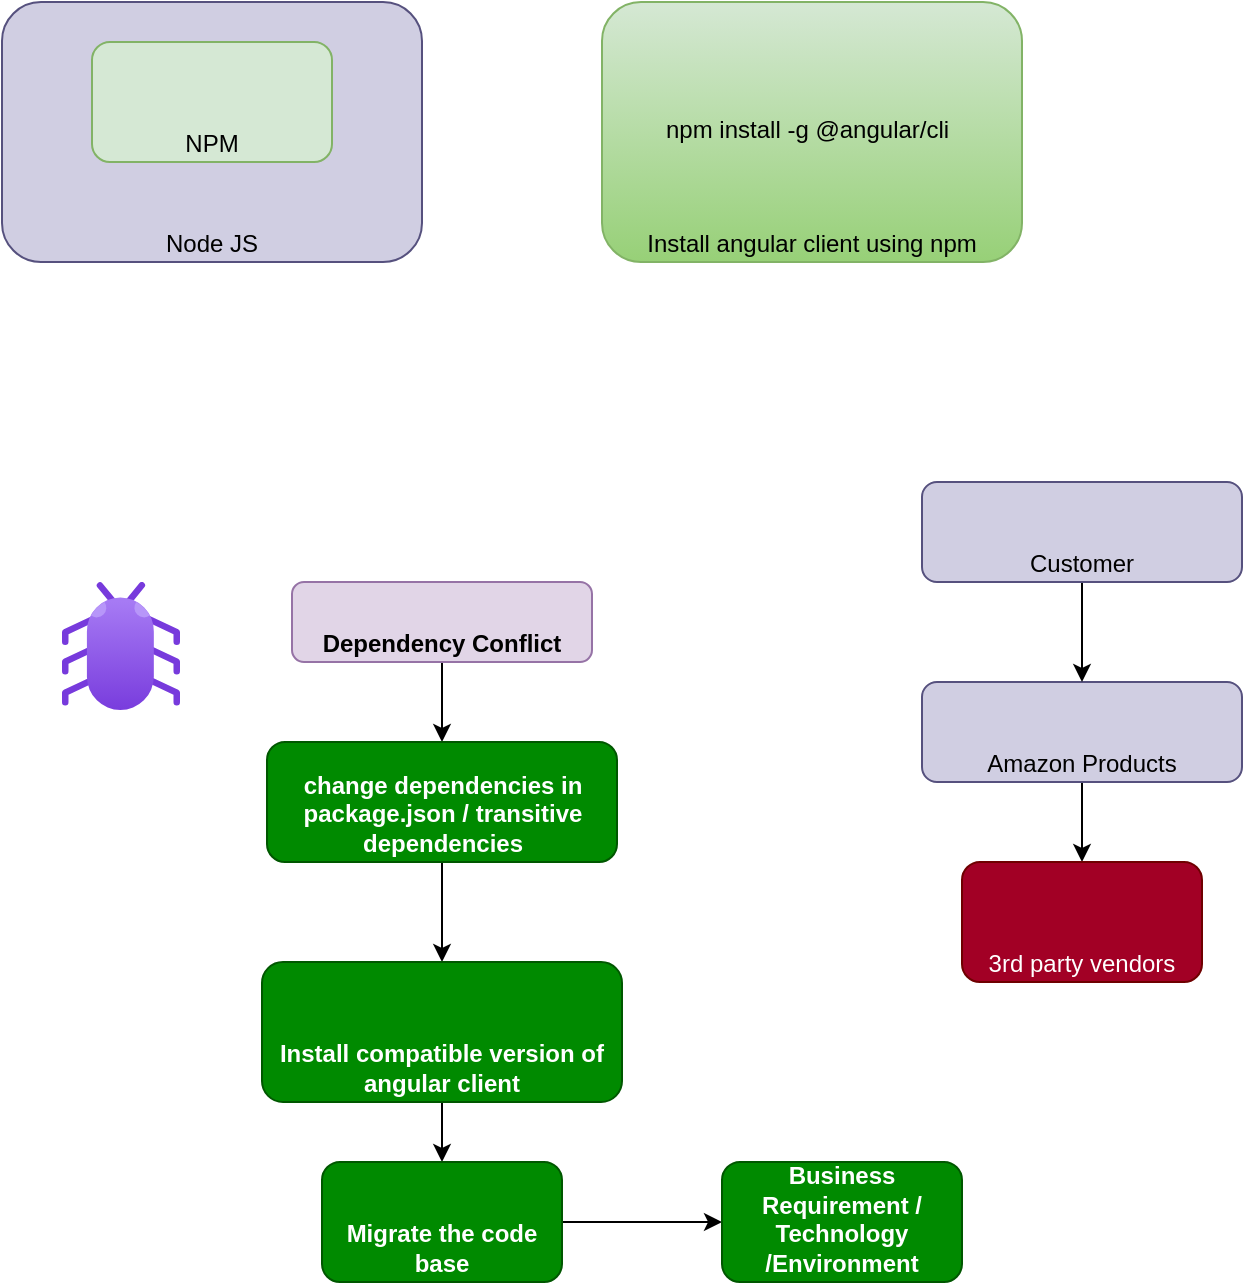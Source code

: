 <mxfile version="15.2.7" type="device" pages="8"><diagram id="ECL6Y8hFy5azcJ-I3JJg" name="Setup"><mxGraphModel dx="1024" dy="584" grid="1" gridSize="10" guides="1" tooltips="1" connect="1" arrows="1" fold="1" page="1" pageScale="1" pageWidth="850" pageHeight="1100" math="0" shadow="0"><root><mxCell id="TSGKtJsrxGFib6ttLvjB-0"/><mxCell id="TSGKtJsrxGFib6ttLvjB-1" parent="TSGKtJsrxGFib6ttLvjB-0"/><mxCell id="TSGKtJsrxGFib6ttLvjB-2" value="Node JS" style="rounded=1;whiteSpace=wrap;html=1;fillColor=#d0cee2;strokeColor=#56517e;verticalAlign=bottom;" parent="TSGKtJsrxGFib6ttLvjB-1" vertex="1"><mxGeometry x="130" y="80" width="210" height="130" as="geometry"/></mxCell><mxCell id="TSGKtJsrxGFib6ttLvjB-3" value="NPM" style="rounded=1;whiteSpace=wrap;html=1;fillColor=#d5e8d4;strokeColor=#82b366;verticalAlign=bottom;" parent="TSGKtJsrxGFib6ttLvjB-1" vertex="1"><mxGeometry x="175" y="100" width="120" height="60" as="geometry"/></mxCell><mxCell id="TSGKtJsrxGFib6ttLvjB-7" value="" style="group" parent="TSGKtJsrxGFib6ttLvjB-1" vertex="1" connectable="0"><mxGeometry x="430" y="80" width="210" height="130" as="geometry"/></mxCell><mxCell id="TSGKtJsrxGFib6ttLvjB-6" value="Install angular client using npm" style="rounded=1;whiteSpace=wrap;html=1;fillColor=#d5e8d4;strokeColor=#82b366;verticalAlign=bottom;gradientColor=#97d077;" parent="TSGKtJsrxGFib6ttLvjB-7" vertex="1"><mxGeometry width="210" height="130" as="geometry"/></mxCell><mxCell id="TSGKtJsrxGFib6ttLvjB-5" value="npm install -g @angular/cli" style="text;whiteSpace=wrap;html=1;" parent="TSGKtJsrxGFib6ttLvjB-7" vertex="1"><mxGeometry x="30" y="50" width="170" height="30" as="geometry"/></mxCell><mxCell id="TSGKtJsrxGFib6ttLvjB-9" value="" style="aspect=fixed;html=1;points=[];align=center;image;fontSize=12;image=img/lib/azure2/general/Bug.svg;" parent="TSGKtJsrxGFib6ttLvjB-1" vertex="1"><mxGeometry x="160" y="370" width="59" height="64" as="geometry"/></mxCell><mxCell id="TSGKtJsrxGFib6ttLvjB-12" value="" style="edgeStyle=orthogonalEdgeStyle;rounded=0;orthogonalLoop=1;jettySize=auto;html=1;" parent="TSGKtJsrxGFib6ttLvjB-1" source="TSGKtJsrxGFib6ttLvjB-10" target="TSGKtJsrxGFib6ttLvjB-11" edge="1"><mxGeometry relative="1" as="geometry"/></mxCell><mxCell id="TSGKtJsrxGFib6ttLvjB-10" value="Dependency Conflict" style="rounded=1;whiteSpace=wrap;html=1;fillColor=#e1d5e7;strokeColor=#9673a6;fontStyle=1;verticalAlign=bottom;" parent="TSGKtJsrxGFib6ttLvjB-1" vertex="1"><mxGeometry x="275" y="370" width="150" height="40" as="geometry"/></mxCell><mxCell id="TSGKtJsrxGFib6ttLvjB-14" value="" style="edgeStyle=orthogonalEdgeStyle;rounded=0;orthogonalLoop=1;jettySize=auto;html=1;" parent="TSGKtJsrxGFib6ttLvjB-1" source="TSGKtJsrxGFib6ttLvjB-11" target="TSGKtJsrxGFib6ttLvjB-13" edge="1"><mxGeometry relative="1" as="geometry"/></mxCell><mxCell id="TSGKtJsrxGFib6ttLvjB-11" value="change dependencies in package.json / transitive dependencies" style="rounded=1;whiteSpace=wrap;html=1;fillColor=#008a00;strokeColor=#005700;fontStyle=1;verticalAlign=bottom;fontColor=#ffffff;" parent="TSGKtJsrxGFib6ttLvjB-1" vertex="1"><mxGeometry x="262.5" y="450" width="175" height="60" as="geometry"/></mxCell><mxCell id="TSGKtJsrxGFib6ttLvjB-16" value="" style="edgeStyle=orthogonalEdgeStyle;rounded=0;orthogonalLoop=1;jettySize=auto;html=1;" parent="TSGKtJsrxGFib6ttLvjB-1" source="TSGKtJsrxGFib6ttLvjB-13" target="TSGKtJsrxGFib6ttLvjB-15" edge="1"><mxGeometry relative="1" as="geometry"/></mxCell><mxCell id="TSGKtJsrxGFib6ttLvjB-13" value="Install compatible version of angular client" style="whiteSpace=wrap;html=1;rounded=1;fontStyle=1;verticalAlign=bottom;strokeColor=#005700;fillColor=#008a00;fontColor=#ffffff;" parent="TSGKtJsrxGFib6ttLvjB-1" vertex="1"><mxGeometry x="260" y="560" width="180" height="70" as="geometry"/></mxCell><mxCell id="TSGKtJsrxGFib6ttLvjB-23" value="" style="edgeStyle=orthogonalEdgeStyle;rounded=0;orthogonalLoop=1;jettySize=auto;html=1;" parent="TSGKtJsrxGFib6ttLvjB-1" source="TSGKtJsrxGFib6ttLvjB-15" target="TSGKtJsrxGFib6ttLvjB-22" edge="1"><mxGeometry relative="1" as="geometry"/></mxCell><mxCell id="TSGKtJsrxGFib6ttLvjB-15" value="Migrate the code base" style="rounded=1;whiteSpace=wrap;html=1;fontStyle=1;verticalAlign=bottom;strokeColor=#005700;fillColor=#008a00;fontColor=#ffffff;" parent="TSGKtJsrxGFib6ttLvjB-1" vertex="1"><mxGeometry x="290" y="660" width="120" height="60" as="geometry"/></mxCell><mxCell id="TSGKtJsrxGFib6ttLvjB-19" value="" style="edgeStyle=orthogonalEdgeStyle;rounded=0;orthogonalLoop=1;jettySize=auto;html=1;" parent="TSGKtJsrxGFib6ttLvjB-1" source="TSGKtJsrxGFib6ttLvjB-17" target="TSGKtJsrxGFib6ttLvjB-18" edge="1"><mxGeometry relative="1" as="geometry"/></mxCell><mxCell id="TSGKtJsrxGFib6ttLvjB-17" value="Amazon Products" style="rounded=1;whiteSpace=wrap;html=1;fillColor=#d0cee2;strokeColor=#56517e;verticalAlign=bottom;" parent="TSGKtJsrxGFib6ttLvjB-1" vertex="1"><mxGeometry x="590" y="420" width="160" height="50" as="geometry"/></mxCell><mxCell id="TSGKtJsrxGFib6ttLvjB-18" value="3rd party vendors" style="whiteSpace=wrap;html=1;rounded=1;verticalAlign=bottom;strokeColor=#6F0000;fillColor=#a20025;fontColor=#ffffff;" parent="TSGKtJsrxGFib6ttLvjB-1" vertex="1"><mxGeometry x="610" y="510" width="120" height="60" as="geometry"/></mxCell><mxCell id="TSGKtJsrxGFib6ttLvjB-21" value="" style="edgeStyle=orthogonalEdgeStyle;rounded=0;orthogonalLoop=1;jettySize=auto;html=1;" parent="TSGKtJsrxGFib6ttLvjB-1" source="TSGKtJsrxGFib6ttLvjB-20" target="TSGKtJsrxGFib6ttLvjB-17" edge="1"><mxGeometry relative="1" as="geometry"/></mxCell><mxCell id="TSGKtJsrxGFib6ttLvjB-20" value="Customer" style="rounded=1;whiteSpace=wrap;html=1;fillColor=#d0cee2;strokeColor=#56517e;verticalAlign=bottom;" parent="TSGKtJsrxGFib6ttLvjB-1" vertex="1"><mxGeometry x="590" y="320" width="160" height="50" as="geometry"/></mxCell><mxCell id="TSGKtJsrxGFib6ttLvjB-22" value="Business Requirement /&lt;br&gt;Technology&lt;br&gt;/Environment" style="rounded=1;whiteSpace=wrap;html=1;fontStyle=1;verticalAlign=bottom;strokeColor=#005700;fillColor=#008a00;fontColor=#ffffff;" parent="TSGKtJsrxGFib6ttLvjB-1" vertex="1"><mxGeometry x="490" y="660" width="120" height="60" as="geometry"/></mxCell></root></mxGraphModel></diagram><diagram id="kFtKAqgRSh3in7YFzel1" name="Angular Getting Started"><mxGraphModel dx="1105" dy="599" grid="1" gridSize="10" guides="1" tooltips="1" connect="1" arrows="1" fold="1" page="1" pageScale="1" pageWidth="850" pageHeight="1100" math="0" shadow="0"><root><mxCell id="0"/><mxCell id="1" parent="0"/><mxCell id="-S-THaxqwn9rpoOWcoXR-6" value="Twitter Bootstrao" style="rounded=1;whiteSpace=wrap;html=1;fillColor=#d0cee2;strokeColor=#56517e;verticalAlign=bottom;" vertex="1" parent="1"><mxGeometry x="362.5" y="2310" width="240" height="190" as="geometry"/></mxCell><mxCell id="-S-THaxqwn9rpoOWcoXR-4" value="Angular Component" style="rounded=1;whiteSpace=wrap;html=1;fillColor=#d0cee2;strokeColor=#56517e;verticalAlign=bottom;" vertex="1" parent="1"><mxGeometry x="90" y="2310" width="240" height="190" as="geometry"/></mxCell><mxCell id="bpKG7R2R_m_0lgbTcFol-4" value="Typescript" style="rounded=1;whiteSpace=wrap;html=1;fillColor=#008a00;strokeColor=#005700;verticalAlign=bottom;fontColor=#ffffff;" vertex="1" parent="1"><mxGeometry x="860" y="1380" width="280" height="190" as="geometry"/></mxCell><mxCell id="Kfaghccks9fV44hovi7k-60" value="Web App" style="rounded=1;whiteSpace=wrap;html=1;fillColor=#d0cee2;strokeColor=#56517e;verticalAlign=bottom;" vertex="1" parent="1"><mxGeometry x="352.5" y="1960" width="327.5" height="280" as="geometry"/></mxCell><mxCell id="Kfaghccks9fV44hovi7k-1" value="Enterprise App Development" style="rounded=1;whiteSpace=wrap;html=1;fillColor=#d0cee2;strokeColor=#56517e;verticalAlign=middle;align=center;fontStyle=1" vertex="1" parent="1"><mxGeometry x="240" y="60" width="380" height="60" as="geometry"/></mxCell><mxCell id="Kfaghccks9fV44hovi7k-2" value="Web Apps" style="rounded=1;whiteSpace=wrap;html=1;fillColor=#d5e8d4;strokeColor=#82b366;" vertex="1" parent="1"><mxGeometry x="100" y="260" width="120" height="60" as="geometry"/></mxCell><mxCell id="Kfaghccks9fV44hovi7k-3" value="Desktop Apps" style="rounded=1;whiteSpace=wrap;html=1;fillColor=#d5e8d4;strokeColor=#82b366;" vertex="1" parent="1"><mxGeometry x="100" y="200" width="120" height="60" as="geometry"/></mxCell><mxCell id="Kfaghccks9fV44hovi7k-4" value="Native Mobile Apps" style="rounded=1;whiteSpace=wrap;html=1;fillColor=#f8cecc;strokeColor=#b85450;" vertex="1" parent="1"><mxGeometry x="100" y="320" width="120" height="60" as="geometry"/></mxCell><mxCell id="Kfaghccks9fV44hovi7k-6" value="Single Page Applications" style="rounded=1;whiteSpace=wrap;html=1;fillColor=#d5e8d4;strokeColor=#82b366;" vertex="1" parent="1"><mxGeometry x="100" y="380" width="120" height="60" as="geometry"/></mxCell><mxCell id="Kfaghccks9fV44hovi7k-7" value="(Native part) Hybrid App" style="rounded=1;whiteSpace=wrap;html=1;fillColor=#f8cecc;strokeColor=#b85450;verticalAlign=bottom;" vertex="1" parent="1"><mxGeometry x="220" y="270" width="230" height="90" as="geometry"/></mxCell><mxCell id="Kfaghccks9fV44hovi7k-8" value="Chromeless Browser" style="rounded=1;whiteSpace=wrap;html=1;fillColor=#d5e8d4;strokeColor=#82b366;verticalAlign=bottom;" vertex="1" parent="1"><mxGeometry x="300" y="280" width="100" height="50" as="geometry"/></mxCell><mxCell id="Kfaghccks9fV44hovi7k-11" value="" style="edgeStyle=orthogonalEdgeStyle;rounded=0;orthogonalLoop=1;jettySize=auto;html=1;" edge="1" parent="1" source="Kfaghccks9fV44hovi7k-9" target="Kfaghccks9fV44hovi7k-10"><mxGeometry relative="1" as="geometry"/></mxCell><mxCell id="Kfaghccks9fV44hovi7k-9" value="Single Page Applications" style="rounded=1;whiteSpace=wrap;html=1;fillColor=#d5e8d4;strokeColor=#82b366;" vertex="1" parent="1"><mxGeometry x="400" y="470" width="120" height="60" as="geometry"/></mxCell><mxCell id="Kfaghccks9fV44hovi7k-13" value="" style="edgeStyle=orthogonalEdgeStyle;rounded=0;orthogonalLoop=1;jettySize=auto;html=1;" edge="1" parent="1" source="Kfaghccks9fV44hovi7k-10" target="Kfaghccks9fV44hovi7k-12"><mxGeometry relative="1" as="geometry"/></mxCell><mxCell id="Kfaghccks9fV44hovi7k-18" value="" style="edgeStyle=orthogonalEdgeStyle;rounded=0;orthogonalLoop=1;jettySize=auto;html=1;" edge="1" parent="1" source="Kfaghccks9fV44hovi7k-10" target="Kfaghccks9fV44hovi7k-17"><mxGeometry relative="1" as="geometry"/></mxCell><mxCell id="Kfaghccks9fV44hovi7k-10" value="One HTML page" style="whiteSpace=wrap;html=1;rounded=1;strokeColor=#82b366;fillColor=#d5e8d4;" vertex="1" parent="1"><mxGeometry x="275" y="600" width="120" height="60" as="geometry"/></mxCell><mxCell id="Kfaghccks9fV44hovi7k-12" value="Application" style="whiteSpace=wrap;html=1;rounded=1;strokeColor=#82b366;fillColor=#d5e8d4;" vertex="1" parent="1"><mxGeometry x="275" y="660" width="120" height="60" as="geometry"/></mxCell><mxCell id="Kfaghccks9fV44hovi7k-16" value="" style="edgeStyle=orthogonalEdgeStyle;rounded=0;orthogonalLoop=1;jettySize=auto;html=1;" edge="1" parent="1" source="Kfaghccks9fV44hovi7k-14" target="Kfaghccks9fV44hovi7k-15"><mxGeometry relative="1" as="geometry"/></mxCell><mxCell id="Kfaghccks9fV44hovi7k-14" value="Web Appication&amp;nbsp;&lt;br&gt;(REST API)" style="rounded=1;whiteSpace=wrap;html=1;fillColor=#d5e8d4;strokeColor=#82b366;" vertex="1" parent="1"><mxGeometry x="620" y="470" width="120" height="60" as="geometry"/></mxCell><mxCell id="Kfaghccks9fV44hovi7k-15" value="Multiple HTML Pages&lt;br&gt;Multiple End Points" style="whiteSpace=wrap;html=1;rounded=1;strokeColor=#6c8ebf;fillColor=#dae8fc;" vertex="1" parent="1"><mxGeometry x="810" y="580" width="120" height="60" as="geometry"/></mxCell><mxCell id="Kfaghccks9fV44hovi7k-17" value="Multiple Components" style="whiteSpace=wrap;html=1;rounded=1;strokeColor=#d79b00;fillColor=#ffe6cc;" vertex="1" parent="1"><mxGeometry x="475" y="600" width="120" height="60" as="geometry"/></mxCell><mxCell id="Kfaghccks9fV44hovi7k-23" value="" style="edgeStyle=orthogonalEdgeStyle;rounded=0;orthogonalLoop=1;jettySize=auto;html=1;" edge="1" parent="1" source="Kfaghccks9fV44hovi7k-19" target="Kfaghccks9fV44hovi7k-22"><mxGeometry relative="1" as="geometry"/></mxCell><mxCell id="Kfaghccks9fV44hovi7k-19" value="Angular JS 2010" style="whiteSpace=wrap;html=1;rounded=1;strokeColor=#b85450;fillColor=#f8cecc;" vertex="1" parent="1"><mxGeometry x="40" y="830" width="120" height="60" as="geometry"/></mxCell><mxCell id="Kfaghccks9fV44hovi7k-27" value="" style="edgeStyle=orthogonalEdgeStyle;rounded=0;orthogonalLoop=1;jettySize=auto;html=1;" edge="1" parent="1" source="Kfaghccks9fV44hovi7k-20" target="Kfaghccks9fV44hovi7k-26"><mxGeometry relative="1" as="geometry"/></mxCell><mxCell id="Kfaghccks9fV44hovi7k-63" value="" style="edgeStyle=orthogonalEdgeStyle;rounded=0;orthogonalLoop=1;jettySize=auto;html=1;" edge="1" parent="1" source="Kfaghccks9fV44hovi7k-20" target="Kfaghccks9fV44hovi7k-62"><mxGeometry relative="1" as="geometry"/></mxCell><mxCell id="Kfaghccks9fV44hovi7k-20" value="&amp;nbsp;Angular 2016" style="whiteSpace=wrap;html=1;rounded=1;strokeColor=#9673a6;fillColor=#e1d5e7;" vertex="1" parent="1"><mxGeometry x="300" y="830" width="120" height="60" as="geometry"/></mxCell><mxCell id="Kfaghccks9fV44hovi7k-25" value="" style="edgeStyle=orthogonalEdgeStyle;rounded=0;orthogonalLoop=1;jettySize=auto;html=1;" edge="1" parent="1" source="Kfaghccks9fV44hovi7k-21" target="Kfaghccks9fV44hovi7k-24"><mxGeometry relative="1" as="geometry"/></mxCell><mxCell id="Kfaghccks9fV44hovi7k-21" value="React&amp;nbsp; 2013" style="whiteSpace=wrap;html=1;rounded=1;strokeColor=#82b366;fillColor=#d5e8d4;" vertex="1" parent="1"><mxGeometry x="170" y="830" width="120" height="60" as="geometry"/></mxCell><mxCell id="Kfaghccks9fV44hovi7k-22" value="MVVM Framework&lt;br&gt;Scope" style="rounded=1;whiteSpace=wrap;html=1;strokeColor=#b85450;fillColor=#f8cecc;" vertex="1" parent="1"><mxGeometry x="40" y="940" width="120" height="60" as="geometry"/></mxCell><mxCell id="Kfaghccks9fV44hovi7k-24" value="Library&lt;br&gt;Components" style="whiteSpace=wrap;html=1;rounded=1;strokeColor=#82b366;fillColor=#d5e8d4;" vertex="1" parent="1"><mxGeometry x="170" y="940" width="120" height="60" as="geometry"/></mxCell><mxCell id="Kfaghccks9fV44hovi7k-29" value="" style="edgeStyle=orthogonalEdgeStyle;rounded=0;orthogonalLoop=1;jettySize=auto;html=1;" edge="1" parent="1" source="Kfaghccks9fV44hovi7k-26" target="Kfaghccks9fV44hovi7k-28"><mxGeometry relative="1" as="geometry"/></mxCell><mxCell id="Kfaghccks9fV44hovi7k-26" value="Component Based Framework" style="whiteSpace=wrap;html=1;rounded=1;strokeColor=#9673a6;fillColor=#e1d5e7;" vertex="1" parent="1"><mxGeometry x="300" y="940" width="120" height="60" as="geometry"/></mxCell><mxCell id="Kfaghccks9fV44hovi7k-28" value="Single Page Applications" style="whiteSpace=wrap;html=1;rounded=1;strokeColor=#006EAF;fillColor=#1ba1e2;fontColor=#ffffff;" vertex="1" parent="1"><mxGeometry x="300" y="1050" width="120" height="60" as="geometry"/></mxCell><mxCell id="Kfaghccks9fV44hovi7k-30" value="Static Web Pages" style="whiteSpace=wrap;html=1;rounded=1;strokeColor=#2D7600;fillColor=#60a917;fontColor=#ffffff;" vertex="1" parent="1"><mxGeometry x="570" y="1150" width="120" height="60" as="geometry"/></mxCell><mxCell id="bpKG7R2R_m_0lgbTcFol-2" value="" style="edgeStyle=orthogonalEdgeStyle;rounded=0;orthogonalLoop=1;jettySize=auto;html=1;" edge="1" parent="1" source="Kfaghccks9fV44hovi7k-31" target="bpKG7R2R_m_0lgbTcFol-1"><mxGeometry relative="1" as="geometry"/></mxCell><mxCell id="Kfaghccks9fV44hovi7k-31" value="Dynamic Web Pages" style="whiteSpace=wrap;html=1;rounded=1;strokeColor=#2D7600;fillColor=#60a917;fontColor=#ffffff;" vertex="1" parent="1"><mxGeometry x="710" y="1150" width="120" height="60" as="geometry"/></mxCell><mxCell id="Kfaghccks9fV44hovi7k-32" value="Responsive Web Pages" style="whiteSpace=wrap;html=1;rounded=1;strokeColor=#2D7600;fillColor=#60a917;fontColor=#ffffff;" vertex="1" parent="1"><mxGeometry x="850" y="1150" width="120" height="60" as="geometry"/></mxCell><mxCell id="Kfaghccks9fV44hovi7k-33" value="SinglePage Applicatoins" style="whiteSpace=wrap;html=1;rounded=1;strokeColor=#2D7600;fillColor=#60a917;fontColor=#ffffff;" vertex="1" parent="1"><mxGeometry x="990" y="1150" width="120" height="60" as="geometry"/></mxCell><mxCell id="Kfaghccks9fV44hovi7k-34" value="CSS &amp;amp; MediaQueries" style="rounded=1;whiteSpace=wrap;html=1;fillColor=#fad9d5;strokeColor=#ae4132;fontStyle=1;verticalAlign=middle;" vertex="1" parent="1"><mxGeometry x="350" y="1260" width="130" height="40" as="geometry"/></mxCell><mxCell id="Kfaghccks9fV44hovi7k-35" value="JavaScript" style="rounded=1;whiteSpace=wrap;html=1;fillColor=#fad9d5;strokeColor=#ae4132;fontStyle=1;verticalAlign=middle;" vertex="1" parent="1"><mxGeometry x="350" y="1320" width="130" height="40" as="geometry"/></mxCell><mxCell id="Kfaghccks9fV44hovi7k-36" value="AJAX (Asynchronous Javascirpt &amp;amp; XML)&lt;br&gt;XHR Request" style="rounded=1;whiteSpace=wrap;html=1;fillColor=#fad9d5;strokeColor=#ae4132;fontStyle=1;verticalAlign=middle;" vertex="1" parent="1"><mxGeometry x="310" y="1375" width="170" height="50" as="geometry"/></mxCell><mxCell id="Kfaghccks9fV44hovi7k-45" style="edgeStyle=orthogonalEdgeStyle;rounded=0;orthogonalLoop=1;jettySize=auto;html=1;entryX=0.345;entryY=0.013;entryDx=0;entryDy=0;entryPerimeter=0;" edge="1" parent="1" source="Kfaghccks9fV44hovi7k-37" target="Kfaghccks9fV44hovi7k-40"><mxGeometry relative="1" as="geometry"><Array as="points"><mxPoint x="385" y="1525"/><mxPoint x="385" y="1521"/></Array></mxGeometry></mxCell><mxCell id="Kfaghccks9fV44hovi7k-46" value="HTTP GET REQUEST" style="edgeLabel;html=1;align=center;verticalAlign=middle;resizable=0;points=[];" vertex="1" connectable="0" parent="Kfaghccks9fV44hovi7k-45"><mxGeometry x="0.005" y="-3" relative="1" as="geometry"><mxPoint as="offset"/></mxGeometry></mxCell><mxCell id="Kfaghccks9fV44hovi7k-37" value="HTML Content" style="rounded=1;whiteSpace=wrap;html=1;fillColor=#60a917;strokeColor=#2D7600;verticalAlign=bottom;fontColor=#ffffff;" vertex="1" parent="1"><mxGeometry x="80" y="1450" width="140" height="150" as="geometry"/></mxCell><mxCell id="Kfaghccks9fV44hovi7k-38" value="" style="dashed=0;outlineConnect=0;html=1;align=center;labelPosition=center;verticalLabelPosition=bottom;verticalAlign=top;shape=mxgraph.weblogos.chrome" vertex="1" parent="1"><mxGeometry x="103" y="1320" width="74.8" height="75.4" as="geometry"/></mxCell><mxCell id="Kfaghccks9fV44hovi7k-39" value="" style="dashed=0;outlineConnect=0;html=1;align=center;labelPosition=center;verticalLabelPosition=bottom;verticalAlign=top;shape=mxgraph.weblogos.chrome" vertex="1" parent="1"><mxGeometry x="103" y="1613" width="74.8" height="75.4" as="geometry"/></mxCell><mxCell id="Kfaghccks9fV44hovi7k-43" value="HTTP GET RESPONSE" style="edgeStyle=orthogonalEdgeStyle;rounded=0;orthogonalLoop=1;jettySize=auto;html=1;" edge="1" parent="1" source="Kfaghccks9fV44hovi7k-40"><mxGeometry relative="1" as="geometry"><mxPoint x="230" y="1560" as="targetPoint"/><Array as="points"><mxPoint x="320" y="1560"/><mxPoint x="320" y="1560"/></Array></mxGeometry></mxCell><mxCell id="Kfaghccks9fV44hovi7k-40" value="" style="image;html=1;image=img/lib/clip_art/computers/Server_Rack_128x128.png;verticalAlign=bottom;" vertex="1" parent="1"><mxGeometry x="550" y="1520" width="80" height="80" as="geometry"/></mxCell><mxCell id="Kfaghccks9fV44hovi7k-47" style="edgeStyle=orthogonalEdgeStyle;rounded=0;orthogonalLoop=1;jettySize=auto;html=1;entryX=0.345;entryY=0.013;entryDx=0;entryDy=0;entryPerimeter=0;" edge="1" parent="1" source="Kfaghccks9fV44hovi7k-49" target="Kfaghccks9fV44hovi7k-52"><mxGeometry relative="1" as="geometry"><Array as="points"><mxPoint x="395" y="1810"/><mxPoint x="395" y="1800"/><mxPoint x="588" y="1800"/><mxPoint x="588" y="1791"/></Array></mxGeometry></mxCell><mxCell id="Kfaghccks9fV44hovi7k-48" value="XHR Request" style="edgeLabel;html=1;align=center;verticalAlign=middle;resizable=0;points=[];" vertex="1" connectable="0" parent="Kfaghccks9fV44hovi7k-47"><mxGeometry x="0.005" y="-3" relative="1" as="geometry"><mxPoint x="7" y="-24" as="offset"/></mxGeometry></mxCell><mxCell id="Kfaghccks9fV44hovi7k-49" value="HTML Content" style="rounded=1;whiteSpace=wrap;html=1;fillColor=#60a917;strokeColor=#2D7600;verticalAlign=bottom;fontColor=#ffffff;" vertex="1" parent="1"><mxGeometry x="90" y="1750" width="140" height="150" as="geometry"/></mxCell><mxCell id="Kfaghccks9fV44hovi7k-50" value="" style="dashed=0;outlineConnect=0;html=1;align=center;labelPosition=center;verticalLabelPosition=bottom;verticalAlign=top;shape=mxgraph.weblogos.chrome" vertex="1" parent="1"><mxGeometry x="113" y="1913" width="74.8" height="75.4" as="geometry"/></mxCell><mxCell id="Kfaghccks9fV44hovi7k-51" value="XHR Response" style="edgeStyle=orthogonalEdgeStyle;rounded=0;orthogonalLoop=1;jettySize=auto;html=1;" edge="1" parent="1" source="Kfaghccks9fV44hovi7k-52"><mxGeometry relative="1" as="geometry"><mxPoint x="240" y="1860" as="targetPoint"/><Array as="points"><mxPoint x="330" y="1860"/><mxPoint x="330" y="1860"/></Array></mxGeometry></mxCell><mxCell id="Kfaghccks9fV44hovi7k-52" value="" style="image;html=1;image=img/lib/clip_art/computers/Server_Rack_128x128.png;verticalAlign=bottom;" vertex="1" parent="1"><mxGeometry x="600" y="1790" width="80" height="80" as="geometry"/></mxCell><mxCell id="Kfaghccks9fV44hovi7k-53" value="http://url............" style="rounded=1;whiteSpace=wrap;html=1;fillColor=#b0e3e6;strokeColor=#0e8088;fontStyle=1;verticalAlign=bottom;" vertex="1" parent="1"><mxGeometry x="245" y="1450" width="230" height="40" as="geometry"/></mxCell><mxCell id="Kfaghccks9fV44hovi7k-54" value="Javascript" style="rounded=1;whiteSpace=wrap;html=1;fillColor=#b0e3e6;strokeColor=#0e8088;fontStyle=1;verticalAlign=bottom;" vertex="1" parent="1"><mxGeometry x="60" y="1790" width="140" height="40" as="geometry"/></mxCell><mxCell id="Kfaghccks9fV44hovi7k-55" value="javascript callback" style="rounded=1;whiteSpace=wrap;html=1;fillColor=#b0e3e6;strokeColor=#0e8088;fontStyle=1;verticalAlign=bottom;" vertex="1" parent="1"><mxGeometry x="60" y="1840" width="140" height="40" as="geometry"/></mxCell><mxCell id="Kfaghccks9fV44hovi7k-56" value="User can keep accessing the page." style="rounded=1;whiteSpace=wrap;html=1;fillColor=#b0e3e6;strokeColor=#0e8088;fontStyle=1;verticalAlign=bottom;" vertex="1" parent="1"><mxGeometry x="245" y="1810" width="225" height="40" as="geometry"/></mxCell><mxCell id="Kfaghccks9fV44hovi7k-57" value="angular.io" style="image;html=1;image=img/lib/clip_art/computers/Server_Rack_128x128.png;verticalAlign=bottom;" vertex="1" parent="1"><mxGeometry x="700" y="2010" width="80" height="80" as="geometry"/></mxCell><mxCell id="Kfaghccks9fV44hovi7k-58" value="https://angular.io/docs&lt;br&gt;&lt;br&gt;SPA" style="rounded=1;whiteSpace=wrap;html=1;fillColor=#1ba1e2;strokeColor=#006EAF;verticalAlign=bottom;fontColor=#ffffff;" vertex="1" parent="1"><mxGeometry x="390" y="2000" width="125" height="100" as="geometry"/></mxCell><mxCell id="Kfaghccks9fV44hovi7k-59" value="https://v13.angular.io/guide/contributors-guide-overview&lt;br&gt;SPA1" style="rounded=1;whiteSpace=wrap;html=1;fillColor=#1ba1e2;strokeColor=#006EAF;verticalAlign=bottom;fontColor=#ffffff;" vertex="1" parent="1"><mxGeometry x="420" y="2110" width="125" height="100" as="geometry"/></mxCell><mxCell id="Kfaghccks9fV44hovi7k-61" value="https://v14.angular.io/guide/contributors-guide-overview&lt;br&gt;&lt;br&gt;SPA1" style="rounded=1;whiteSpace=wrap;html=1;fillColor=#1ba1e2;strokeColor=#006EAF;verticalAlign=bottom;fontColor=#ffffff;" vertex="1" parent="1"><mxGeometry x="530" y="2000" width="125" height="100" as="geometry"/></mxCell><mxCell id="Kfaghccks9fV44hovi7k-62" value="Typescript&amp;nbsp;&lt;br&gt;(Javascript)" style="ellipse;whiteSpace=wrap;html=1;rounded=1;strokeColor=#9673a6;fillColor=#e1d5e7;" vertex="1" parent="1"><mxGeometry x="500" y="830" width="120" height="60" as="geometry"/></mxCell><mxCell id="bpKG7R2R_m_0lgbTcFol-1" value="AJAX (Asynchronous communication)" style="whiteSpace=wrap;html=1;rounded=1;strokeColor=#2D7600;fillColor=#60a917;fontColor=#ffffff;" vertex="1" parent="1"><mxGeometry x="710" y="1250" width="120" height="60" as="geometry"/></mxCell><mxCell id="bpKG7R2R_m_0lgbTcFol-3" value="Javascript" style="rounded=1;whiteSpace=wrap;html=1;fillColor=#1ba1e2;strokeColor=#006EAF;verticalAlign=bottom;fontColor=#ffffff;" vertex="1" parent="1"><mxGeometry x="940" y="1440" width="120" height="60" as="geometry"/></mxCell><mxCell id="gRurU4L3B-YrYQ6xQka7-1" value="Java platform" style="ellipse;whiteSpace=wrap;html=1;rounded=1;strokeColor=#9673a6;fillColor=#e1d5e7;" vertex="1" parent="1"><mxGeometry x="500" y="920" width="120" height="60" as="geometry"/></mxCell><mxCell id="-S-THaxqwn9rpoOWcoXR-1" value="Typescript (Component)" style="rounded=1;whiteSpace=wrap;html=1;fillColor=#b0e3e6;strokeColor=#0e8088;fontStyle=1;verticalAlign=bottom;" vertex="1" parent="1"><mxGeometry x="140" y="2370" width="140" height="40" as="geometry"/></mxCell><mxCell id="-S-THaxqwn9rpoOWcoXR-2" value="HTML (Template)" style="rounded=1;whiteSpace=wrap;html=1;fillColor=#b0e3e6;strokeColor=#0e8088;fontStyle=1;verticalAlign=bottom;" vertex="1" parent="1"><mxGeometry x="140" y="2330" width="140" height="40" as="geometry"/></mxCell><mxCell id="-S-THaxqwn9rpoOWcoXR-3" value="CSS (Style)" style="rounded=1;whiteSpace=wrap;html=1;fillColor=#b0e3e6;strokeColor=#0e8088;fontStyle=1;verticalAlign=bottom;" vertex="1" parent="1"><mxGeometry x="140" y="2410" width="140" height="40" as="geometry"/></mxCell><mxCell id="-S-THaxqwn9rpoOWcoXR-5" value=".container&lt;br&gt;CSS (Style)" style="rounded=1;whiteSpace=wrap;html=1;fillColor=#b0e3e6;strokeColor=#0e8088;fontStyle=1;verticalAlign=bottom;" vertex="1" parent="1"><mxGeometry x="395" y="2330" width="155" height="110" as="geometry"/></mxCell><mxCell id="FFQbPAnqPNLuvrspp_pH-1" value="Observables" style="rounded=1;whiteSpace=wrap;html=1;fillColor=#fad9d5;strokeColor=#ae4132;fontStyle=1;verticalAlign=middle;" vertex="1" parent="1"><mxGeometry x="480" y="1380" width="130" height="40" as="geometry"/></mxCell></root></mxGraphModel></diagram><diagram id="bZUzmRTwDnB2tEe_IVMk" name="Project Structure"><mxGraphModel dx="1771" dy="499" grid="1" gridSize="10" guides="1" tooltips="1" connect="1" arrows="1" fold="1" page="1" pageScale="1" pageWidth="850" pageHeight="1100" math="0" shadow="0"><root><mxCell id="p-pCKNTxpJ6ePGkxdVsL-0"/><mxCell id="p-pCKNTxpJ6ePGkxdVsL-1" parent="p-pCKNTxpJ6ePGkxdVsL-0"/><mxCell id="jQy5ys1ZXFHHCUrGVrBJ-4" value="Module" style="rounded=1;whiteSpace=wrap;html=1;fillColor=#d0cee2;strokeColor=#56517e;verticalAlign=bottom;" vertex="1" parent="p-pCKNTxpJ6ePGkxdVsL-1"><mxGeometry x="20" y="1470" width="280" height="230" as="geometry"/></mxCell><mxCell id="p-pCKNTxpJ6ePGkxdVsL-5" value="" style="edgeStyle=orthogonalEdgeStyle;rounded=0;orthogonalLoop=1;jettySize=auto;html=1;" edge="1" parent="p-pCKNTxpJ6ePGkxdVsL-1" source="p-pCKNTxpJ6ePGkxdVsL-3" target="p-pCKNTxpJ6ePGkxdVsL-4"><mxGeometry relative="1" as="geometry"/></mxCell><mxCell id="p-pCKNTxpJ6ePGkxdVsL-3" value="package.json (dependencies)" style="rounded=1;whiteSpace=wrap;html=1;fillColor=#fad9d5;strokeColor=#ae4132;fontStyle=1;verticalAlign=middle;" vertex="1" parent="p-pCKNTxpJ6ePGkxdVsL-1"><mxGeometry x="50" y="70" width="130" height="40" as="geometry"/></mxCell><mxCell id="p-pCKNTxpJ6ePGkxdVsL-4" value="&lt;div style=&quot;color: rgb(0 , 0 , 0) ; background-color: rgb(255 , 255 , 255) ; font-family: &amp;#34;consolas&amp;#34; , &amp;#34;courier new&amp;#34; , monospace ; font-weight: normal ; font-size: 14px ; line-height: 19px&quot;&gt;&lt;div&gt;&lt;span style=&quot;color: #000000&quot;&gt;&amp;nbsp; &amp;nbsp; &lt;/span&gt;&lt;span style=&quot;color: #008000&quot;&gt;// the angular core features like dependency injection and components&lt;/span&gt;&lt;/div&gt;&lt;div&gt;&lt;span style=&quot;color: #000000&quot;&gt;&amp;nbsp; &amp;nbsp; &lt;/span&gt;&lt;span style=&quot;color: #0451a5&quot;&gt;&quot;@angular/core&quot;&lt;/span&gt;&lt;span style=&quot;color: #000000&quot;&gt;: &lt;/span&gt;&lt;span style=&quot;color: #a31515&quot;&gt;&quot;^15.2.0-rc.0&quot;&lt;/span&gt;&lt;span style=&quot;color: #000000&quot;&gt;, &lt;/span&gt;&lt;/div&gt;&lt;div&gt;&lt;span style=&quot;color: #000000&quot;&gt;&amp;nbsp; &amp;nbsp; &lt;/span&gt;&lt;span style=&quot;color: #008000&quot;&gt;// the html forms support&lt;/span&gt;&lt;/div&gt;&lt;div&gt;&lt;span style=&quot;color: #000000&quot;&gt;&amp;nbsp; &amp;nbsp; &lt;/span&gt;&lt;span style=&quot;color: #0451a5&quot;&gt;&quot;@angular/forms&quot;&lt;/span&gt;&lt;span style=&quot;color: #000000&quot;&gt;: &lt;/span&gt;&lt;span style=&quot;color: #a31515&quot;&gt;&quot;^15.2.0-rc.0&quot;&lt;/span&gt;&lt;span style=&quot;color: #000000&quot;&gt;,&lt;/span&gt;&lt;/div&gt;&lt;div&gt;&lt;span style=&quot;color: #000000&quot;&gt;&amp;nbsp;&lt;/span&gt;&lt;/div&gt;&lt;div&gt;&lt;span style=&quot;color: #000000&quot;&gt;&amp;nbsp; &amp;nbsp; &lt;/span&gt;&lt;span style=&quot;color: #008000&quot;&gt;// for navigating between different components&lt;/span&gt;&lt;/div&gt;&lt;div&gt;&lt;span style=&quot;color: #000000&quot;&gt;&amp;nbsp; &amp;nbsp; &lt;/span&gt;&lt;span style=&quot;color: #0451a5&quot;&gt;&quot;@angular/router&quot;&lt;/span&gt;&lt;span style=&quot;color: #000000&quot;&gt;: &lt;/span&gt;&lt;span style=&quot;color: #a31515&quot;&gt;&quot;^15.2.0-rc.0&quot;&lt;/span&gt;&lt;span style=&quot;color: #000000&quot;&gt;,&lt;/span&gt;&lt;/div&gt;&lt;/div&gt;" style="text;whiteSpace=wrap;html=1;" vertex="1" parent="p-pCKNTxpJ6ePGkxdVsL-1"><mxGeometry x="50" y="170" width="550" height="180" as="geometry"/></mxCell><mxCell id="p-pCKNTxpJ6ePGkxdVsL-17" value="" style="edgeStyle=orthogonalEdgeStyle;rounded=0;orthogonalLoop=1;jettySize=auto;html=1;" edge="1" parent="p-pCKNTxpJ6ePGkxdVsL-1" source="p-pCKNTxpJ6ePGkxdVsL-6" target="p-pCKNTxpJ6ePGkxdVsL-16"><mxGeometry relative="1" as="geometry"/></mxCell><mxCell id="p-pCKNTxpJ6ePGkxdVsL-6" value="tsconfig.json" style="rounded=1;whiteSpace=wrap;html=1;fillColor=#fad9d5;strokeColor=#ae4132;fontStyle=1;verticalAlign=middle;" vertex="1" parent="p-pCKNTxpJ6ePGkxdVsL-1"><mxGeometry x="60" y="390" width="130" height="40" as="geometry"/></mxCell><mxCell id="p-pCKNTxpJ6ePGkxdVsL-7" value="&lt;div style=&quot;color: rgb(0, 0, 0); background-color: rgb(255, 255, 255); font-family: consolas, &amp;quot;courier new&amp;quot;, monospace; font-weight: normal; font-size: 14px; line-height: 19px;&quot;&gt;&lt;div&gt;&lt;span style=&quot;color: #000000&quot;&gt;&amp;nbsp; &amp;nbsp;&lt;/span&gt;&lt;span style=&quot;color: #008000&quot;&gt;// the traspiled typescript files are placed here&lt;/span&gt;&lt;/div&gt;&lt;div&gt;&lt;span style=&quot;color: #000000&quot;&gt;&amp;nbsp; &amp;nbsp; &lt;/span&gt;&lt;span style=&quot;color: #0451a5&quot;&gt;&quot;outDir&quot;&lt;/span&gt;&lt;span style=&quot;color: #000000&quot;&gt;: &lt;/span&gt;&lt;span style=&quot;color: #a31515&quot;&gt;&quot;./dist/out-tsc&quot;&lt;/span&gt;&lt;span style=&quot;color: #000000&quot;&gt;,&lt;/span&gt;&lt;/div&gt;&lt;/div&gt;" style="text;whiteSpace=wrap;html=1;" vertex="1" parent="p-pCKNTxpJ6ePGkxdVsL-1"><mxGeometry x="100" y="460" width="430" height="50" as="geometry"/></mxCell><mxCell id="p-pCKNTxpJ6ePGkxdVsL-8" value="&lt;div style=&quot;color: rgb(0, 0, 0); background-color: rgb(255, 255, 255); font-family: consolas, &amp;quot;courier new&amp;quot;, monospace; font-weight: normal; font-size: 14px; line-height: 19px;&quot;&gt;&lt;div&gt;&lt;span style=&quot;color: #000000&quot;&gt;&amp;nbsp; &amp;nbsp;&lt;/span&gt;&lt;span style=&quot;color: #008000&quot;&gt;// ES = ecma script which is the specification of javascript.&lt;/span&gt;&lt;/div&gt;&lt;div&gt;&lt;span style=&quot;color: #000000&quot;&gt;&amp;nbsp; &amp;nbsp; &lt;/span&gt;&lt;span style=&quot;color: #0451a5&quot;&gt;&quot;target&quot;&lt;/span&gt;&lt;span style=&quot;color: #000000&quot;&gt;: &lt;/span&gt;&lt;span style=&quot;color: #a31515&quot;&gt;&quot;ES2022&quot;&lt;/span&gt;&lt;span style=&quot;color: #000000&quot;&gt;,&lt;/span&gt;&lt;/div&gt;&lt;/div&gt;" style="text;whiteSpace=wrap;html=1;" vertex="1" parent="p-pCKNTxpJ6ePGkxdVsL-1"><mxGeometry x="110" y="525" width="520" height="50" as="geometry"/></mxCell><mxCell id="p-pCKNTxpJ6ePGkxdVsL-13" value="" style="edgeStyle=orthogonalEdgeStyle;rounded=0;orthogonalLoop=1;jettySize=auto;html=1;" edge="1" parent="p-pCKNTxpJ6ePGkxdVsL-1" source="p-pCKNTxpJ6ePGkxdVsL-9" target="p-pCKNTxpJ6ePGkxdVsL-12"><mxGeometry relative="1" as="geometry"/></mxCell><mxCell id="p-pCKNTxpJ6ePGkxdVsL-9" value="Angular App&amp;nbsp;" style="rounded=1;whiteSpace=wrap;html=1;fillColor=#fad9d5;strokeColor=#ae4132;fontStyle=1;verticalAlign=middle;" vertex="1" parent="p-pCKNTxpJ6ePGkxdVsL-1"><mxGeometry x="660" y="320" width="130" height="40" as="geometry"/></mxCell><mxCell id="p-pCKNTxpJ6ePGkxdVsL-15" value="" style="edgeStyle=orthogonalEdgeStyle;rounded=0;orthogonalLoop=1;jettySize=auto;html=1;" edge="1" parent="p-pCKNTxpJ6ePGkxdVsL-1" source="p-pCKNTxpJ6ePGkxdVsL-12" target="p-pCKNTxpJ6ePGkxdVsL-14"><mxGeometry relative="1" as="geometry"/></mxCell><mxCell id="p-pCKNTxpJ6ePGkxdVsL-12" value="Typescript" style="rounded=1;whiteSpace=wrap;html=1;fillColor=#fad9d5;strokeColor=#ae4132;fontStyle=1;verticalAlign=middle;" vertex="1" parent="p-pCKNTxpJ6ePGkxdVsL-1"><mxGeometry x="660" y="440" width="130" height="40" as="geometry"/></mxCell><mxCell id="p-pCKNTxpJ6ePGkxdVsL-14" value="Javascript" style="rounded=1;whiteSpace=wrap;html=1;fillColor=#fad9d5;strokeColor=#ae4132;fontStyle=1;verticalAlign=middle;" vertex="1" parent="p-pCKNTxpJ6ePGkxdVsL-1"><mxGeometry x="660" y="560" width="130" height="40" as="geometry"/></mxCell><mxCell id="p-pCKNTxpJ6ePGkxdVsL-16" value="the configuration related to the typescript compiler" style="rounded=1;whiteSpace=wrap;html=1;fillColor=#fad9d5;strokeColor=#ae4132;fontStyle=1;verticalAlign=middle;" vertex="1" parent="p-pCKNTxpJ6ePGkxdVsL-1"><mxGeometry x="270" y="370" width="210" height="80" as="geometry"/></mxCell><mxCell id="p-pCKNTxpJ6ePGkxdVsL-18" value="&lt;div style=&quot;color: rgb(0, 0, 0); background-color: rgb(255, 255, 255); font-family: consolas, &amp;quot;courier new&amp;quot;, monospace; font-weight: normal; font-size: 14px; line-height: 19px;&quot;&gt;&lt;div&gt;&lt;span style=&quot;color: #000000&quot;&gt;},&lt;/span&gt;&lt;/div&gt;&lt;div&gt;&lt;span style=&quot;color: #000000&quot;&gt;&amp;nbsp; &amp;nbsp; &amp;nbsp; &amp;nbsp; &lt;/span&gt;&lt;span style=&quot;color: #0451a5&quot;&gt;&quot;serve&quot;&lt;/span&gt;&lt;span style=&quot;color: #000000&quot;&gt;: {&lt;/span&gt;&lt;/div&gt;&lt;div&gt;&lt;span style=&quot;color: #000000&quot;&gt;&amp;nbsp; &amp;nbsp; &amp;nbsp; &amp;nbsp; &amp;nbsp; &lt;/span&gt;&lt;span style=&quot;color: #0451a5&quot;&gt;&quot;builder&quot;&lt;/span&gt;&lt;span style=&quot;color: #000000&quot;&gt;: &lt;/span&gt;&lt;span style=&quot;color: #a31515&quot;&gt;&quot;@angular-devkit/build-angular:dev-server&quot;&lt;/span&gt;&lt;span style=&quot;color: #000000&quot;&gt;,&lt;/span&gt;&lt;/div&gt;&lt;div&gt;&lt;span style=&quot;color: #000000&quot;&gt;&amp;nbsp; &amp;nbsp; &amp;nbsp; &amp;nbsp; &amp;nbsp; &lt;/span&gt;&lt;span style=&quot;color: #0451a5&quot;&gt;&quot;configurations&quot;&lt;/span&gt;&lt;span style=&quot;color: #000000&quot;&gt;: {&lt;/span&gt;&lt;/div&gt;&lt;div&gt;&lt;span style=&quot;color: #000000&quot;&gt;&amp;nbsp; &amp;nbsp; &amp;nbsp; &amp;nbsp; &amp;nbsp; &amp;nbsp; &lt;/span&gt;&lt;span style=&quot;color: #0451a5&quot;&gt;&quot;production&quot;&lt;/span&gt;&lt;span style=&quot;color: #000000&quot;&gt;: {&lt;/span&gt;&lt;/div&gt;&lt;div&gt;&lt;span style=&quot;color: #000000&quot;&gt;&amp;nbsp; &amp;nbsp; &amp;nbsp; &amp;nbsp; &amp;nbsp; &amp;nbsp; &amp;nbsp; &lt;/span&gt;&lt;span style=&quot;color: #0451a5&quot;&gt;&quot;browserTarget&quot;&lt;/span&gt;&lt;span style=&quot;color: #000000&quot;&gt;: &lt;/span&gt;&lt;span style=&quot;color: #a31515&quot;&gt;&quot;angular.io-example:build:production&quot;&lt;/span&gt;&lt;/div&gt;&lt;div&gt;&lt;span style=&quot;color: #000000&quot;&gt;&amp;nbsp; &amp;nbsp; &amp;nbsp; &amp;nbsp; &amp;nbsp; &amp;nbsp; },&lt;/span&gt;&lt;/div&gt;&lt;div&gt;&lt;span style=&quot;color: #000000&quot;&gt;&amp;nbsp; &amp;nbsp; &amp;nbsp; &amp;nbsp; &amp;nbsp; &amp;nbsp; &lt;/span&gt;&lt;span style=&quot;color: #0451a5&quot;&gt;&quot;development&quot;&lt;/span&gt;&lt;span style=&quot;color: #000000&quot;&gt;: {&lt;/span&gt;&lt;/div&gt;&lt;div&gt;&lt;span style=&quot;color: #000000&quot;&gt;&amp;nbsp; &amp;nbsp; &amp;nbsp; &amp;nbsp; &amp;nbsp; &amp;nbsp; &amp;nbsp; &lt;/span&gt;&lt;span style=&quot;color: #0451a5&quot;&gt;&quot;browserTarget&quot;&lt;/span&gt;&lt;span style=&quot;color: #000000&quot;&gt;: &lt;/span&gt;&lt;span style=&quot;color: #a31515&quot;&gt;&quot;angular.io-example:build:development&quot;&lt;/span&gt;&lt;/div&gt;&lt;div&gt;&lt;span style=&quot;color: #000000&quot;&gt;&amp;nbsp; &amp;nbsp; &amp;nbsp; &amp;nbsp; &amp;nbsp; &amp;nbsp; }&lt;/span&gt;&lt;/div&gt;&lt;div&gt;&lt;span style=&quot;color: #000000&quot;&gt;&amp;nbsp; &amp;nbsp; &amp;nbsp; &amp;nbsp; &amp;nbsp; },&lt;/span&gt;&lt;/div&gt;&lt;div&gt;&lt;span style=&quot;color: #000000&quot;&gt;&amp;nbsp; &amp;nbsp; &amp;nbsp; &amp;nbsp; &amp;nbsp; &lt;/span&gt;&lt;span style=&quot;color: #0451a5&quot;&gt;&quot;defaultConfiguration&quot;&lt;/span&gt;&lt;span style=&quot;color: #000000&quot;&gt;: &lt;/span&gt;&lt;span style=&quot;color: #a31515&quot;&gt;&quot;development&quot;&lt;/span&gt;&lt;/div&gt;&lt;div&gt;&lt;span style=&quot;color: #000000&quot;&gt;&amp;nbsp; &amp;nbsp; &amp;nbsp; &amp;nbsp; },&lt;/span&gt;&lt;/div&gt;&lt;/div&gt;" style="text;whiteSpace=wrap;html=1;" vertex="1" parent="p-pCKNTxpJ6ePGkxdVsL-1"><mxGeometry x="80" y="800" width="550" height="290" as="geometry"/></mxCell><mxCell id="p-pCKNTxpJ6ePGkxdVsL-21" value="" style="edgeStyle=orthogonalEdgeStyle;rounded=0;orthogonalLoop=1;jettySize=auto;html=1;" edge="1" parent="p-pCKNTxpJ6ePGkxdVsL-1" source="p-pCKNTxpJ6ePGkxdVsL-19" target="p-pCKNTxpJ6ePGkxdVsL-20"><mxGeometry relative="1" as="geometry"/></mxCell><mxCell id="p-pCKNTxpJ6ePGkxdVsL-19" value="angular.json" style="rounded=1;whiteSpace=wrap;html=1;fillColor=#fad9d5;strokeColor=#ae4132;fontStyle=1;verticalAlign=middle;" vertex="1" parent="p-pCKNTxpJ6ePGkxdVsL-1"><mxGeometry x="50" y="730" width="130" height="40" as="geometry"/></mxCell><mxCell id="p-pCKNTxpJ6ePGkxdVsL-20" value="Configuration of the angular application." style="whiteSpace=wrap;html=1;rounded=1;fontStyle=1;strokeColor=#ae4132;fillColor=#fad9d5;" vertex="1" parent="p-pCKNTxpJ6ePGkxdVsL-1"><mxGeometry x="265" y="720" width="120" height="60" as="geometry"/></mxCell><mxCell id="YAXmPENa1VQ8r2KxN_vw-0" value="index.html (SPA)" style="rounded=1;whiteSpace=wrap;html=1;fillColor=#d5e8d4;strokeColor=#82b366;verticalAlign=bottom;" vertex="1" parent="p-pCKNTxpJ6ePGkxdVsL-1"><mxGeometry x="60" y="1150" width="120" height="60" as="geometry"/></mxCell><mxCell id="jQy5ys1ZXFHHCUrGVrBJ-0" style="edgeStyle=orthogonalEdgeStyle;rounded=0;orthogonalLoop=1;jettySize=auto;html=1;" edge="1" parent="p-pCKNTxpJ6ePGkxdVsL-1" source="YAXmPENa1VQ8r2KxN_vw-2" target="YAXmPENa1VQ8r2KxN_vw-3"><mxGeometry relative="1" as="geometry"><Array as="points"><mxPoint x="430" y="1345"/><mxPoint x="430" y="1345"/></Array></mxGeometry></mxCell><mxCell id="YAXmPENa1VQ8r2KxN_vw-2" value="&lt;div style=&quot;color: rgb(0, 0, 0); background-color: rgb(255, 255, 255); font-family: consolas, &amp;quot;courier new&amp;quot;, monospace; font-weight: normal; font-size: 14px; line-height: 19px;&quot;&gt;&lt;div&gt;&lt;span style=&quot;color: #800000&quot;&gt;&amp;lt;!DOCTYPE&lt;/span&gt;&lt;span style=&quot;color: #000000&quot;&gt; &lt;/span&gt;&lt;span style=&quot;color: #e50000&quot;&gt;html&lt;/span&gt;&lt;span style=&quot;color: #800000&quot;&gt;&amp;gt;&lt;/span&gt;&lt;/div&gt;&lt;div&gt;&lt;span style=&quot;color: #800000&quot;&gt;&amp;lt;html&lt;/span&gt;&lt;span style=&quot;color: #000000&quot;&gt; &lt;/span&gt;&lt;span style=&quot;color: #e50000&quot;&gt;lang&lt;/span&gt;&lt;span style=&quot;color: #000000&quot;&gt;=&lt;/span&gt;&lt;span style=&quot;color: #0000ff&quot;&gt;&quot;en&quot;&lt;/span&gt;&lt;span style=&quot;color: #800000&quot;&gt;&amp;gt;&lt;/span&gt;&lt;/div&gt;&lt;div&gt;&lt;span style=&quot;color: #000000&quot;&gt;&amp;nbsp; &lt;/span&gt;&lt;span style=&quot;color: #800000&quot;&gt;&amp;lt;head&amp;gt;&lt;/span&gt;&lt;/div&gt;&lt;div&gt;&lt;span style=&quot;color: #000000&quot;&gt;&amp;nbsp; &amp;nbsp; &lt;/span&gt;&lt;span style=&quot;color: #800000&quot;&gt;&amp;lt;title&amp;gt;&lt;/span&gt;&lt;span style=&quot;color: #000000&quot;&gt;Angular Getting Started&lt;/span&gt;&lt;span style=&quot;color: #800000&quot;&gt;&amp;lt;/title&amp;gt;&lt;/span&gt;&lt;/div&gt;&lt;div&gt;&lt;span style=&quot;color: #000000&quot;&gt;&amp;nbsp; &lt;/span&gt;&lt;span style=&quot;color: #800000&quot;&gt;&amp;lt;/head&amp;gt;&lt;/span&gt;&lt;/div&gt;&lt;div&gt;&lt;span style=&quot;color: #000000&quot;&gt;&amp;nbsp; &lt;/span&gt;&lt;span style=&quot;color: #800000&quot;&gt;&amp;lt;body&amp;gt;&lt;/span&gt;&lt;/div&gt;&lt;div&gt;&lt;span style=&quot;color: #000000&quot;&gt;&amp;nbsp; &amp;nbsp; &lt;/span&gt;&lt;span style=&quot;color: #800000&quot;&gt;&amp;lt;h1&amp;gt;&lt;/span&gt;&lt;span style=&quot;color: #000000&quot;&gt;This is a single page app.&lt;/span&gt;&lt;span style=&quot;color: #800000&quot;&gt;&amp;lt;/h1&amp;gt;&lt;/span&gt;&lt;/div&gt;&lt;div&gt;&lt;span style=&quot;color: #000000&quot;&gt;&amp;nbsp; &amp;nbsp; &lt;/span&gt;&lt;span style=&quot;color: #008000&quot;&gt;&amp;lt;!-- The app-root directive --&amp;gt;&lt;/span&gt;&lt;/div&gt;&lt;div&gt;&lt;span style=&quot;color: #000000&quot;&gt;&amp;nbsp; &amp;nbsp; &lt;/span&gt;&lt;span style=&quot;color: #800000&quot;&gt;&amp;lt;app-root&amp;gt;&amp;lt;/app-root&amp;gt;&lt;/span&gt;&lt;/div&gt;&lt;div&gt;&lt;span style=&quot;color: #000000&quot;&gt;&amp;nbsp; &lt;/span&gt;&lt;span style=&quot;color: #800000&quot;&gt;&amp;lt;/body&amp;gt;&lt;/span&gt;&lt;/div&gt;&lt;div&gt;&lt;span style=&quot;color: #800000&quot;&gt;&amp;lt;/html&amp;gt;&lt;/span&gt;&lt;/div&gt;&lt;/div&gt;" style="text;whiteSpace=wrap;html=1;" vertex="1" parent="p-pCKNTxpJ6ePGkxdVsL-1"><mxGeometry x="60" y="1230" width="350" height="220" as="geometry"/></mxCell><mxCell id="YAXmPENa1VQ8r2KxN_vw-3" value="App Component" style="rounded=1;whiteSpace=wrap;html=1;fillColor=#d5e8d4;strokeColor=#82b366;verticalAlign=bottom;" vertex="1" parent="p-pCKNTxpJ6ePGkxdVsL-1"><mxGeometry x="500" y="1170" width="560" height="350" as="geometry"/></mxCell><mxCell id="YAXmPENa1VQ8r2KxN_vw-5" value="html (devloper) App.component.html" style="rounded=1;whiteSpace=wrap;html=1;fillColor=#d0cee2;strokeColor=#56517e;verticalAlign=bottom;" vertex="1" parent="p-pCKNTxpJ6ePGkxdVsL-1"><mxGeometry x="520" y="1210" width="210" height="130" as="geometry"/></mxCell><mxCell id="YAXmPENa1VQ8r2KxN_vw-6" value="css (designer) App.component.css" style="rounded=1;whiteSpace=wrap;html=1;fillColor=#d0cee2;strokeColor=#56517e;verticalAlign=bottom;" vertex="1" parent="p-pCKNTxpJ6ePGkxdVsL-1"><mxGeometry x="780" y="1210" width="210" height="130" as="geometry"/></mxCell><mxCell id="YAXmPENa1VQ8r2KxN_vw-7" value="js (typescript) (programmer) App.component.ts" style="rounded=1;whiteSpace=wrap;html=1;fillColor=#d0cee2;strokeColor=#56517e;verticalAlign=bottom;" vertex="1" parent="p-pCKNTxpJ6ePGkxdVsL-1"><mxGeometry x="685" y="1360" width="210" height="130" as="geometry"/></mxCell><mxCell id="jQy5ys1ZXFHHCUrGVrBJ-1" value="TopMenu" style="rounded=1;whiteSpace=wrap;html=1;fillColor=#fad9d5;strokeColor=#ae4132;fontStyle=1;verticalAlign=middle;" vertex="1" parent="p-pCKNTxpJ6ePGkxdVsL-1"><mxGeometry x="90" y="1530" width="130" height="40" as="geometry"/></mxCell><mxCell id="jQy5ys1ZXFHHCUrGVrBJ-2" value="SideMenu" style="rounded=1;whiteSpace=wrap;html=1;fillColor=#fad9d5;strokeColor=#ae4132;fontStyle=1;verticalAlign=middle;" vertex="1" parent="p-pCKNTxpJ6ePGkxdVsL-1"><mxGeometry x="90" y="1570" width="130" height="40" as="geometry"/></mxCell><mxCell id="jQy5ys1ZXFHHCUrGVrBJ-3" value="BottomMenu" style="rounded=1;whiteSpace=wrap;html=1;fillColor=#fad9d5;strokeColor=#ae4132;fontStyle=1;verticalAlign=middle;" vertex="1" parent="p-pCKNTxpJ6ePGkxdVsL-1"><mxGeometry x="90" y="1610" width="130" height="40" as="geometry"/></mxCell><mxCell id="jQy5ys1ZXFHHCUrGVrBJ-12" value="" style="edgeStyle=orthogonalEdgeStyle;rounded=0;orthogonalLoop=1;jettySize=auto;html=1;" edge="1" parent="p-pCKNTxpJ6ePGkxdVsL-1" source="jQy5ys1ZXFHHCUrGVrBJ-5" target="jQy5ys1ZXFHHCUrGVrBJ-11"><mxGeometry relative="1" as="geometry"/></mxCell><mxCell id="jQy5ys1ZXFHHCUrGVrBJ-5" value="platformBrowserDynamic().bootstrapModule(AppModule)&#13;&#10;  .catch(err =&gt; console.error(err));" style="text;whiteSpace=wrap;html=1;fillColor=#008a00;strokeColor=#005700;fontColor=#ffffff;" vertex="1" parent="p-pCKNTxpJ6ePGkxdVsL-1"><mxGeometry x="550" y="1790" width="330" height="40" as="geometry"/></mxCell><mxCell id="jQy5ys1ZXFHHCUrGVrBJ-7" style="edgeStyle=orthogonalEdgeStyle;rounded=0;orthogonalLoop=1;jettySize=auto;html=1;" edge="1" parent="p-pCKNTxpJ6ePGkxdVsL-1" source="jQy5ys1ZXFHHCUrGVrBJ-6" target="jQy5ys1ZXFHHCUrGVrBJ-5"><mxGeometry relative="1" as="geometry"/></mxCell><mxCell id="jQy5ys1ZXFHHCUrGVrBJ-6" value="Start" style="ellipse;whiteSpace=wrap;html=1;verticalAlign=middle;fillColor=#1ba1e2;strokeColor=#006EAF;fontColor=#ffffff;" vertex="1" parent="p-pCKNTxpJ6ePGkxdVsL-1"><mxGeometry x="680" y="1665" width="70" height="50" as="geometry"/></mxCell><mxCell id="jQy5ys1ZXFHHCUrGVrBJ-8" value="main.ts" style="rounded=1;whiteSpace=wrap;html=1;fillColor=#b0e3e6;strokeColor=#0e8088;fontStyle=1;verticalAlign=middle;" vertex="1" parent="p-pCKNTxpJ6ePGkxdVsL-1"><mxGeometry x="750" y="1750" width="130" height="20" as="geometry"/></mxCell><mxCell id="jQy5ys1ZXFHHCUrGVrBJ-9" value="AppModule" style="rounded=1;whiteSpace=wrap;html=1;fillColor=#1ba1e2;strokeColor=#006EAF;verticalAlign=bottom;fontColor=#ffffff;" vertex="1" parent="p-pCKNTxpJ6ePGkxdVsL-1"><mxGeometry x="1130" y="1535" width="320" height="230" as="geometry"/></mxCell><mxCell id="jQy5ys1ZXFHHCUrGVrBJ-10" value="&lt;div style=&quot;color: rgb(0 , 0 , 0) ; background-color: rgb(255 , 255 , 255) ; font-family: &amp;#34;consolas&amp;#34; , &amp;#34;courier new&amp;#34; , monospace ; font-weight: normal ; font-size: 14px ; line-height: 19px&quot;&gt;&lt;div&gt;&lt;span style=&quot;color: #000000&quot;&gt;&amp;nbsp;declarations: [&lt;/span&gt;&lt;/div&gt;&lt;div&gt;//this component belongs to this module&lt;/div&gt;&lt;div&gt;&lt;span style=&quot;color: #000000&quot;&gt;&amp;nbsp; &amp;nbsp; AppComponent,&lt;/span&gt;&lt;/div&gt;&lt;div&gt;&lt;span style=&quot;color: #000000&quot;&gt;&amp;nbsp; &amp;nbsp; TopBarComponent,&lt;/span&gt;&lt;/div&gt;&lt;div&gt;&lt;span style=&quot;color: #000000&quot;&gt;&amp;nbsp; &amp;nbsp; ProductListComponent&lt;/span&gt;&lt;/div&gt;&lt;div&gt;&lt;span style=&quot;color: #000000&quot;&gt;&amp;nbsp; ],&lt;/span&gt;&lt;/div&gt;&lt;div&gt;&lt;span style=&quot;color: #000000&quot;&gt;&amp;nbsp; bootstrap: [&lt;/span&gt;&lt;/div&gt;&lt;div&gt;&lt;span style=&quot;color: #000000&quot;&gt;&amp;nbsp; &amp;nbsp; AppComponent&lt;/span&gt;&lt;/div&gt;&lt;div&gt;&lt;span style=&quot;color: #000000&quot;&gt;&amp;nbsp; ]&lt;/span&gt;&lt;/div&gt;&lt;/div&gt;" style="text;whiteSpace=wrap;html=1;" vertex="1" parent="p-pCKNTxpJ6ePGkxdVsL-1"><mxGeometry x="1200" y="1550" width="210" height="160" as="geometry"/></mxCell><mxCell id="jQy5ys1ZXFHHCUrGVrBJ-14" value="" style="edgeStyle=orthogonalEdgeStyle;rounded=0;orthogonalLoop=1;jettySize=auto;html=1;" edge="1" parent="p-pCKNTxpJ6ePGkxdVsL-1" source="jQy5ys1ZXFHHCUrGVrBJ-11" target="jQy5ys1ZXFHHCUrGVrBJ-13"><mxGeometry relative="1" as="geometry"/></mxCell><mxCell id="jQy5ys1ZXFHHCUrGVrBJ-11" value="AppModule bootstraps the AppComponent" style="text;whiteSpace=wrap;html=1;fillColor=#008a00;strokeColor=#005700;fontColor=#ffffff;" vertex="1" parent="p-pCKNTxpJ6ePGkxdVsL-1"><mxGeometry x="550" y="1910" width="330" height="40" as="geometry"/></mxCell><mxCell id="jQy5ys1ZXFHHCUrGVrBJ-18" value="" style="edgeStyle=orthogonalEdgeStyle;rounded=0;orthogonalLoop=1;jettySize=auto;html=1;" edge="1" parent="p-pCKNTxpJ6ePGkxdVsL-1" source="jQy5ys1ZXFHHCUrGVrBJ-13" target="jQy5ys1ZXFHHCUrGVrBJ-17"><mxGeometry relative="1" as="geometry"/></mxCell><mxCell id="jQy5ys1ZXFHHCUrGVrBJ-13" value="AppComponent (html,css,ts)" style="text;whiteSpace=wrap;html=1;fillColor=#008a00;strokeColor=#005700;fontColor=#ffffff;" vertex="1" parent="p-pCKNTxpJ6ePGkxdVsL-1"><mxGeometry x="550" y="2050" width="330" height="40" as="geometry"/></mxCell><mxCell id="jQy5ys1ZXFHHCUrGVrBJ-15" value="app.module.ts" style="rounded=1;whiteSpace=wrap;html=1;fillColor=#b0e3e6;strokeColor=#0e8088;fontStyle=1;verticalAlign=middle;" vertex="1" parent="p-pCKNTxpJ6ePGkxdVsL-1"><mxGeometry x="740" y="1880" width="130" height="20" as="geometry"/></mxCell><mxCell id="jQy5ys1ZXFHHCUrGVrBJ-16" value="app.component.ts (html,css)" style="rounded=1;whiteSpace=wrap;html=1;fillColor=#b0e3e6;strokeColor=#0e8088;fontStyle=1;verticalAlign=middle;" vertex="1" parent="p-pCKNTxpJ6ePGkxdVsL-1"><mxGeometry x="740" y="2000" width="190" height="20" as="geometry"/></mxCell><mxCell id="IM6Iuax3S6LQ_o3H-IJm-8" style="edgeStyle=orthogonalEdgeStyle;rounded=0;orthogonalLoop=1;jettySize=auto;html=1;" edge="1" parent="p-pCKNTxpJ6ePGkxdVsL-1" source="jQy5ys1ZXFHHCUrGVrBJ-17" target="IM6Iuax3S6LQ_o3H-IJm-7"><mxGeometry relative="1" as="geometry"/></mxCell><mxCell id="jQy5ys1ZXFHHCUrGVrBJ-17" value="&lt;div style=&quot;color: rgb(0 , 0 , 0) ; background-color: rgb(255 , 255 , 255) ; font-family: &amp;#34;consolas&amp;#34; , &amp;#34;courier new&amp;#34; , monospace ; font-size: 14px ; line-height: 19px&quot;&gt;&amp;nbsp; &lt;span style=&quot;color: #800000&quot;&gt;&amp;lt;app-root&amp;gt;&amp;lt;/app-root&amp;gt;&lt;/span&gt;&lt;/div&gt;" style="text;whiteSpace=wrap;html=1;fillColor=#008a00;strokeColor=#005700;fontColor=#ffffff;" vertex="1" parent="p-pCKNTxpJ6ePGkxdVsL-1"><mxGeometry x="550" y="2150" width="330" height="40" as="geometry"/></mxCell><mxCell id="jQy5ys1ZXFHHCUrGVrBJ-19" value="index.html" style="rounded=1;whiteSpace=wrap;html=1;fillColor=#b0e3e6;strokeColor=#0e8088;fontStyle=1;verticalAlign=middle;" vertex="1" parent="p-pCKNTxpJ6ePGkxdVsL-1"><mxGeometry x="740" y="2120" width="190" height="20" as="geometry"/></mxCell><mxCell id="jQy5ys1ZXFHHCUrGVrBJ-20" value="&lt;div style=&quot;color: rgb(0, 0, 0); background-color: rgb(255, 255, 255); font-family: consolas, &amp;quot;courier new&amp;quot;, monospace; font-weight: normal; font-size: 14px; line-height: 19px;&quot;&gt;&lt;div&gt;&lt;span style=&quot;color: #000000&quot;&gt;@Component({&lt;/span&gt;&lt;/div&gt;&lt;div&gt;&lt;span style=&quot;color: #000000&quot;&gt;&amp;nbsp; selector: &lt;/span&gt;&lt;span style=&quot;color: #a31515&quot;&gt;'app-root'&lt;/span&gt;&lt;span style=&quot;color: #000000&quot;&gt;,&lt;/span&gt;&lt;/div&gt;&lt;div&gt;&lt;span style=&quot;color: #000000&quot;&gt;&amp;nbsp; &lt;/span&gt;&lt;span style=&quot;color: #008000&quot;&gt;// &amp;lt;app-root&amp;gt;&amp;lt;/app-root&amp;gt;&lt;/span&gt;&lt;/div&gt;&lt;div&gt;&lt;span style=&quot;color: #000000&quot;&gt;&amp;nbsp; templateUrl: &lt;/span&gt;&lt;span style=&quot;color: #a31515&quot;&gt;'./app.component.html'&lt;/span&gt;&lt;span style=&quot;color: #000000&quot;&gt;,&lt;/span&gt;&lt;/div&gt;&lt;div&gt;&lt;span style=&quot;color: #000000&quot;&gt;&amp;nbsp; styleUrls: [&lt;/span&gt;&lt;span style=&quot;color: #a31515&quot;&gt;'./app.component.css'&lt;/span&gt;&lt;span style=&quot;color: #000000&quot;&gt;]&lt;/span&gt;&lt;/div&gt;&lt;div&gt;&lt;span style=&quot;color: #000000&quot;&gt;})&lt;/span&gt;&lt;/div&gt;&lt;/div&gt;" style="text;whiteSpace=wrap;html=1;fillColor=#1ba1e2;strokeColor=#006EAF;fontColor=#ffffff;" vertex="1" parent="p-pCKNTxpJ6ePGkxdVsL-1"><mxGeometry x="950" y="1960" width="320" height="130" as="geometry"/></mxCell><mxCell id="IM6Iuax3S6LQ_o3H-IJm-3" style="edgeStyle=orthogonalEdgeStyle;rounded=0;orthogonalLoop=1;jettySize=auto;html=1;entryX=0;entryY=0.5;entryDx=0;entryDy=0;" edge="1" parent="p-pCKNTxpJ6ePGkxdVsL-1" source="IM6Iuax3S6LQ_o3H-IJm-0" target="jQy5ys1ZXFHHCUrGVrBJ-5"><mxGeometry relative="1" as="geometry"/></mxCell><mxCell id="IM6Iuax3S6LQ_o3H-IJm-0" value="&lt;div style=&quot;color: rgb(0, 0, 0); background-color: rgb(255, 255, 255); font-family: consolas, &amp;quot;courier new&amp;quot;, monospace; font-weight: normal; font-size: 14px; line-height: 19px;&quot;&gt;&lt;div&gt;&lt;span style=&quot;color: #0000ff&quot;&gt;import&lt;/span&gt;&lt;span style=&quot;color: #000000&quot;&gt; {platformBrowserDynamic} &lt;/span&gt;&lt;span style=&quot;color: #0000ff&quot;&gt;from&lt;/span&gt;&lt;span style=&quot;color: #000000&quot;&gt; &lt;/span&gt;&lt;span style=&quot;color: #a31515&quot;&gt;'@angular/platform-browser-dynamic'&lt;/span&gt;&lt;span style=&quot;color: #000000&quot;&gt;;&lt;/span&gt;&lt;/div&gt;&lt;div&gt;&lt;span style=&quot;color: #0000ff&quot;&gt;import&lt;/span&gt;&lt;span style=&quot;color: #000000&quot;&gt; {AppModule} &lt;/span&gt;&lt;span style=&quot;color: #0000ff&quot;&gt;from&lt;/span&gt;&lt;span style=&quot;color: #000000&quot;&gt; &lt;/span&gt;&lt;span style=&quot;color: #a31515&quot;&gt;'./app/app.module'&lt;/span&gt;&lt;span style=&quot;color: #000000&quot;&gt;;&lt;/span&gt;&lt;/div&gt;&lt;div&gt;&lt;span style=&quot;color: #000000&quot;&gt;platformBrowserDynamic().bootstrapModule(AppModule).catch(err &lt;/span&gt;&lt;span style=&quot;color: #0000ff&quot;&gt;=&amp;gt;&lt;/span&gt;&lt;span style=&quot;color: #000000&quot;&gt; console.log(err));&lt;/span&gt;&lt;/div&gt;&lt;/div&gt;" style="text;whiteSpace=wrap;html=1;" vertex="1" parent="p-pCKNTxpJ6ePGkxdVsL-1"><mxGeometry x="-10" y="1755" width="510" height="110" as="geometry"/></mxCell><mxCell id="IM6Iuax3S6LQ_o3H-IJm-2" style="edgeStyle=orthogonalEdgeStyle;rounded=0;orthogonalLoop=1;jettySize=auto;html=1;entryX=0;entryY=0.5;entryDx=0;entryDy=0;" edge="1" parent="p-pCKNTxpJ6ePGkxdVsL-1" source="IM6Iuax3S6LQ_o3H-IJm-1" target="jQy5ys1ZXFHHCUrGVrBJ-11"><mxGeometry relative="1" as="geometry"/></mxCell><mxCell id="IM6Iuax3S6LQ_o3H-IJm-1" value="&lt;div style=&quot;color: rgb(0, 0, 0); background-color: rgb(255, 255, 255); font-family: consolas, &amp;quot;courier new&amp;quot;, monospace; font-weight: normal; font-size: 14px; line-height: 19px;&quot;&gt;&lt;div&gt;&lt;span style=&quot;color: #0000ff&quot;&gt;import&lt;/span&gt;&lt;span style=&quot;color: #000000&quot;&gt; {NgModule} &lt;/span&gt;&lt;span style=&quot;color: #0000ff&quot;&gt;from&lt;/span&gt;&lt;span style=&quot;color: #000000&quot;&gt; &lt;/span&gt;&lt;span style=&quot;color: #a31515&quot;&gt;'@angular/core'&lt;/span&gt;&lt;span style=&quot;color: #000000&quot;&gt;;&lt;/span&gt;&lt;/div&gt;&lt;div&gt;&lt;span style=&quot;color: #0000ff&quot;&gt;import&lt;/span&gt;&lt;span style=&quot;color: #000000&quot;&gt; {AppComponent} &lt;/span&gt;&lt;span style=&quot;color: #0000ff&quot;&gt;from&lt;/span&gt;&lt;span style=&quot;color: #000000&quot;&gt; &lt;/span&gt;&lt;span style=&quot;color: #a31515&quot;&gt;'./app.component'&lt;/span&gt;&lt;span style=&quot;color: #000000&quot;&gt;;&lt;/span&gt;&lt;/div&gt;&lt;div&gt;&lt;span style=&quot;color: #000000&quot;&gt;@NgModule({&lt;/span&gt;&lt;/div&gt;&lt;div&gt;&lt;span style=&quot;color: #000000&quot;&gt;&amp;nbsp;imports : [&lt;/span&gt;&lt;/div&gt;&lt;div&gt;&lt;span style=&quot;color: #000000&quot;&gt;&amp;nbsp; &amp;nbsp; BrowserModule&lt;/span&gt;&lt;/div&gt;&lt;div&gt;&lt;span style=&quot;color: #000000&quot;&gt;&amp;nbsp;],&lt;/span&gt;&lt;/div&gt;&lt;div&gt;&lt;span style=&quot;color: #000000&quot;&gt;&amp;nbsp;declarations:[&lt;/span&gt;&lt;/div&gt;&lt;div&gt;&lt;span style=&quot;color: #000000&quot;&gt;&amp;nbsp; &amp;nbsp; AppComponent&lt;/span&gt;&lt;/div&gt;&lt;div&gt;&lt;span style=&quot;color: #000000&quot;&gt;&amp;nbsp;],&lt;/span&gt;&lt;/div&gt;&lt;div&gt;&lt;span style=&quot;color: #000000&quot;&gt;&amp;nbsp;bootstrap : [&lt;/span&gt;&lt;/div&gt;&lt;div&gt;&lt;span style=&quot;color: #000000&quot;&gt;&amp;nbsp; &amp;nbsp; AppComponent&lt;/span&gt;&lt;/div&gt;&lt;div&gt;&lt;span style=&quot;color: #000000&quot;&gt;&amp;nbsp;]&lt;/span&gt;&lt;/div&gt;&lt;div&gt;&lt;span style=&quot;color: #000000&quot;&gt;})&lt;/span&gt;&lt;/div&gt;&lt;div&gt;&lt;span style=&quot;color: #0000ff&quot;&gt;export&lt;/span&gt;&lt;span style=&quot;color: #000000&quot;&gt; &lt;/span&gt;&lt;span style=&quot;color: #0000ff&quot;&gt;class&lt;/span&gt;&lt;span style=&quot;color: #000000&quot;&gt; AppModule {&lt;/span&gt;&lt;/div&gt;&lt;br&gt;&lt;div&gt;&lt;span style=&quot;color: #000000&quot;&gt;}&lt;/span&gt;&lt;/div&gt;&lt;/div&gt;" style="text;whiteSpace=wrap;html=1;" vertex="1" parent="p-pCKNTxpJ6ePGkxdVsL-1"><mxGeometry x="20" y="1890" width="370" height="310" as="geometry"/></mxCell><mxCell id="IM6Iuax3S6LQ_o3H-IJm-6" style="edgeStyle=orthogonalEdgeStyle;rounded=0;orthogonalLoop=1;jettySize=auto;html=1;entryX=0;entryY=0.5;entryDx=0;entryDy=0;" edge="1" parent="p-pCKNTxpJ6ePGkxdVsL-1" source="IM6Iuax3S6LQ_o3H-IJm-4" target="jQy5ys1ZXFHHCUrGVrBJ-13"><mxGeometry relative="1" as="geometry"><Array as="points"><mxPoint x="455" y="2340"/><mxPoint x="455" y="2070"/></Array></mxGeometry></mxCell><mxCell id="IM6Iuax3S6LQ_o3H-IJm-4" value="&lt;div style=&quot;color: rgb(0, 0, 0); background-color: rgb(255, 255, 255); font-family: consolas, &amp;quot;courier new&amp;quot;, monospace; font-weight: normal; font-size: 14px; line-height: 19px;&quot;&gt;&lt;div&gt;&lt;span style=&quot;color: #0000ff&quot;&gt;import&lt;/span&gt;&lt;span style=&quot;color: #000000&quot;&gt; {Component} &lt;/span&gt;&lt;span style=&quot;color: #0000ff&quot;&gt;from&lt;/span&gt;&lt;span style=&quot;color: #000000&quot;&gt; &lt;/span&gt;&lt;span style=&quot;color: #a31515&quot;&gt;'@angular/core'&lt;/span&gt;&lt;span style=&quot;color: #000000&quot;&gt;;&lt;/span&gt;&lt;/div&gt;&lt;div&gt;&lt;span style=&quot;color: #000000&quot;&gt;@Component({&lt;/span&gt;&lt;/div&gt;&lt;div&gt;&lt;span style=&quot;color: #000000&quot;&gt;&amp;nbsp; &amp;nbsp; selector : &lt;/span&gt;&lt;span style=&quot;color: #a31515&quot;&gt;'app-root'&lt;/span&gt;&lt;span style=&quot;color: #000000&quot;&gt;,&lt;/span&gt;&lt;/div&gt;&lt;div&gt;&lt;span style=&quot;color: #000000&quot;&gt;&amp;nbsp; &amp;nbsp; templateUrl: &lt;/span&gt;&lt;span style=&quot;color: #a31515&quot;&gt;'./app.component.html'&lt;/span&gt;&lt;span style=&quot;color: #000000&quot;&gt;,&lt;/span&gt;&lt;/div&gt;&lt;div&gt;&lt;span style=&quot;color: #000000&quot;&gt;&amp;nbsp; &amp;nbsp; styleUrls: [&lt;/span&gt;&lt;span style=&quot;color: #a31515&quot;&gt;'./app.component.css&lt;/span&gt;&lt;span style=&quot;color: #cd3131&quot;&gt;]&lt;/span&gt;&lt;/div&gt;&lt;div&gt;&lt;span style=&quot;color: #000000&quot;&gt;})&lt;/span&gt;&lt;/div&gt;&lt;div&gt;&lt;span style=&quot;color: #000000&quot;&gt;export &lt;/span&gt;&lt;span style=&quot;color: #0000ff&quot;&gt;class&lt;/span&gt;&lt;span style=&quot;color: #000000&quot;&gt; AppComponent {&lt;/span&gt;&lt;/div&gt;&lt;br&gt;&lt;div&gt;&lt;span style=&quot;color: #000000&quot;&gt;}&lt;/span&gt;&lt;/div&gt;&lt;/div&gt;" style="text;whiteSpace=wrap;html=1;" vertex="1" parent="p-pCKNTxpJ6ePGkxdVsL-1"><mxGeometry x="30" y="2250" width="330" height="180" as="geometry"/></mxCell><mxCell id="IM6Iuax3S6LQ_o3H-IJm-7" value="&lt;div style=&quot;color: rgb(0, 0, 0); background-color: rgb(255, 255, 255); font-family: consolas, &amp;quot;courier new&amp;quot;, monospace; font-weight: normal; font-size: 14px; line-height: 19px;&quot;&gt;&lt;div&gt;&lt;span style=&quot;color: #800000&quot;&gt;&amp;lt;body&amp;gt;&lt;/span&gt;&lt;/div&gt;&lt;div&gt;&lt;span style=&quot;color: #800000&quot;&gt;&amp;lt;app-root&amp;gt;&amp;lt;/app-root&amp;gt;&lt;/span&gt;&lt;/div&gt;&lt;div&gt;&lt;span style=&quot;color: #800000&quot;&gt;&amp;lt;/body&amp;gt;&lt;/span&gt;&lt;/div&gt;&lt;/div&gt;" style="text;whiteSpace=wrap;html=1;" vertex="1" parent="p-pCKNTxpJ6ePGkxdVsL-1"><mxGeometry x="620" y="2260" width="190" height="70" as="geometry"/></mxCell><mxCell id="kPQd3MDObhYTlTUvT3Xz-2" value="" style="edgeStyle=orthogonalEdgeStyle;rounded=0;orthogonalLoop=1;jettySize=auto;html=1;" edge="1" parent="p-pCKNTxpJ6ePGkxdVsL-1" source="kPQd3MDObhYTlTUvT3Xz-0" target="kPQd3MDObhYTlTUvT3Xz-1"><mxGeometry relative="1" as="geometry"/></mxCell><mxCell id="kPQd3MDObhYTlTUvT3Xz-0" value="AppModule" style="rounded=1;whiteSpace=wrap;html=1;fillColor=#d5e8d4;strokeColor=#82b366;verticalAlign=bottom;" vertex="1" parent="p-pCKNTxpJ6ePGkxdVsL-1"><mxGeometry x="365" y="2460" width="120" height="70" as="geometry"/></mxCell><mxCell id="kPQd3MDObhYTlTUvT3Xz-1" value="RoutingModule" style="rounded=1;whiteSpace=wrap;html=1;fillColor=#a20025;strokeColor=#6F0000;verticalAlign=bottom;fontColor=#ffffff;" vertex="1" parent="p-pCKNTxpJ6ePGkxdVsL-1"><mxGeometry x="565" y="2460" width="120" height="70" as="geometry"/></mxCell></root></mxGraphModel></diagram><diagram id="LzJUZ_uGk48ugrSDisXt" name="Angular vs Java"><mxGraphModel dx="2154" dy="706" grid="1" gridSize="10" guides="1" tooltips="1" connect="1" arrows="1" fold="1" page="1" pageScale="1" pageWidth="850" pageHeight="1100" math="0" shadow="0"><root><mxCell id="mV326LeTTDIZifanuwqH-0"/><mxCell id="mV326LeTTDIZifanuwqH-1" parent="mV326LeTTDIZifanuwqH-0"/><mxCell id="mV326LeTTDIZifanuwqH-34" value="" style="rounded=1;whiteSpace=wrap;html=1;fillColor=#d0cee2;strokeColor=#56517e;verticalAlign=bottom;" vertex="1" parent="mV326LeTTDIZifanuwqH-1"><mxGeometry x="460" y="30" width="800" height="1240" as="geometry"/></mxCell><mxCell id="mV326LeTTDIZifanuwqH-32" value="" style="rounded=1;whiteSpace=wrap;html=1;fillColor=#d0cee2;strokeColor=#56517e;verticalAlign=bottom;" vertex="1" parent="mV326LeTTDIZifanuwqH-1"><mxGeometry x="-310" y="110" width="740" height="1220" as="geometry"/></mxCell><mxCell id="mV326LeTTDIZifanuwqH-15" value="EcommerceApp Object" style="rounded=1;whiteSpace=wrap;html=1;fillColor=#d5e8d4;strokeColor=#82b366;verticalAlign=bottom;" vertex="1" parent="mV326LeTTDIZifanuwqH-1"><mxGeometry x="-160" y="360" width="210" height="120" as="geometry"/></mxCell><mxCell id="mV326LeTTDIZifanuwqH-2" value="Java" style="rounded=1;whiteSpace=wrap;html=1;fillColor=#fad9d5;strokeColor=#ae4132;fontStyle=1;verticalAlign=middle;" vertex="1" parent="mV326LeTTDIZifanuwqH-1"><mxGeometry x="-50" y="40" width="130" height="40" as="geometry"/></mxCell><mxCell id="mV326LeTTDIZifanuwqH-3" value="Angular" style="rounded=1;whiteSpace=wrap;html=1;fillColor=#fad9d5;strokeColor=#ae4132;fontStyle=1;verticalAlign=middle;" vertex="1" parent="mV326LeTTDIZifanuwqH-1"><mxGeometry x="820" y="60" width="130" height="40" as="geometry"/></mxCell><mxCell id="mV326LeTTDIZifanuwqH-4" value="main.ts" style="rounded=1;whiteSpace=wrap;html=1;fillColor=#1ba1e2;strokeColor=#006EAF;fontStyle=1;verticalAlign=bottom;fontColor=#ffffff;" vertex="1" parent="mV326LeTTDIZifanuwqH-1"><mxGeometry x="555" y="160" width="140" height="40" as="geometry"/></mxCell><mxCell id="mV326LeTTDIZifanuwqH-5" value="App.java (public static void main())" style="rounded=1;whiteSpace=wrap;html=1;fillColor=#1ba1e2;strokeColor=#006EAF;fontStyle=1;verticalAlign=bottom;fontColor=#ffffff;" vertex="1" parent="mV326LeTTDIZifanuwqH-1"><mxGeometry x="190" y="130" width="140" height="40" as="geometry"/></mxCell><mxCell id="mV326LeTTDIZifanuwqH-7" value="&lt;div style=&quot;color: rgb(212, 212, 212); background-color: rgb(30, 30, 30); font-family: menlo, &amp;quot;cascadia code&amp;quot;, consolas, &amp;quot;liberation mono&amp;quot;, monospace, consolas, &amp;quot;courier new&amp;quot;, monospace; font-weight: normal; font-size: 12px; line-height: 18px;&quot;&gt;&lt;div&gt;&lt;span style=&quot;color: #f44747&quot;&gt;platformBrowserDynamic&lt;/span&gt;&lt;span style=&quot;color: #d4d4d4&quot;&gt;().&lt;/span&gt;&lt;span style=&quot;color: #f44747&quot;&gt;bootstrapModule&lt;/span&gt;&lt;span style=&quot;color: #d4d4d4&quot;&gt;(&lt;/span&gt;&lt;/div&gt;&lt;/div&gt;" style="text;whiteSpace=wrap;html=1;" vertex="1" parent="mV326LeTTDIZifanuwqH-1"><mxGeometry x="490" y="130" width="310" height="30" as="geometry"/></mxCell><mxCell id="mV326LeTTDIZifanuwqH-8" value="package ecom" style="rounded=1;whiteSpace=wrap;html=1;fillColor=#a20025;strokeColor=#6F0000;fontStyle=1;verticalAlign=bottom;fontColor=#ffffff;" vertex="1" parent="mV326LeTTDIZifanuwqH-1"><mxGeometry x="150" y="250" width="220" height="50" as="geometry"/></mxCell><mxCell id="mV326LeTTDIZifanuwqH-9" value="bootstrapModule(AppModule)&lt;br&gt;@NgModule" style="rounded=1;whiteSpace=wrap;html=1;fillColor=#a20025;strokeColor=#6F0000;fontStyle=1;verticalAlign=bottom;fontColor=#ffffff;" vertex="1" parent="mV326LeTTDIZifanuwqH-1"><mxGeometry x="540" y="240" width="200" height="50" as="geometry"/></mxCell><mxCell id="mV326LeTTDIZifanuwqH-10" value="&lt;br&gt;EcommerceApp app = new EcommerceApp();&lt;br&gt;@RestController&lt;br&gt;EcommerceController" style="rounded=1;whiteSpace=wrap;html=1;fillColor=#e3c800;strokeColor=#B09500;fontStyle=1;verticalAlign=bottom;fontColor=#000000;" vertex="1" parent="mV326LeTTDIZifanuwqH-1"><mxGeometry x="140" y="350" width="265" height="70" as="geometry"/></mxCell><mxCell id="mV326LeTTDIZifanuwqH-11" value="@Component&lt;br&gt;AppComponent" style="rounded=1;whiteSpace=wrap;html=1;fillColor=#e3c800;strokeColor=#B09500;fontStyle=1;verticalAlign=bottom;fontColor=#000000;" vertex="1" parent="mV326LeTTDIZifanuwqH-1"><mxGeometry x="490" y="350" width="265" height="50" as="geometry"/></mxCell><mxCell id="mV326LeTTDIZifanuwqH-12" value="@RequestMapping Get, Put, Post, Delete" style="rounded=1;whiteSpace=wrap;html=1;fillColor=#fad9d5;strokeColor=#ae4132;fontStyle=1;verticalAlign=bottom;" vertex="1" parent="mV326LeTTDIZifanuwqH-1"><mxGeometry x="150" y="440" width="265" height="70" as="geometry"/></mxCell><mxCell id="mV326LeTTDIZifanuwqH-13" value="HTML, CSS, TS" style="rounded=1;whiteSpace=wrap;html=1;fillColor=#fad9d5;strokeColor=#ae4132;fontStyle=1;verticalAlign=bottom;" vertex="1" parent="mV326LeTTDIZifanuwqH-1"><mxGeometry x="480" y="430" width="265" height="70" as="geometry"/></mxCell><mxCell id="mV326LeTTDIZifanuwqH-14" value="ShoppingCartObject" style="rounded=1;whiteSpace=wrap;html=1;fillColor=#bac8d3;strokeColor=#23445d;verticalAlign=bottom;" vertex="1" parent="mV326LeTTDIZifanuwqH-1"><mxGeometry x="-120" y="380" width="120" height="60" as="geometry"/></mxCell><mxCell id="mV326LeTTDIZifanuwqH-16" value="AppComponent (Root Component)" style="rounded=1;whiteSpace=wrap;html=1;fillColor=#d5e8d4;strokeColor=#82b366;verticalAlign=bottom;" vertex="1" parent="mV326LeTTDIZifanuwqH-1"><mxGeometry x="810" y="325" width="210" height="120" as="geometry"/></mxCell><mxCell id="mV326LeTTDIZifanuwqH-17" value="MenuBarComponent" style="rounded=1;whiteSpace=wrap;html=1;fillColor=#bac8d3;strokeColor=#23445d;verticalAlign=bottom;" vertex="1" parent="mV326LeTTDIZifanuwqH-1"><mxGeometry x="850" y="345" width="120" height="60" as="geometry"/></mxCell><mxCell id="mV326LeTTDIZifanuwqH-18" value="pom.xml" style="rounded=1;whiteSpace=wrap;html=1;fillColor=#d5e8d4;strokeColor=#82b366;fontStyle=1;verticalAlign=bottom;gradientColor=#97d077;" vertex="1" parent="mV326LeTTDIZifanuwqH-1"><mxGeometry x="190" y="540" width="140" height="40" as="geometry"/></mxCell><mxCell id="mV326LeTTDIZifanuwqH-19" value="package.json" style="rounded=1;whiteSpace=wrap;html=1;fillColor=#d5e8d4;strokeColor=#82b366;fontStyle=1;verticalAlign=bottom;gradientColor=#97d077;" vertex="1" parent="mV326LeTTDIZifanuwqH-1"><mxGeometry x="520" y="540" width="140" height="40" as="geometry"/></mxCell><mxCell id="mV326LeTTDIZifanuwqH-20" value="pom.xml" style="rounded=1;whiteSpace=wrap;html=1;fillColor=#fff2cc;strokeColor=#d6b656;fontStyle=1;verticalAlign=bottom;gradientColor=#ffd966;" vertex="1" parent="mV326LeTTDIZifanuwqH-1"><mxGeometry x="180" y="670" width="140" height="40" as="geometry"/></mxCell><mxCell id="mV326LeTTDIZifanuwqH-21" value="&lt;div style=&quot;color: rgb(0, 0, 0); background-color: rgb(255, 255, 255); font-family: consolas, &amp;quot;courier new&amp;quot;, monospace; font-weight: normal; font-size: 14px; line-height: 19px;&quot;&gt;&lt;div&gt;&lt;span style=&quot;color: #000000&quot;&gt;&amp;nbsp; &amp;nbsp; &lt;/span&gt;&lt;span style=&quot;color: #800000&quot;&gt;&amp;lt;dependency&amp;gt;&lt;/span&gt;&lt;/div&gt;&lt;div&gt;&lt;span style=&quot;color: #000000&quot;&gt;&amp;nbsp; &amp;nbsp; &amp;nbsp; &lt;/span&gt;&lt;span style=&quot;color: #800000&quot;&gt;&amp;lt;groupId&amp;gt;&lt;/span&gt;&lt;span style=&quot;color: #000000&quot;&gt;org.springframework&lt;/span&gt;&lt;span style=&quot;color: #800000&quot;&gt;&amp;lt;/groupId&amp;gt;&lt;/span&gt;&lt;/div&gt;&lt;div&gt;&lt;span style=&quot;color: #000000&quot;&gt;&amp;nbsp; &amp;nbsp; &amp;nbsp; &lt;/span&gt;&lt;span style=&quot;color: #800000&quot;&gt;&amp;lt;artifactId&amp;gt;&lt;/span&gt;&lt;span style=&quot;color: #000000&quot;&gt;spring-context&lt;/span&gt;&lt;span style=&quot;color: #800000&quot;&gt;&amp;lt;/artifactId&amp;gt;&lt;/span&gt;&lt;/div&gt;&lt;div&gt;&lt;span style=&quot;color: #000000&quot;&gt;&amp;nbsp; &amp;nbsp; &amp;nbsp; &lt;/span&gt;&lt;span style=&quot;color: #800000&quot;&gt;&amp;lt;version&amp;gt;&lt;/span&gt;&lt;span style=&quot;color: #000000&quot;&gt;5.2.0.RELEASE&lt;/span&gt;&lt;span style=&quot;color: #800000&quot;&gt;&amp;lt;/version&amp;gt;&lt;/span&gt;&lt;/div&gt;&lt;div&gt;&lt;span style=&quot;color: #000000&quot;&gt;&amp;nbsp; &amp;nbsp; &lt;/span&gt;&lt;span style=&quot;color: #800000&quot;&gt;&amp;lt;/dependency&amp;gt;&lt;/span&gt;&lt;/div&gt;&lt;/div&gt;" style="text;whiteSpace=wrap;html=1;" vertex="1" parent="mV326LeTTDIZifanuwqH-1"><mxGeometry x="-200" y="540" width="370" height="110" as="geometry"/></mxCell><mxCell id="mV326LeTTDIZifanuwqH-22" value="&lt;div style=&quot;color: rgb(212 , 212 , 212) ; background-color: rgb(30 , 30 , 30) ; font-family: &amp;#34;menlo&amp;#34; , &amp;#34;cascadia code&amp;#34; , &amp;#34;consolas&amp;#34; , &amp;#34;liberation mono&amp;#34; , monospace , &amp;#34;consolas&amp;#34; , &amp;#34;courier new&amp;#34; , monospace ; font-weight: normal ; font-size: 12px ; line-height: 18px&quot;&gt;&lt;div&gt;&lt;span style=&quot;color: #d4d4d4&quot;&gt;&amp;nbsp;&amp;nbsp;&lt;/span&gt;&lt;span style=&quot;color: #dd6a6f&quot;&gt;&quot;dependencies&quot;&lt;/span&gt;&lt;span style=&quot;color: #d4d4d4&quot;&gt;:&amp;nbsp;{&lt;/span&gt;&lt;/div&gt;&lt;div&gt;&lt;span style=&quot;color: #d4d4d4&quot;&gt;&amp;nbsp;&amp;nbsp;&amp;nbsp;&amp;nbsp;&lt;/span&gt;&lt;span style=&quot;color: #dd6a6f&quot;&gt;&quot;@angular/animations&quot;&lt;/span&gt;&lt;span style=&quot;color: #d4d4d4&quot;&gt;:&amp;nbsp;&lt;/span&gt;&lt;span style=&quot;color: #569cd6&quot;&gt;&quot;^15.2.0-rc.0&quot;&lt;/span&gt;&lt;span style=&quot;color: #d4d4d4&quot;&gt;,&lt;/span&gt;&lt;/div&gt;&lt;div&gt;&lt;span style=&quot;color: #d4d4d4&quot;&gt;&amp;nbsp;&amp;nbsp;&amp;nbsp;&amp;nbsp;&lt;/span&gt;&lt;span style=&quot;color: #dd6a6f&quot;&gt;&quot;@angular/common&quot;&lt;/span&gt;&lt;span style=&quot;color: #d4d4d4&quot;&gt;:&amp;nbsp;&lt;/span&gt;&lt;span style=&quot;color: #569cd6&quot;&gt;&quot;^15.2.0-rc.0&quot;&lt;/span&gt;&lt;span style=&quot;color: #d4d4d4&quot;&gt;,&lt;/span&gt;&lt;/div&gt;&lt;div&gt;&lt;span style=&quot;color: #d4d4d4&quot;&gt;&amp;nbsp;&amp;nbsp;&lt;/span&gt;&lt;/div&gt;&lt;div&gt;&lt;span style=&quot;color: #d4d4d4&quot;&gt;&amp;nbsp;&amp;nbsp;}&lt;/span&gt;&lt;/div&gt;&lt;/div&gt;" style="text;whiteSpace=wrap;html=1;" vertex="1" parent="mV326LeTTDIZifanuwqH-1"><mxGeometry x="700" y="520" width="300" height="110" as="geometry"/></mxCell><mxCell id="mV326LeTTDIZifanuwqH-24" value="&lt;div style=&quot;color: rgb(0, 0, 0); background-color: rgb(255, 255, 255); font-family: consolas, &amp;quot;courier new&amp;quot;, monospace; font-weight: normal; font-size: 14px; line-height: 19px;&quot;&gt;&lt;div&gt;&lt;span style=&quot;color: #000000&quot;&gt;&amp;nbsp; &amp;nbsp; &amp;nbsp;&lt;/span&gt;&lt;span style=&quot;color: #800000&quot;&gt;&amp;lt;plugin&amp;gt;&lt;/span&gt;&lt;/div&gt;&lt;div&gt;&lt;span style=&quot;color: #000000&quot;&gt;&amp;nbsp; &amp;nbsp; &amp;nbsp; &amp;nbsp; &lt;/span&gt;&lt;span style=&quot;color: #800000&quot;&gt;&amp;lt;groupId&amp;gt;&lt;/span&gt;&lt;span style=&quot;color: #000000&quot;&gt;org.apache.maven.plugins&lt;/span&gt;&lt;span style=&quot;color: #800000&quot;&gt;&amp;lt;/groupId&amp;gt;&lt;/span&gt;&lt;/div&gt;&lt;div&gt;&lt;span style=&quot;color: #000000&quot;&gt;&amp;nbsp; &amp;nbsp; &amp;nbsp; &amp;nbsp; &lt;/span&gt;&lt;span style=&quot;color: #800000&quot;&gt;&amp;lt;artifactId&amp;gt;&lt;/span&gt;&lt;span style=&quot;color: #000000&quot;&gt;maven-compiler-plugin&lt;/span&gt;&lt;span style=&quot;color: #800000&quot;&gt;&amp;lt;/artifactId&amp;gt;&lt;/span&gt;&lt;/div&gt;&lt;div&gt;&lt;span style=&quot;color: #000000&quot;&gt;&amp;nbsp; &amp;nbsp; &amp;nbsp; &amp;nbsp; &lt;/span&gt;&lt;span style=&quot;color: #800000&quot;&gt;&amp;lt;version&amp;gt;&lt;/span&gt;&lt;span style=&quot;color: #000000&quot;&gt;3.8.1&lt;/span&gt;&lt;span style=&quot;color: #800000&quot;&gt;&amp;lt;/version&amp;gt;&lt;/span&gt;&lt;/div&gt;&lt;div&gt;&lt;span style=&quot;color: #000000&quot;&gt;&amp;nbsp; &amp;nbsp; &amp;nbsp; &amp;nbsp; &lt;/span&gt;&lt;span style=&quot;color: #800000&quot;&gt;&amp;lt;configuration&amp;gt;&lt;/span&gt;&lt;/div&gt;&lt;div&gt;&lt;span style=&quot;color: #000000&quot;&gt;&amp;nbsp; &amp;nbsp; &amp;nbsp; &amp;nbsp; &amp;nbsp; &lt;/span&gt;&lt;span style=&quot;color: #800000&quot;&gt;&amp;lt;source&amp;gt;&lt;/span&gt;&lt;span style=&quot;color: #000000&quot;&gt;11&lt;/span&gt;&lt;span style=&quot;color: #800000&quot;&gt;&amp;lt;/source&amp;gt;&lt;/span&gt;&lt;/div&gt;&lt;div&gt;&lt;span style=&quot;color: #000000&quot;&gt;&amp;nbsp; &amp;nbsp; &amp;nbsp; &amp;nbsp; &amp;nbsp; &lt;/span&gt;&lt;span style=&quot;color: #800000&quot;&gt;&amp;lt;target&amp;gt;&lt;/span&gt;&lt;span style=&quot;color: #000000&quot;&gt;11&lt;/span&gt;&lt;span style=&quot;color: #800000&quot;&gt;&amp;lt;/target&amp;gt;&lt;/span&gt;&lt;/div&gt;&lt;div&gt;&lt;span style=&quot;color: #000000&quot;&gt;&amp;nbsp; &amp;nbsp; &amp;nbsp; &amp;nbsp; &lt;/span&gt;&lt;span style=&quot;color: #800000&quot;&gt;&amp;lt;/configuration&amp;gt;&lt;/span&gt;&lt;/div&gt;&lt;div&gt;&lt;span style=&quot;color: #000000&quot;&gt;&amp;nbsp; &amp;nbsp; &amp;nbsp; &lt;/span&gt;&lt;span style=&quot;color: #800000&quot;&gt;&amp;lt;/plugin&amp;gt;&lt;/span&gt;&lt;/div&gt;&lt;/div&gt;" style="text;whiteSpace=wrap;html=1;" vertex="1" parent="mV326LeTTDIZifanuwqH-1"><mxGeometry x="-280" y="650" width="440" height="180" as="geometry"/></mxCell><mxCell id="mV326LeTTDIZifanuwqH-25" value="&lt;div style=&quot;color: rgb(212 , 212 , 212) ; background-color: rgb(30 , 30 , 30) ; font-family: &amp;#34;menlo&amp;#34; , &amp;#34;cascadia code&amp;#34; , &amp;#34;consolas&amp;#34; , &amp;#34;liberation mono&amp;#34; , monospace , &amp;#34;consolas&amp;#34; , &amp;#34;courier new&amp;#34; , monospace ; font-weight: normal ; font-size: 12px ; line-height: 18px&quot;&gt;&lt;div&gt;&lt;span style=&quot;color: #dd6a6f&quot;&gt;&quot;compilerOptions&quot;&lt;/span&gt;&lt;span style=&quot;color: #d4d4d4&quot;&gt;:&amp;nbsp;{&lt;/span&gt;&lt;/div&gt;&lt;div&gt;&lt;span style=&quot;color: #d4d4d4&quot;&gt;&amp;nbsp;&amp;nbsp;&amp;nbsp;&amp;nbsp;&lt;/span&gt;&lt;span style=&quot;color: #dd6a6f&quot;&gt;&quot;baseUrl&quot;&lt;/span&gt;&lt;span style=&quot;color: #d4d4d4&quot;&gt;:&amp;nbsp;&lt;/span&gt;&lt;span style=&quot;color: #569cd6&quot;&gt;&quot;./&quot;&lt;/span&gt;&lt;span style=&quot;color: #d4d4d4&quot;&gt;,&lt;/span&gt;&lt;/div&gt;&lt;div&gt;&lt;span style=&quot;color: #d4d4d4&quot;&gt;&amp;nbsp;&amp;nbsp;&amp;nbsp;&amp;nbsp;&lt;/span&gt;&lt;span style=&quot;color: #dd6a6f&quot;&gt;&quot;outDir&quot;&lt;/span&gt;&lt;span style=&quot;color: #d4d4d4&quot;&gt;:&amp;nbsp;&lt;/span&gt;&lt;span style=&quot;color: #569cd6&quot;&gt;&quot;./dist/out-tsc&quot;&lt;/span&gt;&lt;span style=&quot;color: #d4d4d4&quot;&gt;,&lt;/span&gt;&lt;/div&gt;&lt;div&gt;&lt;span style=&quot;color: #d4d4d4&quot;&gt;&amp;nbsp;&amp;nbsp;&lt;/span&gt;&lt;/div&gt;&lt;div&gt;&lt;span style=&quot;color: #d4d4d4&quot;&gt;&amp;nbsp;&amp;nbsp;&amp;nbsp;&amp;nbsp;&lt;/span&gt;&lt;span style=&quot;color: #dd6a6f&quot;&gt;&quot;target&quot;&lt;/span&gt;&lt;span style=&quot;color: #d4d4d4&quot;&gt;:&amp;nbsp;&lt;/span&gt;&lt;span style=&quot;color: #569cd6&quot;&gt;&quot;ES2022&quot;&lt;/span&gt;&lt;span style=&quot;color: #d4d4d4&quot;&gt;,&lt;/span&gt;&lt;/div&gt;&lt;div&gt;&lt;span style=&quot;color: #d4d4d4&quot;&gt;&amp;nbsp;&amp;nbsp;&amp;nbsp;&amp;nbsp;&lt;/span&gt;&lt;span style=&quot;color: #dd6a6f&quot;&gt;&quot;module&quot;&lt;/span&gt;&lt;span style=&quot;color: #d4d4d4&quot;&gt;:&amp;nbsp;&lt;/span&gt;&lt;span style=&quot;color: #569cd6&quot;&gt;&quot;ES2022&quot;&lt;/span&gt;&lt;span style=&quot;color: #d4d4d4&quot;&gt;,&lt;/span&gt;&lt;/div&gt;&lt;div&gt;&lt;span style=&quot;color: #d4d4d4&quot;&gt;&amp;nbsp;&amp;nbsp;&lt;/span&gt;&amp;nbsp; },&lt;/div&gt;&lt;/div&gt;" style="text;whiteSpace=wrap;html=1;" vertex="1" parent="mV326LeTTDIZifanuwqH-1"><mxGeometry x="730" y="640" width="210" height="130" as="geometry"/></mxCell><mxCell id="mV326LeTTDIZifanuwqH-26" value="tsconfig.json" style="rounded=1;whiteSpace=wrap;html=1;fillColor=#fff2cc;strokeColor=#d6b656;fontStyle=1;verticalAlign=bottom;gradientColor=#ffd966;" vertex="1" parent="mV326LeTTDIZifanuwqH-1"><mxGeometry x="520" y="680" width="140" height="40" as="geometry"/></mxCell><mxCell id="mV326LeTTDIZifanuwqH-27" value="javac .java &amp;gt; .class" style="rounded=1;whiteSpace=wrap;html=1;fillColor=#cce5ff;strokeColor=#36393d;fontStyle=1;verticalAlign=bottom;" vertex="1" parent="mV326LeTTDIZifanuwqH-1"><mxGeometry x="170" y="830" width="140" height="40" as="geometry"/></mxCell><mxCell id="mV326LeTTDIZifanuwqH-28" value="tsc .ts &amp;gt; .js" style="rounded=1;whiteSpace=wrap;html=1;fillColor=#cce5ff;strokeColor=#36393d;fontStyle=1;verticalAlign=bottom;" vertex="1" parent="mV326LeTTDIZifanuwqH-1"><mxGeometry x="520" y="830" width="140" height="40" as="geometry"/></mxCell><mxCell id="mV326LeTTDIZifanuwqH-29" value="application.properties (springboot)&lt;br&gt;server.port = 8080" style="rounded=1;whiteSpace=wrap;html=1;fillColor=#a20025;strokeColor=#6F0000;fontStyle=1;verticalAlign=bottom;fontColor=#ffffff;" vertex="1" parent="mV326LeTTDIZifanuwqH-1"><mxGeometry x="121" y="910" width="220" height="50" as="geometry"/></mxCell><mxCell id="mV326LeTTDIZifanuwqH-30" value="angular.json" style="rounded=1;whiteSpace=wrap;html=1;fillColor=#a20025;strokeColor=#6F0000;fontStyle=1;verticalAlign=bottom;fontColor=#ffffff;" vertex="1" parent="mV326LeTTDIZifanuwqH-1"><mxGeometry x="475" y="900" width="220" height="50" as="geometry"/></mxCell><mxCell id="mV326LeTTDIZifanuwqH-31" value="&lt;div style=&quot;color: rgb(212, 212, 212); background-color: rgb(30, 30, 30); font-family: menlo, &amp;quot;cascadia code&amp;quot;, consolas, &amp;quot;liberation mono&amp;quot;, monospace, consolas, &amp;quot;courier new&amp;quot;, monospace; font-weight: normal; font-size: 12px; line-height: 18px;&quot;&gt;&lt;div&gt;&lt;span style=&quot;color: #d4d4d4&quot;&gt;&amp;nbsp;&amp;nbsp;&amp;nbsp;&amp;nbsp;&amp;nbsp;&amp;nbsp;&amp;nbsp;&amp;nbsp;&amp;nbsp;&amp;nbsp;&amp;nbsp;&amp;nbsp;&lt;/span&gt;&lt;span style=&quot;color: #dd6a6f&quot;&gt;&quot;styles&quot;&lt;/span&gt;&lt;span style=&quot;color: #d4d4d4&quot;&gt;:&amp;nbsp;[&lt;/span&gt;&lt;/div&gt;&lt;div&gt;&lt;span style=&quot;color: #d4d4d4&quot;&gt;&amp;nbsp;&amp;nbsp;&amp;nbsp;&amp;nbsp;&amp;nbsp;&amp;nbsp;&amp;nbsp;&amp;nbsp;&amp;nbsp;&amp;nbsp;&amp;nbsp;&amp;nbsp;&amp;nbsp;&amp;nbsp;&lt;/span&gt;&lt;span style=&quot;color: #569cd6&quot;&gt;&quot;src/styles.css&quot;&lt;/span&gt;&lt;/div&gt;&lt;div&gt;&lt;span style=&quot;color: #d4d4d4&quot;&gt;&amp;nbsp;&amp;nbsp;&amp;nbsp;&amp;nbsp;&amp;nbsp;&amp;nbsp;&amp;nbsp;&amp;nbsp;&amp;nbsp;&amp;nbsp;&amp;nbsp;&amp;nbsp;],&lt;/span&gt;&lt;/div&gt;&lt;/div&gt;" style="text;whiteSpace=wrap;html=1;" vertex="1" parent="mV326LeTTDIZifanuwqH-1"><mxGeometry x="475" y="950" width="240" height="70" as="geometry"/></mxCell><mxCell id="mV326LeTTDIZifanuwqH-35" value="maven" style="rounded=1;whiteSpace=wrap;html=1;fillColor=#cdeb8b;strokeColor=#36393d;fontStyle=1;verticalAlign=bottom;" vertex="1" parent="mV326LeTTDIZifanuwqH-1"><mxGeometry x="150" y="1010" width="140" height="40" as="geometry"/></mxCell><mxCell id="mV326LeTTDIZifanuwqH-36" value="npm (node package manager)" style="rounded=1;whiteSpace=wrap;html=1;fillColor=#cdeb8b;strokeColor=#36393d;fontStyle=1;verticalAlign=bottom;" vertex="1" parent="mV326LeTTDIZifanuwqH-1"><mxGeometry x="730" y="1010" width="140" height="40" as="geometry"/></mxCell><mxCell id="mV326LeTTDIZifanuwqH-37" value="apache tomcat (server runtime)" style="rounded=1;whiteSpace=wrap;html=1;fillColor=#ffcccc;strokeColor=#36393d;fontStyle=1;verticalAlign=bottom;" vertex="1" parent="mV326LeTTDIZifanuwqH-1"><mxGeometry x="150" y="1090" width="140" height="40" as="geometry"/></mxCell><mxCell id="mV326LeTTDIZifanuwqH-38" value="node js (server runtime)" style="rounded=1;whiteSpace=wrap;html=1;fillColor=#ffcccc;strokeColor=#36393d;fontStyle=1;verticalAlign=bottom;" vertex="1" parent="mV326LeTTDIZifanuwqH-1"><mxGeometry x="730" y="1100" width="140" height="40" as="geometry"/></mxCell><mxCell id="ULeX9vneXWGtvyj6KnIv-0" value="@PathVariable" style="rounded=1;whiteSpace=wrap;html=1;fillColor=#a20025;strokeColor=#6F0000;fontStyle=1;verticalAlign=bottom;fontColor=#ffffff;" vertex="1" parent="mV326LeTTDIZifanuwqH-1"><mxGeometry x="150" y="1160" width="140" height="40" as="geometry"/></mxCell><mxCell id="ULeX9vneXWGtvyj6KnIv-1" value="RouteParam" style="rounded=1;whiteSpace=wrap;html=1;fillColor=#a20025;strokeColor=#6F0000;fontStyle=1;verticalAlign=bottom;fontColor=#ffffff;" vertex="1" parent="mV326LeTTDIZifanuwqH-1"><mxGeometry x="730" y="1170" width="140" height="40" as="geometry"/></mxCell><mxCell id="ULeX9vneXWGtvyj6KnIv-2" value="Angular JS&amp;nbsp;&lt;br&gt;MV(C) VM" style="rounded=1;whiteSpace=wrap;html=1;fillColor=#1ba1e2;strokeColor=#006EAF;fontStyle=1;verticalAlign=middle;fontColor=#ffffff;" vertex="1" parent="mV326LeTTDIZifanuwqH-1"><mxGeometry x="70" y="1470" width="130" height="40" as="geometry"/></mxCell><mxCell id="ULeX9vneXWGtvyj6KnIv-3" value="React Component Based Library" style="rounded=1;whiteSpace=wrap;html=1;fillColor=#d80073;strokeColor=#A50040;fontStyle=1;verticalAlign=middle;fontColor=#ffffff;" vertex="1" parent="mV326LeTTDIZifanuwqH-1"><mxGeometry x="275" y="1470" width="130" height="40" as="geometry"/></mxCell><mxCell id="ULeX9vneXWGtvyj6KnIv-4" value="Angular" style="rounded=1;whiteSpace=wrap;html=1;fillColor=#d80073;strokeColor=#A50040;fontStyle=1;verticalAlign=middle;fontColor=#ffffff;" vertex="1" parent="mV326LeTTDIZifanuwqH-1"><mxGeometry x="475" y="1470" width="130" height="40" as="geometry"/></mxCell><mxCell id="ULeX9vneXWGtvyj6KnIv-5" value="ABILITY TO ADAPT" style="rounded=1;whiteSpace=wrap;html=1;fillColor=#e3c800;strokeColor=#B09500;fontStyle=1;verticalAlign=bottom;fontColor=#000000;" vertex="1" parent="mV326LeTTDIZifanuwqH-1"><mxGeometry x="205" y="1540" width="270" height="50" as="geometry"/></mxCell></root></mxGraphModel></diagram><diagram id="v9gY9YC7re71O1y0kcmM" name="Router GS"><mxGraphModel dx="1108" dy="600" grid="1" gridSize="10" guides="1" tooltips="1" connect="1" arrows="1" fold="1" page="1" pageScale="1" pageWidth="850" pageHeight="1100" math="0" shadow="0"><root><mxCell id="Da39l6SRLun1l_vFxLNr-0"/><mxCell id="Da39l6SRLun1l_vFxLNr-1" parent="Da39l6SRLun1l_vFxLNr-0"/><mxCell id="Da39l6SRLun1l_vFxLNr-5" value="&lt;div style=&quot;color: rgb(212, 212, 212); background-color: rgb(30, 30, 30); font-family: menlo, &amp;quot;cascadia code&amp;quot;, consolas, &amp;quot;liberation mono&amp;quot;, monospace, consolas, &amp;quot;courier new&amp;quot;, monospace; font-weight: normal; font-size: 12px; line-height: 18px;&quot;&gt;&lt;div&gt;&lt;span style=&quot;color: #d4d4d4&quot;&gt;&amp;nbsp;&lt;/span&gt;&lt;span style=&quot;color: #ff00ff&quot;&gt;&amp;lt;&lt;/span&gt;&lt;span style=&quot;color: #9cdcfe&quot;&gt;body&lt;/span&gt;&lt;span style=&quot;color: #ff00ff&quot;&gt;&amp;gt;&lt;/span&gt;&lt;/div&gt;&lt;div&gt;&lt;span style=&quot;color: #d4d4d4&quot;&gt;&amp;nbsp;&amp;nbsp;&amp;nbsp;&amp;nbsp;&lt;/span&gt;&lt;span style=&quot;color: #ff00ff&quot;&gt;&amp;lt;&lt;/span&gt;&lt;span style=&quot;color: #9cdcfe&quot;&gt;app-root&lt;/span&gt;&lt;span style=&quot;color: #ff00ff&quot;&gt;&amp;gt;&amp;lt;/&lt;/span&gt;&lt;span style=&quot;color: #9cdcfe&quot;&gt;app-root&lt;/span&gt;&lt;span style=&quot;color: #ff00ff&quot;&gt;&amp;gt;&lt;/span&gt;&lt;/div&gt;&lt;div&gt;&lt;span style=&quot;color: #d4d4d4&quot;&gt;&amp;nbsp;&amp;nbsp;&amp;nbsp;&amp;nbsp;&lt;/span&gt;&lt;span style=&quot;color: #cc6666&quot;&gt;&amp;lt;!--&amp;nbsp;&amp;lt;app-welcome&amp;gt;&amp;lt;/app-welcome&amp;gt;&amp;nbsp;--&amp;gt;&lt;/span&gt;&lt;/div&gt;&lt;div&gt;&lt;span style=&quot;color: #d4d4d4&quot;&gt;&amp;nbsp;&amp;nbsp;&lt;/span&gt;&lt;span style=&quot;color: #ff00ff&quot;&gt;&amp;lt;/&lt;/span&gt;&lt;span style=&quot;color: #9cdcfe&quot;&gt;body&lt;/span&gt;&lt;span style=&quot;color: #ff00ff&quot;&gt;&amp;gt;&lt;/span&gt;&lt;/div&gt;&lt;/div&gt;" style="text;whiteSpace=wrap;html=1;" vertex="1" parent="Da39l6SRLun1l_vFxLNr-1"><mxGeometry x="65" y="150" width="310" height="90" as="geometry"/></mxCell><mxCell id="Da39l6SRLun1l_vFxLNr-6" value="No Router" style="rounded=1;whiteSpace=wrap;html=1;fillColor=#ffcc99;strokeColor=#36393d;fontStyle=1;verticalAlign=bottom;" vertex="1" parent="Da39l6SRLun1l_vFxLNr-1"><mxGeometry x="150" y="80" width="140" height="40" as="geometry"/></mxCell><mxCell id="Da39l6SRLun1l_vFxLNr-7" value="With Router" style="rounded=1;whiteSpace=wrap;html=1;fillColor=#b0e3e6;strokeColor=#0e8088;fontStyle=1;verticalAlign=bottom;" vertex="1" parent="Da39l6SRLun1l_vFxLNr-1"><mxGeometry x="940" y="70" width="140" height="40" as="geometry"/></mxCell><mxCell id="Da39l6SRLun1l_vFxLNr-8" value="@NgModule({&#13;&#10;  imports: [&#13;&#10;    BrowserModule,&#13;&#10;    ReactiveFormsModule,&#13;&#10;    // RouterModule.forRoot([&#13;&#10;    //   { path: '', component: ProductListComponent },&#13;&#10;    // ])&#13;&#10;  ],&#13;&#10;  declarations: [&#13;&#10;    AppComponent,&#13;&#10;    TopBarComponent,&#13;&#10;    ProductListComponent,&#13;&#10;    WelcomeComponent,&#13;&#10;  ],&#13;&#10;  bootstrap: [&#13;&#10;    AppComponent,&#13;&#10;    // WelcomeComponent&#13;&#10;  ],&#13;&#10;})&#13;&#10;export class AppModule {}" style="text;whiteSpace=wrap;html=1;" vertex="1" parent="Da39l6SRLun1l_vFxLNr-1"><mxGeometry x="80" y="390" width="280" height="290" as="geometry"/></mxCell><mxCell id="Da39l6SRLun1l_vFxLNr-9" value="app.module.ts" style="rounded=1;whiteSpace=wrap;html=1;fillColor=#b0e3e6;strokeColor=#0e8088;fontStyle=1;verticalAlign=bottom;" vertex="1" parent="Da39l6SRLun1l_vFxLNr-1"><mxGeometry x="65" y="820" width="140" height="40" as="geometry"/></mxCell><mxCell id="Da39l6SRLun1l_vFxLNr-10" value="&lt;div style=&quot;color: rgb(212, 212, 212); background-color: rgb(30, 30, 30); font-family: menlo, &amp;quot;cascadia code&amp;quot;, consolas, &amp;quot;liberation mono&amp;quot;, monospace, consolas, &amp;quot;courier new&amp;quot;, monospace; font-weight: normal; font-size: 12px; line-height: 18px;&quot;&gt;&lt;div&gt;&lt;span style=&quot;color: #d4d4d4&quot;&gt;@&lt;/span&gt;&lt;span style=&quot;color: #f44747&quot;&gt;Component&lt;/span&gt;&lt;span style=&quot;color: #d4d4d4&quot;&gt;({&lt;/span&gt;&lt;/div&gt;&lt;div&gt;&lt;span style=&quot;color: #d4d4d4&quot;&gt;&amp;nbsp;&amp;nbsp;&lt;/span&gt;&lt;span style=&quot;color: #dd6a6f&quot;&gt;selector:&lt;/span&gt;&lt;span style=&quot;color: #d4d4d4&quot;&gt;&amp;nbsp;&lt;/span&gt;&lt;span style=&quot;color: #569cd6&quot;&gt;'app-root'&lt;/span&gt;&lt;span style=&quot;color: #d4d4d4&quot;&gt;,&lt;/span&gt;&lt;/div&gt;&lt;div&gt;&lt;span style=&quot;color: #d4d4d4&quot;&gt;&amp;nbsp;&amp;nbsp;&lt;/span&gt;&lt;span style=&quot;color: #dd6a6f&quot;&gt;templateUrl:&lt;/span&gt;&lt;span style=&quot;color: #d4d4d4&quot;&gt;&amp;nbsp;&lt;/span&gt;&lt;span style=&quot;color: #569cd6&quot;&gt;'./app.component.html'&lt;/span&gt;&lt;span style=&quot;color: #d4d4d4&quot;&gt;,&lt;/span&gt;&lt;/div&gt;&lt;div&gt;&lt;span style=&quot;color: #d4d4d4&quot;&gt;&amp;nbsp;&amp;nbsp;&lt;/span&gt;&lt;span style=&quot;color: #dd6a6f&quot;&gt;styleUrls:&lt;/span&gt;&lt;span style=&quot;color: #d4d4d4&quot;&gt;&amp;nbsp;[&lt;/span&gt;&lt;span style=&quot;color: #569cd6&quot;&gt;'./app.component.css'&lt;/span&gt;&lt;span style=&quot;color: #d4d4d4&quot;&gt;]&lt;/span&gt;&lt;/div&gt;&lt;div&gt;&lt;span style=&quot;color: #d4d4d4&quot;&gt;})&lt;/span&gt;&lt;/div&gt;&lt;div&gt;&lt;span style=&quot;color: #a79873&quot;&gt;export&lt;/span&gt;&lt;span style=&quot;color: #d4d4d4&quot;&gt;&amp;nbsp;&lt;/span&gt;&lt;span style=&quot;color: #9cdcfe&quot;&gt;class&lt;/span&gt;&lt;span style=&quot;color: #d4d4d4&quot;&gt;&amp;nbsp;&lt;/span&gt;&lt;span style=&quot;color: #808080&quot;&gt;AppComponent&lt;/span&gt;&lt;span style=&quot;color: #d4d4d4&quot;&gt;&amp;nbsp;{&lt;/span&gt;&lt;/div&gt;&lt;div&gt;&lt;span style=&quot;color: #d4d4d4&quot;&gt;}&lt;/span&gt;&lt;/div&gt;&lt;/div&gt;" style="text;whiteSpace=wrap;html=1;" vertex="1" parent="Da39l6SRLun1l_vFxLNr-1"><mxGeometry x="30" y="900" width="290" height="140" as="geometry"/></mxCell><mxCell id="Da39l6SRLun1l_vFxLNr-11" value="app.component.ts" style="rounded=1;whiteSpace=wrap;html=1;fillColor=#b0e3e6;strokeColor=#0e8088;fontStyle=1;verticalAlign=bottom;" vertex="1" parent="Da39l6SRLun1l_vFxLNr-1"><mxGeometry x="80" y="1060" width="140" height="40" as="geometry"/></mxCell><mxCell id="Da39l6SRLun1l_vFxLNr-12" value="&lt;div style=&quot;color: rgb(212 , 212 , 212) ; background-color: rgb(30 , 30 , 30) ; font-family: &amp;#34;menlo&amp;#34; , &amp;#34;cascadia code&amp;#34; , &amp;#34;consolas&amp;#34; , &amp;#34;liberation mono&amp;#34; , monospace , &amp;#34;consolas&amp;#34; , &amp;#34;courier new&amp;#34; , monospace ; font-weight: normal ; font-size: 12px ; line-height: 18px&quot;&gt;&lt;div&gt;&lt;span style=&quot;color: #d4d4d4&quot;&gt;&amp;nbsp;&lt;/span&gt;&lt;span style=&quot;color: #ff00ff&quot;&gt;&amp;lt;&lt;/span&gt;&lt;span style=&quot;color: #9cdcfe&quot;&gt;body&lt;/span&gt;&lt;span style=&quot;color: #ff00ff&quot;&gt;&amp;gt;&lt;/span&gt;&lt;/div&gt;&lt;div&gt;&lt;span style=&quot;color: #d4d4d4&quot;&gt;&amp;nbsp; &amp;nbsp;&amp;lt;!--&amp;nbsp;&lt;/span&gt;&lt;span style=&quot;color: #ff00ff&quot;&gt;&amp;lt;&lt;/span&gt;&lt;span style=&quot;color: #9cdcfe&quot;&gt;app-root&lt;/span&gt;&lt;span style=&quot;color: #ff00ff&quot;&gt;&amp;gt;&amp;lt;/&lt;/span&gt;&lt;span style=&quot;color: #9cdcfe&quot;&gt;app-root&lt;/span&gt;&lt;span style=&quot;color: #ff00ff&quot;&gt;&amp;gt; --&amp;gt;&lt;/span&gt;&lt;/div&gt;&lt;div&gt;&lt;span style=&quot;color: #d4d4d4&quot;&gt;&amp;nbsp;&amp;nbsp;&amp;nbsp;&amp;nbsp;&lt;/span&gt;&lt;span style=&quot;color: #cc6666&quot;&gt;&amp;lt;app-welcome&amp;gt;&amp;lt;/app-welcome&amp;gt;&lt;/span&gt;&lt;/div&gt;&lt;div&gt;&lt;span style=&quot;color: #d4d4d4&quot;&gt;&amp;nbsp;&amp;nbsp;&lt;/span&gt;&lt;span style=&quot;color: #ff00ff&quot;&gt;&amp;lt;/&lt;/span&gt;&lt;span style=&quot;color: #9cdcfe&quot;&gt;body&lt;/span&gt;&lt;span style=&quot;color: #ff00ff&quot;&gt;&amp;gt;&lt;/span&gt;&lt;/div&gt;&lt;/div&gt;" style="text;whiteSpace=wrap;html=1;" vertex="1" parent="Da39l6SRLun1l_vFxLNr-1"><mxGeometry x="370" y="150" width="310" height="90" as="geometry"/></mxCell><mxCell id="Da39l6SRLun1l_vFxLNr-13" value="@NgModule({&lt;br/&gt;&lt;br&gt;  imports: [&lt;br/&gt;&lt;br&gt;    BrowserModule,&lt;br/&gt;&lt;br&gt;    ReactiveFormsModule,&lt;br/&gt;&lt;br&gt;    // RouterModule.forRoot([&lt;br/&gt;&lt;br&gt;    //   { path: '', component: ProductListComponent },&lt;br/&gt;&lt;br&gt;    // ])&lt;br/&gt;&lt;br&gt;  ],&lt;br/&gt;&lt;br&gt;  declarations: [&lt;br/&gt;&lt;br&gt;    AppComponent,&lt;br/&gt;&lt;br&gt;    TopBarComponent,&lt;br/&gt;&lt;br&gt;    ProductListComponent,&lt;br/&gt;&lt;br&gt;    WelcomeComponent,&lt;br/&gt;&lt;br&gt;  ],&lt;br/&gt;&lt;br&gt;  bootstrap: [&lt;br/&gt;&lt;br&gt;// AppComponent,&lt;br/&gt;&lt;br&gt;WelcomeComponent&lt;br/&gt;&lt;br&gt;  ],&lt;br/&gt;&lt;br&gt;})&lt;br/&gt;&lt;br&gt;export class AppModule {}" style="text;whiteSpace=wrap;html=1;" vertex="1" parent="Da39l6SRLun1l_vFxLNr-1"><mxGeometry x="400" y="260" width="280" height="290" as="geometry"/></mxCell><mxCell id="Da39l6SRLun1l_vFxLNr-14" value="&lt;div style=&quot;color: rgb(212, 212, 212); background-color: rgb(30, 30, 30); font-family: menlo, &amp;quot;cascadia code&amp;quot;, consolas, &amp;quot;liberation mono&amp;quot;, monospace, consolas, &amp;quot;courier new&amp;quot;, monospace; font-weight: normal; font-size: 12px; line-height: 18px;&quot;&gt;&lt;br&gt;&lt;div&gt;&lt;span style=&quot;color: #d4d4d4&quot;&gt;@&lt;/span&gt;&lt;span style=&quot;color: #f44747&quot;&gt;Component&lt;/span&gt;&lt;span style=&quot;color: #d4d4d4&quot;&gt;({&lt;/span&gt;&lt;/div&gt;&lt;div&gt;&lt;span style=&quot;color: #d4d4d4&quot;&gt;&amp;nbsp;&amp;nbsp;&lt;/span&gt;&lt;span style=&quot;color: #dd6a6f&quot;&gt;selector:&lt;/span&gt;&lt;span style=&quot;color: #569cd6&quot;&gt;'app-welcome'&lt;/span&gt;&lt;span style=&quot;color: #d4d4d4&quot;&gt;,&lt;/span&gt;&lt;/div&gt;&lt;div&gt;&lt;span style=&quot;color: #d4d4d4&quot;&gt;&amp;nbsp;&amp;nbsp;&lt;/span&gt;&lt;span style=&quot;color: #dd6a6f&quot;&gt;templateUrl:&lt;/span&gt;&lt;span style=&quot;color: #569cd6&quot;&gt;'./welcome.component.html'&lt;/span&gt;&lt;span style=&quot;color: #d4d4d4&quot;&gt;,&lt;/span&gt;&lt;/div&gt;&lt;div&gt;&lt;span style=&quot;color: #d4d4d4&quot;&gt;&amp;nbsp;&amp;nbsp;&lt;/span&gt;&lt;span style=&quot;color: #dd6a6f&quot;&gt;styleUrls:&lt;/span&gt;&lt;span style=&quot;color: #d4d4d4&quot;&gt;[&lt;/span&gt;&lt;span style=&quot;color: #569cd6&quot;&gt;'./welcome.component.css'&lt;/span&gt;&lt;span style=&quot;color: #d4d4d4&quot;&gt;]&lt;/span&gt;&lt;/div&gt;&lt;div&gt;&lt;span style=&quot;color: #d4d4d4&quot;&gt;})&lt;/span&gt;&lt;/div&gt;&lt;div&gt;&lt;span style=&quot;color: #a79873&quot;&gt;export&lt;/span&gt;&lt;span style=&quot;color: #d4d4d4&quot;&gt;&amp;nbsp;&lt;/span&gt;&lt;span style=&quot;color: #9cdcfe&quot;&gt;class&lt;/span&gt;&lt;span style=&quot;color: #d4d4d4&quot;&gt;&amp;nbsp;&lt;/span&gt;&lt;span style=&quot;color: #808080&quot;&gt;WelcomeComponent&lt;/span&gt;&lt;span style=&quot;color: #d4d4d4&quot;&gt;&amp;nbsp;{&lt;/span&gt;&lt;/div&gt;&lt;br&gt;&lt;div&gt;&lt;span style=&quot;color: #d4d4d4&quot;&gt;}&lt;/span&gt;&lt;/div&gt;&lt;/div&gt;" style="text;whiteSpace=wrap;html=1;" vertex="1" parent="Da39l6SRLun1l_vFxLNr-1"><mxGeometry x="440" y="885" width="310" height="170" as="geometry"/></mxCell><mxCell id="Da39l6SRLun1l_vFxLNr-15" value="welcome.component.ts" style="rounded=1;whiteSpace=wrap;html=1;fillColor=#b0e3e6;strokeColor=#0e8088;fontStyle=1;verticalAlign=bottom;" vertex="1" parent="Da39l6SRLun1l_vFxLNr-1"><mxGeometry x="490" y="1080" width="180" height="40" as="geometry"/></mxCell><mxCell id="Da39l6SRLun1l_vFxLNr-16" value="&lt;div style=&quot;color: rgb(212 , 212 , 212) ; background-color: rgb(30 , 30 , 30) ; font-family: &amp;#34;menlo&amp;#34; , &amp;#34;cascadia code&amp;#34; , &amp;#34;consolas&amp;#34; , &amp;#34;liberation mono&amp;#34; , monospace , &amp;#34;consolas&amp;#34; , &amp;#34;courier new&amp;#34; , monospace ; font-weight: normal ; font-size: 12px ; line-height: 18px&quot;&gt;&lt;div&gt;&lt;span style=&quot;color: #d4d4d4&quot;&gt;&amp;nbsp;&lt;/span&gt;&lt;span style=&quot;color: #ff00ff&quot;&gt;&amp;lt;&lt;/span&gt;&lt;span style=&quot;color: #9cdcfe&quot;&gt;body&lt;/span&gt;&lt;span style=&quot;color: #ff00ff&quot;&gt;&amp;gt;&lt;/span&gt;&lt;/div&gt;&lt;div&gt;&lt;span style=&quot;color: #d4d4d4&quot;&gt;&amp;nbsp; &amp;nbsp;&amp;lt;!--&amp;nbsp;&lt;/span&gt;&lt;span style=&quot;color: #ff00ff&quot;&gt;&amp;lt;&lt;/span&gt;&lt;span style=&quot;color: #9cdcfe&quot;&gt;app-root&lt;/span&gt;&lt;span style=&quot;color: #ff00ff&quot;&gt;&amp;gt;&amp;lt;/&lt;/span&gt;&lt;span style=&quot;color: #9cdcfe&quot;&gt;app-root&lt;/span&gt;&lt;span style=&quot;color: #ff00ff&quot;&gt;&amp;gt; --&amp;gt;&lt;/span&gt;&lt;/div&gt;&lt;div&gt;&lt;span style=&quot;color: #d4d4d4&quot;&gt;&amp;nbsp;&amp;nbsp;&amp;nbsp;&amp;nbsp;&lt;/span&gt;&lt;span style=&quot;color: #cc6666&quot;&gt;&amp;lt;app-welcome&amp;gt;&amp;lt;/app-welcome&amp;gt;&lt;/span&gt;&lt;/div&gt;&lt;div&gt;&lt;span style=&quot;color: #d4d4d4&quot;&gt;&amp;nbsp;&amp;nbsp;&lt;/span&gt;&lt;span style=&quot;color: #ff00ff&quot;&gt;&amp;lt;/&lt;/span&gt;&lt;span style=&quot;color: #9cdcfe&quot;&gt;body&lt;/span&gt;&lt;span style=&quot;color: #ff00ff&quot;&gt;&amp;gt;&lt;/span&gt;&lt;/div&gt;&lt;/div&gt;" style="text;whiteSpace=wrap;html=1;" vertex="1" parent="Da39l6SRLun1l_vFxLNr-1"><mxGeometry x="870" y="150" width="310" height="90" as="geometry"/></mxCell><mxCell id="Da39l6SRLun1l_vFxLNr-18" value="app.module.ts" style="rounded=1;whiteSpace=wrap;html=1;fillColor=#b0e3e6;strokeColor=#0e8088;fontStyle=1;verticalAlign=bottom;" vertex="1" parent="Da39l6SRLun1l_vFxLNr-1"><mxGeometry x="900" y="610" width="140" height="40" as="geometry"/></mxCell><mxCell id="Da39l6SRLun1l_vFxLNr-19" value="&lt;div style=&quot;color: rgb(212, 212, 212); background-color: rgb(30, 30, 30); font-family: menlo, &amp;quot;cascadia code&amp;quot;, consolas, &amp;quot;liberation mono&amp;quot;, monospace, consolas, &amp;quot;courier new&amp;quot;, monospace; font-weight: normal; font-size: 12px; line-height: 18px;&quot;&gt;&lt;div&gt;&lt;span style=&quot;color: #d4d4d4&quot;&gt;@&lt;/span&gt;&lt;span style=&quot;color: #f44747&quot;&gt;NgModule&lt;/span&gt;&lt;span style=&quot;color: #d4d4d4&quot;&gt;({&lt;/span&gt;&lt;/div&gt;&lt;div&gt;&lt;span style=&quot;color: #d4d4d4&quot;&gt;&amp;nbsp;&amp;nbsp;&lt;/span&gt;&lt;span style=&quot;color: #dd6a6f&quot;&gt;imports:&lt;/span&gt;&lt;span style=&quot;color: #d4d4d4&quot;&gt;&amp;nbsp;[&lt;/span&gt;&lt;/div&gt;&lt;div&gt;&lt;span style=&quot;color: #d4d4d4&quot;&gt;&amp;nbsp;&amp;nbsp;&amp;nbsp;&amp;nbsp;&lt;/span&gt;&lt;span style=&quot;color: #dd6a6f&quot;&gt;BrowserModule&lt;/span&gt;&lt;span style=&quot;color: #d4d4d4&quot;&gt;,&lt;/span&gt;&lt;/div&gt;&lt;div&gt;&lt;span style=&quot;color: #d4d4d4&quot;&gt;&amp;nbsp;&amp;nbsp;&amp;nbsp;&amp;nbsp;&lt;/span&gt;&lt;span style=&quot;color: #dd6a6f&quot;&gt;ReactiveFormsModule&lt;/span&gt;&lt;span style=&quot;color: #d4d4d4&quot;&gt;,&lt;/span&gt;&lt;/div&gt;&lt;div&gt;&lt;span style=&quot;color: #d4d4d4&quot;&gt;&amp;nbsp;&amp;nbsp;&amp;nbsp;&amp;nbsp;&lt;/span&gt;&lt;span style=&quot;color: #dd6a6f&quot;&gt;RouterModule&lt;/span&gt;&lt;span style=&quot;color: #d4d4d4&quot;&gt;.&lt;/span&gt;&lt;span style=&quot;color: #f44747&quot;&gt;forRoot&lt;/span&gt;&lt;span style=&quot;color: #d4d4d4&quot;&gt;([&lt;/span&gt;&lt;/div&gt;&lt;div&gt;&lt;span style=&quot;color: #d4d4d4&quot;&gt;&amp;nbsp;&amp;nbsp;&amp;nbsp;&amp;nbsp;&amp;nbsp;&amp;nbsp;{&amp;nbsp;&lt;/span&gt;&lt;span style=&quot;color: #dd6a6f&quot;&gt;path:&lt;/span&gt;&lt;span style=&quot;color: #d4d4d4&quot;&gt;&amp;nbsp;&lt;/span&gt;&lt;span style=&quot;color: #569cd6&quot;&gt;''&lt;/span&gt;&lt;span style=&quot;color: #d4d4d4&quot;&gt;,&amp;nbsp;&lt;/span&gt;&lt;span style=&quot;color: #dd6a6f&quot;&gt;component:&lt;/span&gt;&lt;span style=&quot;color: #d4d4d4&quot;&gt;&amp;nbsp;&lt;/span&gt;&lt;span style=&quot;color: #dd6a6f&quot;&gt;ProductListComponent&lt;/span&gt;&lt;span style=&quot;color: #d4d4d4&quot;&gt;&amp;nbsp;},&lt;/span&gt;&lt;/div&gt;&lt;div&gt;&lt;span style=&quot;color: #d4d4d4&quot;&gt;&amp;nbsp;&amp;nbsp;&amp;nbsp;&amp;nbsp;])&lt;/span&gt;&lt;/div&gt;&lt;div&gt;&lt;span style=&quot;color: #d4d4d4&quot;&gt;&amp;nbsp;&amp;nbsp;],&lt;/span&gt;&lt;/div&gt;&lt;div&gt;&lt;span style=&quot;color: #d4d4d4&quot;&gt;&amp;nbsp;&amp;nbsp;&lt;/span&gt;&lt;span style=&quot;color: #dd6a6f&quot;&gt;declarations:&lt;/span&gt;&lt;span style=&quot;color: #d4d4d4&quot;&gt;&amp;nbsp;[&lt;/span&gt;&lt;/div&gt;&lt;div&gt;&lt;span style=&quot;color: #d4d4d4&quot;&gt;&amp;nbsp;&amp;nbsp;&amp;nbsp;&amp;nbsp;&lt;/span&gt;&lt;span style=&quot;color: #dd6a6f&quot;&gt;AppComponent&lt;/span&gt;&lt;span style=&quot;color: #d4d4d4&quot;&gt;,&lt;/span&gt;&lt;/div&gt;&lt;div&gt;&lt;span style=&quot;color: #d4d4d4&quot;&gt;&amp;nbsp;&amp;nbsp;&amp;nbsp;&amp;nbsp;&lt;/span&gt;&lt;span style=&quot;color: #dd6a6f&quot;&gt;TopBarComponent&lt;/span&gt;&lt;span style=&quot;color: #d4d4d4&quot;&gt;,&lt;/span&gt;&lt;/div&gt;&lt;div&gt;&lt;span style=&quot;color: #d4d4d4&quot;&gt;&amp;nbsp;&amp;nbsp;&amp;nbsp;&amp;nbsp;&lt;/span&gt;&lt;span style=&quot;color: #dd6a6f&quot;&gt;ProductListComponent&lt;/span&gt;&lt;/div&gt;&lt;div&gt;&lt;span style=&quot;color: #d4d4d4&quot;&gt;&amp;nbsp;&amp;nbsp;],&lt;/span&gt;&lt;/div&gt;&lt;div&gt;&lt;span style=&quot;color: #d4d4d4&quot;&gt;&amp;nbsp;&amp;nbsp;&lt;/span&gt;&lt;span style=&quot;color: #dd6a6f&quot;&gt;bootstrap:&lt;/span&gt;&lt;span style=&quot;color: #d4d4d4&quot;&gt;&amp;nbsp;[&lt;/span&gt;&lt;/div&gt;&lt;div&gt;&lt;span style=&quot;color: #d4d4d4&quot;&gt;&amp;nbsp;&amp;nbsp;&amp;nbsp;&amp;nbsp;&lt;/span&gt;&lt;span style=&quot;color: #dd6a6f&quot;&gt;AppComponent&lt;/span&gt;&lt;/div&gt;&lt;div&gt;&lt;span style=&quot;color: #d4d4d4&quot;&gt;&amp;nbsp;&amp;nbsp;]&lt;/span&gt;&lt;/div&gt;&lt;div&gt;&lt;span style=&quot;color: #d4d4d4&quot;&gt;})&lt;/span&gt;&lt;/div&gt;&lt;/div&gt;" style="text;whiteSpace=wrap;html=1;" vertex="1" parent="Da39l6SRLun1l_vFxLNr-1"><mxGeometry x="870" y="270" width="390" height="310" as="geometry"/></mxCell><mxCell id="Da39l6SRLun1l_vFxLNr-20" value="&lt;div style=&quot;color: rgb(212, 212, 212); background-color: rgb(30, 30, 30); font-family: menlo, &amp;quot;cascadia code&amp;quot;, consolas, &amp;quot;liberation mono&amp;quot;, monospace, consolas, &amp;quot;courier new&amp;quot;, monospace; font-weight: normal; font-size: 12px; line-height: 18px;&quot;&gt;&lt;div&gt;&lt;span style=&quot;color: #ff00ff&quot;&gt;&amp;lt;&lt;/span&gt;&lt;span style=&quot;color: #9cdcfe&quot;&gt;app-top-bar&lt;/span&gt;&lt;span style=&quot;color: #ff00ff&quot;&gt;&amp;gt;&amp;lt;/&lt;/span&gt;&lt;span style=&quot;color: #9cdcfe&quot;&gt;app-top-bar&lt;/span&gt;&lt;span style=&quot;color: #ff00ff&quot;&gt;&amp;gt;&lt;/span&gt;&lt;/div&gt;&lt;br&gt;&lt;div&gt;&lt;span style=&quot;color: #ff00ff&quot;&gt;&amp;lt;&lt;/span&gt;&lt;span style=&quot;color: #9cdcfe&quot;&gt;div&lt;/span&gt;&lt;span style=&quot;color: #d4d4d4&quot;&gt;&amp;nbsp;&lt;/span&gt;&lt;span style=&quot;color: #dd6a6f&quot;&gt;class&lt;/span&gt;&lt;span style=&quot;color: #d4d4d4&quot;&gt;=&lt;/span&gt;&lt;span style=&quot;color: #569cd6&quot;&gt;&quot;container&quot;&lt;/span&gt;&lt;span style=&quot;color: #ff00ff&quot;&gt;&amp;gt;&lt;/span&gt;&lt;/div&gt;&lt;div&gt;&lt;span style=&quot;color: #d4d4d4&quot;&gt;&amp;nbsp;&amp;nbsp;&lt;/span&gt;&lt;span style=&quot;color: #ff00ff&quot;&gt;&amp;lt;&lt;/span&gt;&lt;span style=&quot;color: #9cdcfe&quot;&gt;router-outlet&lt;/span&gt;&lt;span style=&quot;color: #ff00ff&quot;&gt;&amp;gt;&amp;lt;/&lt;/span&gt;&lt;span style=&quot;color: #9cdcfe&quot;&gt;router-outlet&lt;/span&gt;&lt;span style=&quot;color: #ff00ff&quot;&gt;&amp;gt;&lt;/span&gt;&lt;/div&gt;&lt;div&gt;&lt;span style=&quot;color: #ff00ff&quot;&gt;&amp;lt;/&lt;/span&gt;&lt;span style=&quot;color: #9cdcfe&quot;&gt;div&lt;/span&gt;&lt;span style=&quot;color: #ff00ff&quot;&gt;&amp;gt;&lt;/span&gt;&lt;/div&gt;&lt;br&gt;&lt;/div&gt;" style="text;whiteSpace=wrap;html=1;" vertex="1" parent="Da39l6SRLun1l_vFxLNr-1"><mxGeometry x="870" y="880" width="260" height="120" as="geometry"/></mxCell><mxCell id="Da39l6SRLun1l_vFxLNr-21" value="app.component.html" style="rounded=1;whiteSpace=wrap;html=1;fillColor=#b0e3e6;strokeColor=#0e8088;fontStyle=1;verticalAlign=bottom;" vertex="1" parent="Da39l6SRLun1l_vFxLNr-1"><mxGeometry x="900" y="1010" width="180" height="40" as="geometry"/></mxCell><mxCell id="Da39l6SRLun1l_vFxLNr-22" value="&lt;div style=&quot;color: rgb(212, 212, 212); background-color: rgb(30, 30, 30); font-family: menlo, &amp;quot;cascadia code&amp;quot;, consolas, &amp;quot;liberation mono&amp;quot;, monospace, consolas, &amp;quot;courier new&amp;quot;, monospace; font-weight: normal; font-size: 12px; line-height: 18px;&quot;&gt;&lt;div&gt;&lt;span style=&quot;color: #ff00ff&quot;&gt;&amp;lt;&lt;/span&gt;&lt;span style=&quot;color: #9cdcfe&quot;&gt;h1&lt;/span&gt;&lt;span style=&quot;color: #ff00ff&quot;&gt;&amp;gt;&lt;/span&gt;&lt;span style=&quot;color: #d4d4d4&quot;&gt;Hello,&amp;nbsp;weclome&amp;nbsp;to&amp;nbsp;the&amp;nbsp;world&amp;nbsp;of&amp;nbsp;Angular&lt;/span&gt;&lt;span style=&quot;color: #ff00ff&quot;&gt;&amp;lt;/&lt;/span&gt;&lt;span style=&quot;color: #9cdcfe&quot;&gt;h1&lt;/span&gt;&lt;span style=&quot;color: #ff00ff&quot;&gt;&amp;gt;&lt;/span&gt;&lt;/div&gt;&lt;/div&gt;" style="text;whiteSpace=wrap;html=1;" vertex="1" parent="Da39l6SRLun1l_vFxLNr-1"><mxGeometry x="410" y="1140" width="360" height="30" as="geometry"/></mxCell><mxCell id="Da39l6SRLun1l_vFxLNr-24" value="welcome.component.html" style="rounded=1;whiteSpace=wrap;html=1;fillColor=#b0e3e6;strokeColor=#0e8088;fontStyle=1;verticalAlign=bottom;" vertex="1" parent="Da39l6SRLun1l_vFxLNr-1"><mxGeometry x="490" y="1180" width="170" height="40" as="geometry"/></mxCell><mxCell id="Da39l6SRLun1l_vFxLNr-25" value="&lt;div style=&quot;color: rgb(212, 212, 212); background-color: rgb(30, 30, 30); font-family: menlo, &amp;quot;cascadia code&amp;quot;, consolas, &amp;quot;liberation mono&amp;quot;, monospace, consolas, &amp;quot;courier new&amp;quot;, monospace; font-weight: normal; font-size: 12px; line-height: 18px;&quot;&gt;&lt;div&gt;&lt;span style=&quot;color: #ff00ff&quot;&gt;&amp;lt;&lt;/span&gt;&lt;span style=&quot;color: #9cdcfe&quot;&gt;div&lt;/span&gt;&lt;span style=&quot;color: #d4d4d4&quot;&gt;&amp;nbsp;&lt;/span&gt;&lt;span style=&quot;color: #dd6a6f&quot;&gt;class&lt;/span&gt;&lt;span style=&quot;color: #d4d4d4&quot;&gt;=&lt;/span&gt;&lt;span style=&quot;color: #569cd6&quot;&gt;&quot;container&quot;&lt;/span&gt;&lt;span style=&quot;color: #ff00ff&quot;&gt;&amp;gt;&lt;/span&gt;&lt;/div&gt;&lt;div&gt;&lt;span style=&quot;color: #d4d4d4&quot;&gt;&amp;nbsp;&amp;nbsp;&lt;/span&gt;&lt;span style=&quot;color: #cc6666&quot;&gt;&amp;lt;!--&amp;nbsp;&amp;lt;router-outlet&amp;gt;&amp;lt;/router-outlet&amp;gt;&amp;nbsp;--&amp;gt;&lt;/span&gt;&lt;/div&gt;&lt;div&gt;&lt;span style=&quot;color: #d4d4d4&quot;&gt;&amp;nbsp;&lt;/span&gt;&lt;span style=&quot;color: #ff00ff&quot;&gt;&amp;lt;&lt;/span&gt;&lt;span style=&quot;color: #9cdcfe&quot;&gt;app-welcome&lt;/span&gt;&lt;span style=&quot;color: #ff00ff&quot;&gt;&amp;gt;&amp;lt;/&lt;/span&gt;&lt;span style=&quot;color: #9cdcfe&quot;&gt;app-welcome&lt;/span&gt;&lt;span style=&quot;color: #ff00ff&quot;&gt;&amp;gt;&lt;/span&gt;&lt;/div&gt;&lt;div&gt;&lt;span style=&quot;color: #ff00ff&quot;&gt;&amp;lt;/&lt;/span&gt;&lt;span style=&quot;color: #9cdcfe&quot;&gt;div&lt;/span&gt;&lt;span style=&quot;color: #ff00ff&quot;&gt;&amp;gt;&lt;/span&gt;&lt;/div&gt;&lt;/div&gt;" style="text;whiteSpace=wrap;html=1;" vertex="1" parent="Da39l6SRLun1l_vFxLNr-1"><mxGeometry x="20" y="1110" width="320" height="90" as="geometry"/></mxCell><mxCell id="Da39l6SRLun1l_vFxLNr-26" value="app.component.html" style="rounded=1;whiteSpace=wrap;html=1;fillColor=#b0e3e6;strokeColor=#0e8088;fontStyle=1;verticalAlign=bottom;" vertex="1" parent="Da39l6SRLun1l_vFxLNr-1"><mxGeometry x="80" y="1200" width="140" height="40" as="geometry"/></mxCell><mxCell id="Da39l6SRLun1l_vFxLNr-27" value="&lt;div style=&quot;color: rgb(212, 212, 212); background-color: rgb(30, 30, 30); font-family: menlo, &amp;quot;cascadia code&amp;quot;, consolas, &amp;quot;liberation mono&amp;quot;, monospace, consolas, &amp;quot;courier new&amp;quot;, monospace; font-weight: normal; font-size: 12px; line-height: 18px;&quot;&gt;&lt;div&gt;&lt;span style=&quot;color: #ff00ff&quot;&gt;&amp;lt;&lt;/span&gt;&lt;span style=&quot;color: #9cdcfe&quot;&gt;h2&lt;/span&gt;&lt;span style=&quot;color: #ff00ff&quot;&gt;&amp;gt;&lt;/span&gt;&lt;span style=&quot;color: #d4d4d4&quot;&gt;Products&lt;/span&gt;&lt;span style=&quot;color: #ff00ff&quot;&gt;&amp;lt;/&lt;/span&gt;&lt;span style=&quot;color: #9cdcfe&quot;&gt;h2&lt;/span&gt;&lt;span style=&quot;color: #ff00ff&quot;&gt;&amp;gt;&lt;/span&gt;&lt;/div&gt;&lt;div&gt;&lt;span style=&quot;color: #d4d4d4&quot;&gt;This&amp;nbsp;is&amp;nbsp;the&amp;nbsp;products&amp;nbsp;list&amp;nbsp;component.&lt;/span&gt;&lt;/div&gt;&lt;/div&gt;" style="text;whiteSpace=wrap;html=1;" vertex="1" parent="Da39l6SRLun1l_vFxLNr-1"><mxGeometry x="860" y="1420" width="280" height="50" as="geometry"/></mxCell><mxCell id="Da39l6SRLun1l_vFxLNr-28" value="product-list.component.html" style="rounded=1;whiteSpace=wrap;html=1;fillColor=#b0e3e6;strokeColor=#0e8088;fontStyle=1;verticalAlign=bottom;" vertex="1" parent="Da39l6SRLun1l_vFxLNr-1"><mxGeometry x="900" y="1485" width="180" height="40" as="geometry"/></mxCell><mxCell id="Da39l6SRLun1l_vFxLNr-29" value="@Component({&#13;&#10;  selector: 'app-root',&#13;&#10;  templateUrl: './app.component.html',&#13;&#10;  styleUrls: ['./app.component.css']&#13;&#10;})&#13;&#10;export class AppComponent {&#13;&#10;}" style="text;whiteSpace=wrap;html=1;" vertex="1" parent="Da39l6SRLun1l_vFxLNr-1"><mxGeometry x="880" y="1080" width="220" height="110" as="geometry"/></mxCell><mxCell id="Da39l6SRLun1l_vFxLNr-30" value="app.component.ts" style="rounded=1;whiteSpace=wrap;html=1;fillColor=#b0e3e6;strokeColor=#0e8088;fontStyle=1;verticalAlign=bottom;" vertex="1" parent="Da39l6SRLun1l_vFxLNr-1"><mxGeometry x="900" y="1200" width="180" height="40" as="geometry"/></mxCell><mxCell id="Da39l6SRLun1l_vFxLNr-31" value="product-list.component.ts" style="rounded=1;whiteSpace=wrap;html=1;fillColor=#b0e3e6;strokeColor=#0e8088;fontStyle=1;verticalAlign=bottom;" vertex="1" parent="Da39l6SRLun1l_vFxLNr-1"><mxGeometry x="890" y="1360" width="180" height="40" as="geometry"/></mxCell><mxCell id="Da39l6SRLun1l_vFxLNr-32" value="&lt;div style=&quot;color: rgb(212, 212, 212); background-color: rgb(30, 30, 30); font-family: menlo, &amp;quot;cascadia code&amp;quot;, consolas, &amp;quot;liberation mono&amp;quot;, monospace, consolas, &amp;quot;courier new&amp;quot;, monospace; font-weight: normal; font-size: 12px; line-height: 18px;&quot;&gt;&lt;div&gt;&lt;span style=&quot;color: #d4d4d4&quot;&gt;@&lt;/span&gt;&lt;span style=&quot;color: #f44747&quot;&gt;Component&lt;/span&gt;&lt;span style=&quot;color: #d4d4d4&quot;&gt;({&lt;/span&gt;&lt;/div&gt;&lt;div&gt;&lt;span style=&quot;color: #d4d4d4&quot;&gt;&amp;nbsp;&amp;nbsp;&lt;/span&gt;&lt;span style=&quot;color: #dd6a6f&quot;&gt;selector:&lt;/span&gt;&lt;span style=&quot;color: #d4d4d4&quot;&gt;&amp;nbsp;&lt;/span&gt;&lt;span style=&quot;color: #569cd6&quot;&gt;'app-product-list'&lt;/span&gt;&lt;span style=&quot;color: #d4d4d4&quot;&gt;,&lt;/span&gt;&lt;/div&gt;&lt;div&gt;&lt;span style=&quot;color: #d4d4d4&quot;&gt;&amp;nbsp;&amp;nbsp;&lt;/span&gt;&lt;span style=&quot;color: #dd6a6f&quot;&gt;templateUrl:&lt;/span&gt;&lt;span style=&quot;color: #d4d4d4&quot;&gt;&amp;nbsp;&lt;/span&gt;&lt;span style=&quot;color: #569cd6&quot;&gt;'./product-list.component.html'&lt;/span&gt;&lt;span style=&quot;color: #d4d4d4&quot;&gt;,&lt;/span&gt;&lt;/div&gt;&lt;div&gt;&lt;span style=&quot;color: #d4d4d4&quot;&gt;&amp;nbsp;&amp;nbsp;&lt;/span&gt;&lt;span style=&quot;color: #dd6a6f&quot;&gt;styleUrls:&lt;/span&gt;&lt;span style=&quot;color: #d4d4d4&quot;&gt;&amp;nbsp;[&lt;/span&gt;&lt;span style=&quot;color: #569cd6&quot;&gt;'./product-list.component.css'&lt;/span&gt;&lt;span style=&quot;color: #d4d4d4&quot;&gt;]&lt;/span&gt;&lt;/div&gt;&lt;div&gt;&lt;span style=&quot;color: #d4d4d4&quot;&gt;})&lt;/span&gt;&lt;/div&gt;&lt;/div&gt;" style="text;whiteSpace=wrap;html=1;" vertex="1" parent="Da39l6SRLun1l_vFxLNr-1"><mxGeometry x="845" y="1260" width="360" height="100" as="geometry"/></mxCell></root></mxGraphModel></diagram><diagram id="p9XJBqTO3vxW7hn7NFHS" name="Component Communication"><mxGraphModel dx="2016" dy="1732" grid="1" gridSize="10" guides="1" tooltips="1" connect="1" arrows="1" fold="1" page="1" pageScale="1" pageWidth="850" pageHeight="1100" math="0" shadow="0"><root><mxCell id="fRyJSsklUPuAr-_Ahd6y-0"/><mxCell id="fRyJSsklUPuAr-_Ahd6y-1" parent="fRyJSsklUPuAr-_Ahd6y-0"/><mxCell id="fRyJSsklUPuAr-_Ahd6y-12" value="Parent" style="rounded=1;whiteSpace=wrap;html=1;fillColor=#d0cee2;strokeColor=#56517e;verticalAlign=bottom;" vertex="1" parent="fRyJSsklUPuAr-_Ahd6y-1"><mxGeometry x="-10" y="520" width="710" height="440" as="geometry"/></mxCell><mxCell id="fRyJSsklUPuAr-_Ahd6y-8" value="" style="rounded=1;whiteSpace=wrap;html=1;fillColor=#ffcccc;strokeColor=#36393d;verticalAlign=bottom;" vertex="1" parent="fRyJSsklUPuAr-_Ahd6y-1"><mxGeometry x="120" y="570" width="430" height="170" as="geometry"/></mxCell><mxCell id="fRyJSsklUPuAr-_Ahd6y-2" value="&#10;&#10;&lt;div style=&quot;color: rgb(212, 212, 212); background-color: rgb(30, 30, 30); font-family: menlo, &amp;quot;cascadia code&amp;quot;, consolas, &amp;quot;liberation mono&amp;quot;, monospace, consolas, &amp;quot;courier new&amp;quot;, monospace; font-weight: normal; font-size: 12px; line-height: 18px;&quot;&gt;&lt;div&gt;&lt;span style=&quot;color: #ff00ff&quot;&gt;&amp;lt;&lt;/span&gt;&lt;span style=&quot;color: #9cdcfe&quot;&gt;app-product-alerts&lt;/span&gt;&lt;span style=&quot;color: #d4d4d4&quot;&gt;&amp;nbsp;&lt;/span&gt;&lt;span style=&quot;color: #dd6a6f&quot;&gt;[product]&lt;/span&gt;&lt;span style=&quot;color: #d4d4d4&quot;&gt;&amp;nbsp;=&amp;nbsp;&lt;/span&gt;&lt;span style=&quot;color: #569cd6&quot;&gt;&quot;product&quot;&lt;/span&gt;&lt;span style=&quot;color: #ff00ff&quot;&gt;&amp;gt;&lt;/span&gt;&lt;/div&gt;&lt;div&gt;&lt;span style=&quot;color: #ff00ff&quot;&gt;&amp;lt;/&lt;/span&gt;&lt;span style=&quot;color: #9cdcfe&quot;&gt;app-product-alerts&lt;/span&gt;&lt;span style=&quot;color: #ff00ff&quot;&gt;&amp;gt;&lt;/span&gt;&lt;/div&gt;&lt;/div&gt;&#10;&#10;" style="rounded=1;whiteSpace=wrap;html=1;fillColor=#d0cee2;strokeColor=#56517e;verticalAlign=bottom;" vertex="1" parent="fRyJSsklUPuAr-_Ahd6y-1"><mxGeometry x="110" y="10" width="490" height="400" as="geometry"/></mxCell><mxCell id="fRyJSsklUPuAr-_Ahd6y-3" value="@Input &lt;br&gt;Child" style="rounded=1;whiteSpace=wrap;html=1;fillColor=#ffcccc;strokeColor=#36393d;verticalAlign=bottom;" vertex="1" parent="fRyJSsklUPuAr-_Ahd6y-1"><mxGeometry x="145" y="60" width="430" height="230" as="geometry"/></mxCell><mxCell id="fRyJSsklUPuAr-_Ahd6y-4" value="function1() {&lt;br&gt;&amp;nbsp; &amp;nbsp; &amp;nbsp; &amp;nbsp; &amp;nbsp; &amp;nbsp; &amp;nbsp; &amp;nbsp; &amp;nbsp; &amp;nbsp; &amp;nbsp; &amp;nbsp; &amp;nbsp; &amp;nbsp; &amp;nbsp; &amp;nbsp; &amp;nbsp; &amp;nbsp; &amp;nbsp; int result = function2(100);&lt;br&gt;}" style="rounded=1;whiteSpace=wrap;html=1;fillColor=#d0cee2;strokeColor=#56517e;verticalAlign=middle;" vertex="1" parent="fRyJSsklUPuAr-_Ahd6y-1"><mxGeometry x="750" y="110" width="670" height="400" as="geometry"/></mxCell><mxCell id="fRyJSsklUPuAr-_Ahd6y-5" value="function2(int number)&lt;br&gt;{&lt;br&gt;return number+number;&lt;br&gt;}" style="rounded=1;whiteSpace=wrap;html=1;fillColor=#ffcccc;strokeColor=#36393d;verticalAlign=middle;" vertex="1" parent="fRyJSsklUPuAr-_Ahd6y-1"><mxGeometry x="760" y="120" width="240" height="230" as="geometry"/></mxCell><mxCell id="fRyJSsklUPuAr-_Ahd6y-6" value="&lt;div style=&quot;color: rgb(212, 212, 212); background-color: rgb(30, 30, 30); font-family: menlo, &amp;quot;cascadia code&amp;quot;, consolas, &amp;quot;liberation mono&amp;quot;, monospace, consolas, &amp;quot;courier new&amp;quot;, monospace; font-weight: normal; font-size: 12px; line-height: 18px;&quot;&gt;&lt;div&gt;&lt;span style=&quot;color: #d4d4d4&quot;&gt;@&lt;/span&gt;&lt;span style=&quot;color: #f44747&quot;&gt;Input&lt;/span&gt;&lt;span style=&quot;color: #d4d4d4&quot;&gt;()&amp;nbsp;&lt;/span&gt;&lt;span style=&quot;color: #dd6a6f&quot;&gt;product&lt;/span&gt;&lt;span style=&quot;color: #d4d4d4&quot;&gt;!&amp;nbsp;:&amp;nbsp;&lt;/span&gt;&lt;span style=&quot;color: #808080&quot;&gt;Product&lt;/span&gt;&lt;span style=&quot;color: #d4d4d4&quot;&gt;;&lt;/span&gt;&lt;/div&gt;&lt;/div&gt;" style="text;whiteSpace=wrap;html=1;" vertex="1" parent="fRyJSsklUPuAr-_Ahd6y-1"><mxGeometry x="245" y="150" width="220" height="30" as="geometry"/></mxCell><mxCell id="fRyJSsklUPuAr-_Ahd6y-10" value="&lt;div style=&quot;color: rgb(212, 212, 212); background-color: rgb(30, 30, 30); font-family: menlo, &amp;quot;cascadia code&amp;quot;, consolas, &amp;quot;liberation mono&amp;quot;, monospace, consolas, &amp;quot;courier new&amp;quot;, monospace; font-weight: normal; font-size: 12px; line-height: 18px;&quot;&gt;&lt;div&gt;&lt;span style=&quot;color: #d4d4d4&quot;&gt;@&lt;/span&gt;&lt;span style=&quot;color: #f44747&quot;&gt;Output&lt;/span&gt;&lt;span style=&quot;color: #d4d4d4&quot;&gt;()&amp;nbsp;&lt;/span&gt;&lt;span style=&quot;color: #dd6a6f&quot;&gt;notifyEventEmitterInChild&lt;/span&gt;&lt;span style=&quot;color: #d4d4d4&quot;&gt;&amp;nbsp;=&amp;nbsp;&lt;/span&gt;&lt;span style=&quot;color: #9cdcfe&quot;&gt;new&lt;/span&gt;&lt;span style=&quot;color: #d4d4d4&quot;&gt;&amp;nbsp;&lt;/span&gt;&lt;span style=&quot;color: #f44747&quot;&gt;EventEmitter&lt;/span&gt;&lt;span style=&quot;color: #d4d4d4&quot;&gt;();&lt;/span&gt;&lt;/div&gt;&lt;/div&gt;" style="text;whiteSpace=wrap;html=1;" vertex="1" parent="fRyJSsklUPuAr-_Ahd6y-1"><mxGeometry x="140" y="620" width="430" height="30" as="geometry"/></mxCell><mxCell id="fRyJSsklUPuAr-_Ahd6y-11" value="&lt;div style=&quot;color: rgb(212, 212, 212); background-color: rgb(30, 30, 30); font-family: menlo, &amp;quot;cascadia code&amp;quot;, consolas, &amp;quot;liberation mono&amp;quot;, monospace, consolas, &amp;quot;courier new&amp;quot;, monospace; font-weight: normal; font-size: 12px; line-height: 18px;&quot;&gt;&lt;div&gt;&lt;span style=&quot;color: #d4d4d4&quot;&gt;&amp;nbsp;&amp;nbsp;&amp;nbsp;&amp;nbsp;&lt;/span&gt;&lt;span style=&quot;color: #ff00ff&quot;&gt;&amp;lt;&lt;/span&gt;&lt;span style=&quot;color: #9cdcfe&quot;&gt;button&lt;/span&gt;&lt;span style=&quot;color: #d4d4d4&quot;&gt;&amp;nbsp;&lt;/span&gt;&lt;span style=&quot;color: #dd6a6f&quot;&gt;type&lt;/span&gt;&lt;span style=&quot;color: #d4d4d4&quot;&gt;=&lt;/span&gt;&lt;span style=&quot;color: #569cd6&quot;&gt;&quot;button&quot;&lt;/span&gt;&lt;span style=&quot;color: #d4d4d4&quot;&gt;&amp;nbsp;&lt;/span&gt;&lt;span style=&quot;color: #dd6a6f&quot;&gt;(click)&lt;/span&gt;&lt;span style=&quot;color: #d4d4d4&quot;&gt;&amp;nbsp;=&amp;nbsp;&lt;/span&gt;&lt;span style=&quot;color: #569cd6&quot;&gt;&quot;notifyEventEmitterInChild.emit()&quot;&lt;/span&gt;&lt;span style=&quot;color: #ff00ff&quot;&gt;&amp;gt;&lt;/span&gt;&lt;span style=&quot;color: #d4d4d4&quot;&gt;Notify&amp;nbsp;Me&amp;nbsp;&lt;/span&gt;&lt;span style=&quot;color: #ff00ff&quot;&gt;&amp;lt;/&lt;/span&gt;&lt;span style=&quot;color: #9cdcfe&quot;&gt;button&lt;/span&gt;&lt;span style=&quot;color: #ff00ff&quot;&gt;&amp;gt;&lt;/span&gt;&lt;/div&gt;&lt;/div&gt;" style="text;whiteSpace=wrap;html=1;" vertex="1" parent="fRyJSsklUPuAr-_Ahd6y-1"><mxGeometry y="680" width="570" height="90" as="geometry"/></mxCell><mxCell id="fRyJSsklUPuAr-_Ahd6y-13" value="&lt;div style=&quot;color: rgb(212, 212, 212); background-color: rgb(30, 30, 30); font-family: menlo, &amp;quot;cascadia code&amp;quot;, consolas, &amp;quot;liberation mono&amp;quot;, monospace, consolas, &amp;quot;courier new&amp;quot;, monospace; font-weight: normal; font-size: 12px; line-height: 18px;&quot;&gt;&lt;div&gt;&lt;span style=&quot;color: #ff00ff&quot;&gt;&amp;lt;&lt;/span&gt;&lt;span style=&quot;color: #9cdcfe&quot;&gt;app-product-alerts&lt;/span&gt;&lt;span style=&quot;color: #d4d4d4&quot;&gt;&amp;nbsp;&lt;/span&gt;&lt;/div&gt;&lt;div&gt;&lt;span style=&quot;color: #dd6a6f&quot;&gt;[product]&lt;/span&gt;&lt;span style=&quot;color: #d4d4d4&quot;&gt;&amp;nbsp;=&amp;nbsp;&lt;/span&gt;&lt;span style=&quot;color: #569cd6&quot;&gt;&quot;product&quot;&lt;/span&gt;&lt;/div&gt;&lt;div&gt;&lt;span style=&quot;color: #dd6a6f&quot;&gt;(notifyEventEmitterInChild)&lt;/span&gt;&lt;span style=&quot;color: #d4d4d4&quot;&gt;&amp;nbsp;=&amp;nbsp;&lt;/span&gt;&lt;span style=&quot;color: #569cd6&quot;&gt;&quot;onNotifyHandlerInParent()&quot;&lt;/span&gt;&lt;/div&gt;&lt;div&gt;&lt;span style=&quot;color: #ff00ff&quot;&gt;&amp;gt;&lt;/span&gt;&lt;/div&gt;&lt;/div&gt;" style="text;whiteSpace=wrap;html=1;" vertex="1" parent="fRyJSsklUPuAr-_Ahd6y-1"><mxGeometry x="160" y="850" width="430" height="90" as="geometry"/></mxCell><mxCell id="fRyJSsklUPuAr-_Ahd6y-14" value="&lt;div style=&quot;color: rgb(212, 212, 212); background-color: rgb(30, 30, 30); font-family: menlo, &amp;quot;cascadia code&amp;quot;, consolas, &amp;quot;liberation mono&amp;quot;, monospace, consolas, &amp;quot;courier new&amp;quot;, monospace; font-weight: normal; font-size: 12px; line-height: 18px;&quot;&gt;&lt;div&gt;&lt;span style=&quot;color: #f44747&quot;&gt;onNotifyHandlerInParent&lt;/span&gt;&lt;span style=&quot;color: #d4d4d4&quot;&gt;()&amp;nbsp;{&lt;/span&gt;&lt;/div&gt;&lt;div&gt;&lt;span style=&quot;color: #d4d4d4&quot;&gt;&amp;nbsp;&amp;nbsp;&lt;/span&gt;&lt;span style=&quot;color: #dd6a6f&quot;&gt;window&lt;/span&gt;&lt;span style=&quot;color: #d4d4d4&quot;&gt;.&lt;/span&gt;&lt;span style=&quot;color: #f44747&quot;&gt;alert&lt;/span&gt;&lt;span style=&quot;color: #d4d4d4&quot;&gt;(&lt;/span&gt;&lt;span style=&quot;color: #569cd6&quot;&gt;&quot;You&amp;nbsp;will&amp;nbsp;be&amp;nbsp;alerted&amp;nbsp;on&amp;nbsp;offers&amp;nbsp;for&amp;nbsp;the&amp;nbsp;product!!&quot;&lt;/span&gt;&lt;span style=&quot;color: #d4d4d4&quot;&gt;)&lt;/span&gt;&lt;/div&gt;&lt;div&gt;&lt;span style=&quot;color: #d4d4d4&quot;&gt;}&lt;/span&gt;&lt;/div&gt;&lt;/div&gt;" style="text;whiteSpace=wrap;html=1;" vertex="1" parent="fRyJSsklUPuAr-_Ahd6y-1"><mxGeometry x="120" y="770" width="480" height="70" as="geometry"/></mxCell><mxCell id="fRyJSsklUPuAr-_Ahd6y-15" value="Parent to child" style="rounded=1;whiteSpace=wrap;html=1;fillColor=#b0e3e6;strokeColor=#0e8088;fontStyle=1;verticalAlign=bottom;" vertex="1" parent="fRyJSsklUPuAr-_Ahd6y-1"><mxGeometry x="205" y="-50" width="230" height="40" as="geometry"/></mxCell><mxCell id="fRyJSsklUPuAr-_Ahd6y-16" value="Child to Parent" style="rounded=1;whiteSpace=wrap;html=1;fillColor=#b0e3e6;strokeColor=#0e8088;fontStyle=1;verticalAlign=bottom;" vertex="1" parent="fRyJSsklUPuAr-_Ahd6y-1"><mxGeometry x="205" y="460" width="230" height="40" as="geometry"/></mxCell></root></mxGraphModel></diagram><diagram id="KnXKgQ4xhJdxhVzSjlsP" name="Modules"><mxGraphModel dx="1105" dy="599" grid="1" gridSize="10" guides="1" tooltips="1" connect="1" arrows="1" fold="1" page="1" pageScale="1" pageWidth="850" pageHeight="1100" math="0" shadow="0"><root><mxCell id="YNjxofY3dzvuodo13wQy-0"/><mxCell id="YNjxofY3dzvuodo13wQy-1" parent="YNjxofY3dzvuodo13wQy-0"/><mxCell id="YNjxofY3dzvuodo13wQy-2" value="&lt;div style=&quot;color: rgb(212, 212, 212); background-color: rgb(30, 30, 30); font-family: consolas, &amp;quot;courier new&amp;quot;, monospace; font-weight: normal; font-size: 14px; line-height: 19px;&quot;&gt;&lt;div&gt;&lt;span style=&quot;color: #569cd6&quot;&gt;import&lt;/span&gt;&lt;span style=&quot;color: #d4d4d4&quot;&gt; { NgModule } &lt;/span&gt;&lt;span style=&quot;color: #569cd6&quot;&gt;from&lt;/span&gt;&lt;span style=&quot;color: #d4d4d4&quot;&gt; &lt;/span&gt;&lt;span style=&quot;color: #ce9178&quot;&gt;&quot;@angular/core&quot;&lt;/span&gt;&lt;span style=&quot;color: #d4d4d4&quot;&gt;;&lt;/span&gt;&lt;/div&gt;&lt;div&gt;&lt;span style=&quot;color: #569cd6&quot;&gt;import&lt;/span&gt;&lt;span style=&quot;color: #d4d4d4&quot;&gt; { RouterModule, Routes } &lt;/span&gt;&lt;span style=&quot;color: #569cd6&quot;&gt;from&lt;/span&gt;&lt;span style=&quot;color: #d4d4d4&quot;&gt; &lt;/span&gt;&lt;span style=&quot;color: #ce9178&quot;&gt;&quot;@angular/router&quot;&lt;/span&gt;&lt;span style=&quot;color: #d4d4d4&quot;&gt;;&lt;/span&gt;&lt;/div&gt;&lt;div&gt;&lt;span style=&quot;color: #569cd6&quot;&gt;import&lt;/span&gt;&lt;span style=&quot;color: #d4d4d4&quot;&gt; { ListEmpComponent } &lt;/span&gt;&lt;span style=&quot;color: #569cd6&quot;&gt;from&lt;/span&gt;&lt;span style=&quot;color: #d4d4d4&quot;&gt; &lt;/span&gt;&lt;span style=&quot;color: #ce9178&quot;&gt;&quot;./list-emp/list-emp.component&quot;&lt;/span&gt;&lt;span style=&quot;color: #d4d4d4&quot;&gt;;&lt;/span&gt;&lt;/div&gt;&lt;br&gt;&lt;br&gt;&lt;div&gt;&lt;span style=&quot;color: #6a9955&quot;&gt;// creating the routes in the route configuration file&lt;/span&gt;&lt;/div&gt;&lt;div&gt;&lt;span style=&quot;color: #569cd6&quot;&gt;const&lt;/span&gt;&lt;span style=&quot;color: #d4d4d4&quot;&gt; routes: Routes = [&lt;/span&gt;&lt;/div&gt;&lt;div&gt;&lt;span style=&quot;color: #d4d4d4&quot;&gt;&amp;nbsp; &amp;nbsp; { path: &lt;/span&gt;&lt;span style=&quot;color: #ce9178&quot;&gt;'employees'&lt;/span&gt;&lt;span style=&quot;color: #d4d4d4&quot;&gt;, component: ListEmpComponent }&lt;/span&gt;&lt;/div&gt;&lt;div&gt;&lt;span style=&quot;color: #d4d4d4&quot;&gt;]&lt;/span&gt;&lt;/div&gt;&lt;br&gt;&lt;div&gt;&lt;span style=&quot;color: #d4d4d4&quot;&gt;@NgModule({&lt;/span&gt;&lt;/div&gt;&lt;div&gt;&lt;span style=&quot;color: #d4d4d4&quot;&gt;&amp;nbsp; &amp;nbsp; &lt;/span&gt;&lt;span style=&quot;color: #6a9955&quot;&gt;// The Router moudle to load the routes&lt;/span&gt;&lt;/div&gt;&lt;div&gt;&lt;span style=&quot;color: #d4d4d4&quot;&gt;&amp;nbsp; &amp;nbsp; imports: [&lt;/span&gt;&lt;/div&gt;&lt;div&gt;&lt;span style=&quot;color: #d4d4d4&quot;&gt;&amp;nbsp; &amp;nbsp; &amp;nbsp; &amp;nbsp; &lt;/span&gt;&lt;span style=&quot;color: #6a9955&quot;&gt;// Import the angular router module to be used inside this module.&lt;/span&gt;&lt;/div&gt;&lt;div&gt;&lt;span style=&quot;color: #d4d4d4&quot;&gt;&amp;nbsp; &amp;nbsp; &amp;nbsp; &amp;nbsp; RouterModule.forRoot(routes)&lt;/span&gt;&lt;/div&gt;&lt;div&gt;&lt;span style=&quot;color: #d4d4d4&quot;&gt;&amp;nbsp; &amp;nbsp; ],&lt;/span&gt;&lt;/div&gt;&lt;div&gt;&lt;span style=&quot;color: #d4d4d4&quot;&gt;&amp;nbsp; &amp;nbsp; exports: [RouterModule]&lt;/span&gt;&lt;/div&gt;&lt;div&gt;&lt;span style=&quot;color: #d4d4d4&quot;&gt;})&lt;/span&gt;&lt;/div&gt;&lt;div&gt;&lt;span style=&quot;color: #569cd6&quot;&gt;export&lt;/span&gt;&lt;span style=&quot;color: #d4d4d4&quot;&gt; &lt;/span&gt;&lt;span style=&quot;color: #569cd6&quot;&gt;class&lt;/span&gt;&lt;span style=&quot;color: #d4d4d4&quot;&gt; AppRoutingModule {&lt;/span&gt;&lt;/div&gt;&lt;br&gt;&lt;div&gt;&lt;span style=&quot;color: #d4d4d4&quot;&gt;}&lt;/span&gt;&lt;/div&gt;&lt;/div&gt;" style="text;whiteSpace=wrap;html=1;" vertex="1" parent="YNjxofY3dzvuodo13wQy-1"><mxGeometry x="60" y="100" width="550" height="420" as="geometry"/></mxCell><mxCell id="YNjxofY3dzvuodo13wQy-7" value="" style="edgeStyle=orthogonalEdgeStyle;rounded=0;orthogonalLoop=1;jettySize=auto;html=1;" edge="1" parent="YNjxofY3dzvuodo13wQy-1" source="YNjxofY3dzvuodo13wQy-3" target="YNjxofY3dzvuodo13wQy-6"><mxGeometry relative="1" as="geometry"/></mxCell><mxCell id="YNjxofY3dzvuodo13wQy-10" style="edgeStyle=orthogonalEdgeStyle;rounded=0;orthogonalLoop=1;jettySize=auto;html=1;entryX=0;entryY=0.75;entryDx=0;entryDy=0;" edge="1" parent="YNjxofY3dzvuodo13wQy-1" source="YNjxofY3dzvuodo13wQy-3" target="YNjxofY3dzvuodo13wQy-8"><mxGeometry relative="1" as="geometry"/></mxCell><mxCell id="YNjxofY3dzvuodo13wQy-3" value="AppRoutingModule" style="rounded=1;whiteSpace=wrap;html=1;fillColor=#008a00;strokeColor=#005700;verticalAlign=bottom;fontColor=#ffffff;" vertex="1" parent="YNjxofY3dzvuodo13wQy-1"><mxGeometry x="700" y="270" width="210" height="70" as="geometry"/></mxCell><mxCell id="YNjxofY3dzvuodo13wQy-5" style="edgeStyle=orthogonalEdgeStyle;rounded=0;orthogonalLoop=1;jettySize=auto;html=1;" edge="1" parent="YNjxofY3dzvuodo13wQy-1" source="YNjxofY3dzvuodo13wQy-4" target="YNjxofY3dzvuodo13wQy-3"><mxGeometry relative="1" as="geometry"/></mxCell><mxCell id="YNjxofY3dzvuodo13wQy-4" value="RouterModule" style="rounded=1;whiteSpace=wrap;html=1;fillColor=#1ba1e2;strokeColor=#006EAF;verticalAlign=bottom;fontColor=#ffffff;" vertex="1" parent="YNjxofY3dzvuodo13wQy-1"><mxGeometry x="700" y="150" width="210" height="70" as="geometry"/></mxCell><mxCell id="YNjxofY3dzvuodo13wQy-14" value="" style="edgeStyle=orthogonalEdgeStyle;rounded=0;orthogonalLoop=1;jettySize=auto;html=1;" edge="1" parent="YNjxofY3dzvuodo13wQy-1" source="YNjxofY3dzvuodo13wQy-6" target="YNjxofY3dzvuodo13wQy-13"><mxGeometry relative="1" as="geometry"/></mxCell><mxCell id="YNjxofY3dzvuodo13wQy-6" value="Create Routes / Link RouterModule to use the routes" style="rounded=1;whiteSpace=wrap;html=1;fontColor=#ffffff;verticalAlign=bottom;strokeColor=#005700;fillColor=#008a00;" vertex="1" parent="YNjxofY3dzvuodo13wQy-1"><mxGeometry x="745" y="370" width="120" height="60" as="geometry"/></mxCell><mxCell id="YNjxofY3dzvuodo13wQy-8" value="AppModule" style="whiteSpace=wrap;html=1;rounded=1;fontColor=#000000;verticalAlign=bottom;strokeColor=#B09500;fillColor=#e3c800;" vertex="1" parent="YNjxofY3dzvuodo13wQy-1"><mxGeometry x="1050" y="200" width="120" height="60" as="geometry"/></mxCell><mxCell id="YNjxofY3dzvuodo13wQy-12" value="" style="aspect=fixed;html=1;points=[];align=center;image;fontSize=12;image=img/lib/azure2/general/Globe_Error.svg;" vertex="1" parent="YNjxofY3dzvuodo13wQy-1"><mxGeometry x="940" y="154" width="56.0" height="66" as="geometry"/></mxCell><mxCell id="YNjxofY3dzvuodo13wQy-16" style="edgeStyle=orthogonalEdgeStyle;rounded=0;orthogonalLoop=1;jettySize=auto;html=1;" edge="1" parent="YNjxofY3dzvuodo13wQy-1" source="YNjxofY3dzvuodo13wQy-13" target="YNjxofY3dzvuodo13wQy-8"><mxGeometry relative="1" as="geometry"/></mxCell><mxCell id="YNjxofY3dzvuodo13wQy-13" value="exports RouterModule" style="rounded=1;whiteSpace=wrap;html=1;fontColor=#ffffff;verticalAlign=bottom;strokeColor=#005700;fillColor=#008a00;" vertex="1" parent="YNjxofY3dzvuodo13wQy-1"><mxGeometry x="745" y="470" width="120" height="60" as="geometry"/></mxCell><mxCell id="YNjxofY3dzvuodo13wQy-15" value="" style="html=1;verticalLabelPosition=bottom;labelBackgroundColor=#ffffff;verticalAlign=top;shadow=0;dashed=0;strokeWidth=2;shape=mxgraph.ios7.misc.select;fillColor=#0080f0;strokeColor=#ffffff;sketch=0;" vertex="1" parent="YNjxofY3dzvuodo13wQy-1"><mxGeometry x="923" y="450" width="90" height="90" as="geometry"/></mxCell><mxCell id="YNjxofY3dzvuodo13wQy-17" value="Server : 4200" style="image;html=1;image=img/lib/clip_art/computers/Server_Rack_128x128.png;verticalAlign=bottom;" vertex="1" parent="YNjxofY3dzvuodo13wQy-1"><mxGeometry x="765" y="657.7" width="80" height="80" as="geometry"/></mxCell><mxCell id="YNjxofY3dzvuodo13wQy-19" style="edgeStyle=orthogonalEdgeStyle;rounded=0;orthogonalLoop=1;jettySize=auto;html=1;" edge="1" parent="YNjxofY3dzvuodo13wQy-1" source="YNjxofY3dzvuodo13wQy-18" target="YNjxofY3dzvuodo13wQy-17"><mxGeometry relative="1" as="geometry"/></mxCell><mxCell id="YNjxofY3dzvuodo13wQy-18" value="" style="dashed=0;outlineConnect=0;html=1;align=center;labelPosition=center;verticalLabelPosition=bottom;verticalAlign=top;shape=mxgraph.weblogos.chrome" vertex="1" parent="YNjxofY3dzvuodo13wQy-1"><mxGeometry x="490" y="660" width="74.8" height="75.4" as="geometry"/></mxCell><mxCell id="YNjxofY3dzvuodo13wQy-20" value="Server 8080" style="image;html=1;image=img/lib/clip_art/computers/Server_Rack_128x128.png;verticalAlign=bottom;" vertex="1" parent="YNjxofY3dzvuodo13wQy-1"><mxGeometry x="484.8" y="820" width="80" height="80" as="geometry"/></mxCell><mxCell id="YNjxofY3dzvuodo13wQy-21" value="cross origin" style="rounded=1;whiteSpace=wrap;html=1;fillColor=#b0e3e6;strokeColor=#0e8088;fontStyle=1;verticalAlign=bottom;" vertex="1" parent="YNjxofY3dzvuodo13wQy-1"><mxGeometry x="580" y="750" width="140" height="40" as="geometry"/></mxCell><mxCell id="YNjxofY3dzvuodo13wQy-22" value="resource" style="rounded=1;whiteSpace=wrap;html=1;fillColor=#b0e3e6;strokeColor=#0e8088;fontStyle=1;verticalAlign=bottom;" vertex="1" parent="YNjxofY3dzvuodo13wQy-1"><mxGeometry x="580" y="800" width="140" height="40" as="geometry"/></mxCell></root></mxGraphModel></diagram><diagram id="QFih-o5nX38l8iVo4HqE" name="Authentication"><mxGraphModel dx="1024" dy="584" grid="1" gridSize="10" guides="1" tooltips="1" connect="1" arrows="1" fold="1" page="1" pageScale="1" pageWidth="850" pageHeight="1100" math="0" shadow="0"><root><mxCell id="UUS_inr5R3e7vX7LcTwE-0"/><mxCell id="UUS_inr5R3e7vX7LcTwE-1" parent="UUS_inr5R3e7vX7LcTwE-0"/><mxCell id="UUS_inr5R3e7vX7LcTwE-10" style="edgeStyle=orthogonalEdgeStyle;rounded=0;orthogonalLoop=1;jettySize=auto;html=1;" edge="1" parent="UUS_inr5R3e7vX7LcTwE-1" source="UUS_inr5R3e7vX7LcTwE-3" target="UUS_inr5R3e7vX7LcTwE-7"><mxGeometry relative="1" as="geometry"/></mxCell><mxCell id="UUS_inr5R3e7vX7LcTwE-3" value="Reporting App" style="shape=actor;whiteSpace=wrap;html=1;fillColor=#d5e8d4;strokeColor=#82b366;" vertex="1" parent="UUS_inr5R3e7vX7LcTwE-1"><mxGeometry x="90" y="170" width="40" height="60" as="geometry"/></mxCell><mxCell id="UUS_inr5R3e7vX7LcTwE-5" value="RESTAPI" style="rounded=1;whiteSpace=wrap;html=1;fillColor=#d0cee2;strokeColor=#56517e;verticalAlign=middle;align=center;fontStyle=1" vertex="1" parent="UUS_inr5R3e7vX7LcTwE-1"><mxGeometry x="780" y="185" width="100" height="50" as="geometry"/></mxCell><mxCell id="UUS_inr5R3e7vX7LcTwE-6" value="logoff" style="rounded=1;whiteSpace=wrap;html=1;fillColor=#b0e3e6;strokeColor=#0e8088;fontStyle=1;verticalAlign=middle;" vertex="1" parent="UUS_inr5R3e7vX7LcTwE-1"><mxGeometry x="260" y="280" width="130" height="40" as="geometry"/></mxCell><mxCell id="UUS_inr5R3e7vX7LcTwE-11" style="edgeStyle=orthogonalEdgeStyle;rounded=0;orthogonalLoop=1;jettySize=auto;html=1;" edge="1" parent="UUS_inr5R3e7vX7LcTwE-1" source="UUS_inr5R3e7vX7LcTwE-7" target="UUS_inr5R3e7vX7LcTwE-5"><mxGeometry relative="1" as="geometry"/></mxCell><mxCell id="UUS_inr5R3e7vX7LcTwE-7" value="login/password" style="rounded=1;whiteSpace=wrap;html=1;fillColor=#b0e3e6;strokeColor=#0e8088;fontStyle=1;verticalAlign=middle;" vertex="1" parent="UUS_inr5R3e7vX7LcTwE-1"><mxGeometry x="260" y="190" width="130" height="40" as="geometry"/></mxCell><mxCell id="UUS_inr5R3e7vX7LcTwE-8" value="booking/flights/date" style="rounded=1;whiteSpace=wrap;html=1;fillColor=#fad9d5;strokeColor=#ae4132;fontStyle=1;verticalAlign=middle;" vertex="1" parent="UUS_inr5R3e7vX7LcTwE-1"><mxGeometry x="780" y="260" width="130" height="40" as="geometry"/></mxCell><mxCell id="UUS_inr5R3e7vX7LcTwE-9" value="reports/flights/date" style="rounded=1;whiteSpace=wrap;html=1;fillColor=#fad9d5;strokeColor=#ae4132;fontStyle=1;verticalAlign=middle;" vertex="1" parent="UUS_inr5R3e7vX7LcTwE-1"><mxGeometry x="780" y="110" width="130" height="40" as="geometry"/></mxCell><mxCell id="UUS_inr5R3e7vX7LcTwE-12" value="Booking App" style="shape=actor;whiteSpace=wrap;html=1;fillColor=#d5e8d4;strokeColor=#82b366;" vertex="1" parent="UUS_inr5R3e7vX7LcTwE-1"><mxGeometry x="90" y="270" width="40" height="60" as="geometry"/></mxCell><mxCell id="UUS_inr5R3e7vX7LcTwE-13" value="numerous api&lt;br&gt;in the app&lt;br&gt;should be ensured that they accessed by the right application" style="rounded=1;whiteSpace=wrap;html=1;fillColor=#fad9d5;strokeColor=#ae4132;fontStyle=1;verticalAlign=middle;" vertex="1" parent="UUS_inr5R3e7vX7LcTwE-1"><mxGeometry x="630" y="370" width="280" height="110" as="geometry"/></mxCell><mxCell id="UUS_inr5R3e7vX7LcTwE-14" value="reports/passengers/" style="rounded=1;whiteSpace=wrap;html=1;fillColor=#fad9d5;strokeColor=#ae4132;fontStyle=1;verticalAlign=middle;" vertex="1" parent="UUS_inr5R3e7vX7LcTwE-1"><mxGeometry x="780" y="60" width="130" height="40" as="geometry"/></mxCell><mxCell id="UUS_inr5R3e7vX7LcTwE-17" style="edgeStyle=orthogonalEdgeStyle;rounded=0;orthogonalLoop=1;jettySize=auto;html=1;entryX=0;entryY=0.5;entryDx=0;entryDy=0;entryPerimeter=0;" edge="1" parent="UUS_inr5R3e7vX7LcTwE-1" source="UUS_inr5R3e7vX7LcTwE-15" target="UUS_inr5R3e7vX7LcTwE-16"><mxGeometry relative="1" as="geometry"/></mxCell><mxCell id="UUS_inr5R3e7vX7LcTwE-15" value="1. Authenticate the User&lt;br&gt;2. JWT token can be created" style="rounded=1;whiteSpace=wrap;html=1;fillColor=#d0cee2;strokeColor=#56517e;verticalAlign=bottom;" vertex="1" parent="UUS_inr5R3e7vX7LcTwE-1"><mxGeometry x="440" y="120" width="210" height="110" as="geometry"/></mxCell><mxCell id="UUS_inr5R3e7vX7LcTwE-16" value="" style="shape=cylinder3;whiteSpace=wrap;html=1;boundedLbl=1;backgroundOutline=1;size=15;fillColor=#e1d5e7;strokeColor=#9673a6;" vertex="1" parent="UUS_inr5R3e7vX7LcTwE-1"><mxGeometry x="650" width="60" height="80" as="geometry"/></mxCell><mxCell id="UUS_inr5R3e7vX7LcTwE-18" value="jwt token ceated" style="rounded=1;whiteSpace=wrap;html=1;fillColor=#fad9d5;strokeColor=#ae4132;fontStyle=1;verticalAlign=middle;" vertex="1" parent="UUS_inr5R3e7vX7LcTwE-1"><mxGeometry x="460" y="280" width="130" height="40" as="geometry"/></mxCell><mxCell id="UUS_inr5R3e7vX7LcTwE-19" value="jwt token ceated" style="rounded=1;whiteSpace=wrap;html=1;fillColor=#fad9d5;strokeColor=#ae4132;fontStyle=1;verticalAlign=middle;" vertex="1" parent="UUS_inr5R3e7vX7LcTwE-1"><mxGeometry x="45" y="360" width="130" height="40" as="geometry"/></mxCell></root></mxGraphModel></diagram></mxfile>